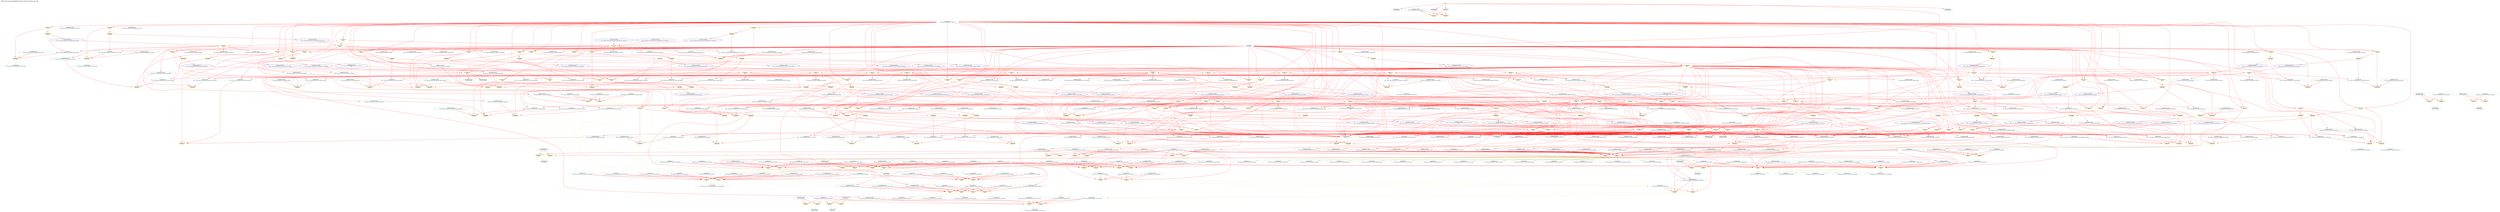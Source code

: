 digraph v3graph {
	graph	[label="MIPS_Harvard_obj_dir/MIPS_Harvard_TB_058_orderg_acyc.dot",
		 labelloc=t, labeljust=l,
		 //size="7.5,10",
		 rankdir=TB];
	n0	[fontsize=8 label="*INPUTS*", color=green];
	n0x558869f5d4e0_1	[fontsize=8 label="0x558869f58340\n TOP->clk", color=skyblue];
	n0x558869f5d4e0_2	[fontsize=8 label="0x558869f6b100\n TOP->reset", color=skyblue];
	n0x558869f5d4e0_3	[fontsize=8 label="0x558869f629b0\n TOP->clk_enable", color=skyblue];
	n0x558869f5d4e0_4	[fontsize=8 label="0x558869f558c0\n TOP->instr_readdata", color=skyblue];
	n0x558869f5d4e0_5	[fontsize=8 label="0x558869f60760\n TOP->data_readdata", color=skyblue];
	n0x558869f5d4e0_6	[fontsize=8 label="0x558869f7da50\n ASSIGNW", color=yellow];
	n0x558869f5d4e0_7	[fontsize=8 label="0x558869f7c170\n TOP->mips_cpu_harvard__DOT__ALU_output_memory", color=skyblue];
	n0x558869f5d4e0_8	[fontsize=8 label="0x558869f5ac00\n TOP->data_address", color=skyblue];
	n0x558869f5d4e0_9	[fontsize=8 label="0x558869f5ac00 POST\n TOP->data_address", color=CadetBlue];
	n0x558869f5d4e0_10	[fontsize=8 label="0x558869f7dd50\n ASSIGNW", color=yellow];
	n0x558869f5d4e0_11	[fontsize=8 label="0x558869f7c4f0\n TOP->mips_cpu_harvard__DOT__write_data_memory", color=skyblue];
	n0x558869f5d4e0_12	[fontsize=8 label="0x558869f60290\n TOP->data_writedata", color=skyblue];
	n0x558869f5d4e0_13	[fontsize=8 label="0x558869f60290 POST\n TOP->data_writedata", color=CadetBlue];
	n0x558869f5d4e0_14	[fontsize=8 label="0x558869f7e050\n ASSIGNW", color=yellow];
	n0x558869f5d4e0_15	[fontsize=8 label="0x558869f7bc30\n TOP->mips_cpu_harvard__DOT__memory_write_memory", color=skyblue];
	n0x558869f5d4e0_16	[fontsize=8 label="0x558869f5c870\n TOP->data_write", color=skyblue];
	n0x558869f5d4e0_17	[fontsize=8 label="0x558869f5c870 POST\n TOP->data_write", color=CadetBlue];
	n0x558869f5d4e0_18	[fontsize=8 label="0x558869f7e350\n ASSIGNW", color=yellow];
	n0x558869f5d4e0_19	[fontsize=8 label="0x558869f7bb50\n TOP->mips_cpu_harvard__DOT__memory_to_register_memory", color=skyblue];
	n0x558869f5d4e0_20	[fontsize=8 label="0x558869f5f3e0\n TOP->data_read", color=skyblue];
	n0x558869f5d4e0_21	[fontsize=8 label="0x558869f5f3e0 POST\n TOP->data_read", color=CadetBlue];
	n0x558869f5d4e0_22	[fontsize=8 label="0x558869f7e650\n ASSIGNW", color=yellow];
	n0x558869f5d4e0_23	[fontsize=8 label="0x558869f746d0\n TOP->mips_cpu_harvard__DOT__program_counter_fetch", color=skyblue];
	n0x558869f5d4e0_24	[fontsize=8 label="0x558869f54220\n TOP->instr_address", color=skyblue];
	n0x558869f5d4e0_25	[fontsize=8 label="0x558869f54220 POST\n TOP->instr_address", color=CadetBlue];
	n0x558869f5d4e0_26	[fontsize=8 label="0x558869f7ec50\n ASSIGNW", color=yellow];
	n0x558869f5d4e0_27	[fontsize=8 label="0x558869f75930\n TOP->mips_cpu_harvard__DOT__instruction_decode", color=skyblue];
	n0x558869f5d4e0_28	[fontsize=8 label="0x558869f7ba70\n TOP->mips_cpu_harvard__DOT__write_register_memory", color=skyblue];
	n0x558869f5d4e0_29	[fontsize=8 label="0x558869f7b990\n TOP->mips_cpu_harvard__DOT__register_write_memory", color=skyblue];
	n0x558869f5d4e0_30	[fontsize=8 label="0x558869f79a10\n TOP->mips_cpu_harvard__DOT__register_file_output_A_decode", color=skyblue];
	n0x558869f5d4e0_31	[fontsize=8 label="0x558869f79e70\n TOP->mips_cpu_harvard__DOT__comparator_1", color=skyblue];
	n0x558869f5d4e0_32	[fontsize=8 label="0x558869f79e70 POST\n TOP->mips_cpu_harvard__DOT__comparator_1", color=CadetBlue];
	n0x558869f5d4e0_33	[fontsize=8 label="0x558869f7f250\n ASSIGNW", color=yellow];
	n0x558869f5d4e0_34	[fontsize=8 label="0x558869f79af0\n TOP->mips_cpu_harvard__DOT__register_file_output_B_decode", color=skyblue];
	n0x558869f5d4e0_35	[fontsize=8 label="0x558869f79f50\n TOP->mips_cpu_harvard__DOT__comparator_2", color=skyblue];
	n0x558869f5d4e0_36	[fontsize=8 label="0x558869f79f50 POST\n TOP->mips_cpu_harvard__DOT__comparator_2", color=CadetBlue];
	n0x558869f5d4e0_37	[fontsize=8 label="0x558869f80450\n ASSIGNW", color=yellow];
	n0x558869f5d4e0_38	[fontsize=8 label="0x558869f75070\n TOP->mips_cpu_harvard__DOT__branch_decode", color=skyblue];
	n0x558869f5d4e0_39	[fontsize=8 label="0x558869f75150\n TOP->mips_cpu_harvard__DOT__equal_decode", color=skyblue];
	n0x558869f5d4e0_40	[fontsize=8 label="0x558869f74b30\n TOP->mips_cpu_harvard__DOT__program_counter_src_decode", color=skyblue];
	n0x558869f5d4e0_41	[fontsize=8 label="0x558869f74b30 POST\n TOP->mips_cpu_harvard__DOT__program_counter_src_decode", color=CadetBlue];
	n0x558869f5d4e0_42	[fontsize=8 label="0x558869f80930\n ASSIGNW", color=yellow];
	n0x558869f5d4e0_43	[fontsize=8 label="0x558869f79d90\n TOP->mips_cpu_harvard__DOT__sign_imm_decode", color=skyblue];
	n0x558869f5d4e0_44	[fontsize=8 label="0x558869f79d90 POST\n TOP->mips_cpu_harvard__DOT__sign_imm_decode", color=CadetBlue];
	n0x558869f5d4e0_45	[fontsize=8 label="0x558869f823e0\n ASSIGNW", color=yellow];
	n0x558869f5d4e0_46	[fontsize=8 label="0x558869f74510\n TOP->mips_cpu_harvard__DOT__internal_clk", color=skyblue];
	n0x558869f5d4e0_47	[fontsize=8 label="0x558869f74510 POST\n TOP->mips_cpu_harvard__DOT__internal_clk", color=CadetBlue];
	n0x558869f5d4e0_48	[fontsize=8 label="0x558869f828c0\n ASSIGNW", color=yellow];
	n0x558869f5d4e0_49	[fontsize=8 label="0x558869f64570\n TOP->active", color=skyblue];
	n0x558869f5d4e0_50	[fontsize=8 label="0x558869f64570 POST\n TOP->active", color=CadetBlue];
	n0x558869f5d4e0_51	[fontsize=8 label="0x558869f86a20\n ASSIGNW", color=yellow];
	n0x558869f5d4e0_52	[fontsize=8 label="0x558869f86780\n TOP->mips_cpu_harvard__DOT__register_file__DOT__registers", color=skyblue];
	n0x558869f5d4e0_53	[fontsize=8 label="0x558869f79a10 POST\n TOP->mips_cpu_harvard__DOT__register_file_output_A_decode", color=CadetBlue];
	n0x558869f5d4e0_54	[fontsize=8 label="0x558869f86f00\n ASSIGNW", color=yellow];
	n0x558869f5d4e0_55	[fontsize=8 label="0x558869f79af0 POST\n TOP->mips_cpu_harvard__DOT__register_file_output_B_decode", color=CadetBlue];
	n0x558869f5d4e0_56	[fontsize=8 label="0x558869f879e0\n ASSIGNW", color=yellow];
	n0x558869f5d4e0_57	[fontsize=8 label="0x558869f634b0\n TOP->register_v0", color=skyblue];
	n0x558869f5d4e0_58	[fontsize=8 label="0x558869f634b0 POST\n TOP->register_v0", color=CadetBlue];
	n0x558869f5d4e0_59	[fontsize=8 label="0x558869f8e5f0\n ASSIGNW", color=yellow];
	n0x558869f5d4e0_60	[fontsize=8 label="0x558869f75a10\n TOP->mips_cpu_harvard__DOT__program_counter_plus_four_decode", color=skyblue];
	n0x558869f5d4e0_61	[fontsize=8 label="0x558869f74970\n TOP->mips_cpu_harvard__DOT__program_counter_mux_1_out", color=skyblue];
	n0x558869f5d4e0_62	[fontsize=8 label="0x558869f74970 POST\n TOP->mips_cpu_harvard__DOT__program_counter_mux_1_out", color=CadetBlue];
	n0x558869f5d4e0_63	[fontsize=8 label="0x558869f97560\n ALWAYS", color=yellow];
	n0x558869f5d4e0_64	[fontsize=8 label="0x558869f972c0\n TOP->mips_cpu_harvard__DOT__control_unit__DOT__op", color=skyblue];
	n0x558869f5d4e0_65	[fontsize=8 label="0x558869f972c0 POST\n TOP->mips_cpu_harvard__DOT__control_unit__DOT__op", color=CadetBlue];
	n0x558869f5d4e0_66	[fontsize=8 label="0x558869f973a0\n TOP->mips_cpu_harvard__DOT__control_unit__DOT__rt", color=skyblue];
	n0x558869f5d4e0_67	[fontsize=8 label="0x558869f973a0 POST\n TOP->mips_cpu_harvard__DOT__control_unit__DOT__rt", color=CadetBlue];
	n0x558869f5d4e0_68	[fontsize=8 label="0x558869f97480\n TOP->mips_cpu_harvard__DOT__control_unit__DOT__funct", color=skyblue];
	n0x558869f5d4e0_69	[fontsize=8 label="0x558869f97480 POST\n TOP->mips_cpu_harvard__DOT__control_unit__DOT__funct", color=CadetBlue];
	n0x558869f5d4e0_70	[fontsize=8 label="0x558869f74c10\n TOP->mips_cpu_harvard__DOT__register_write_decode", color=skyblue];
	n0x558869f5d4e0_71	[fontsize=8 label="0x558869f74c10 POST\n TOP->mips_cpu_harvard__DOT__register_write_decode", color=CadetBlue];
	n0x558869f5d4e0_72	[fontsize=8 label="0x558869f74cf0\n TOP->mips_cpu_harvard__DOT__memory_to_register_decode", color=skyblue];
	n0x558869f5d4e0_73	[fontsize=8 label="0x558869f74cf0 POST\n TOP->mips_cpu_harvard__DOT__memory_to_register_decode", color=CadetBlue];
	n0x558869f5d4e0_74	[fontsize=8 label="0x558869f74dd0\n TOP->mips_cpu_harvard__DOT__memory_write_decode", color=skyblue];
	n0x558869f5d4e0_75	[fontsize=8 label="0x558869f74dd0 POST\n TOP->mips_cpu_harvard__DOT__memory_write_decode", color=CadetBlue];
	n0x558869f5d4e0_76	[fontsize=8 label="0x558869f74eb0\n TOP->mips_cpu_harvard__DOT__ALU_src_B_decode", color=skyblue];
	n0x558869f5d4e0_77	[fontsize=8 label="0x558869f74eb0 POST\n TOP->mips_cpu_harvard__DOT__ALU_src_B_decode", color=CadetBlue];
	n0x558869f5d4e0_78	[fontsize=8 label="0x558869f74f90\n TOP->mips_cpu_harvard__DOT__register_destination_decode", color=skyblue];
	n0x558869f5d4e0_79	[fontsize=8 label="0x558869f74f90 POST\n TOP->mips_cpu_harvard__DOT__register_destination_decode", color=CadetBlue];
	n0x558869f5d4e0_80	[fontsize=8 label="0x558869f75070 POST\n TOP->mips_cpu_harvard__DOT__branch_decode", color=CadetBlue];
	n0x558869f5d4e0_81	[fontsize=8 label="0x558869f75690\n TOP->mips_cpu_harvard__DOT__HI_register_write_decode", color=skyblue];
	n0x558869f5d4e0_82	[fontsize=8 label="0x558869f75690 POST\n TOP->mips_cpu_harvard__DOT__HI_register_write_decode", color=CadetBlue];
	n0x558869f5d4e0_83	[fontsize=8 label="0x558869f75770\n TOP->mips_cpu_harvard__DOT__LO_register_write_decode", color=skyblue];
	n0x558869f5d4e0_84	[fontsize=8 label="0x558869f75770 POST\n TOP->mips_cpu_harvard__DOT__LO_register_write_decode", color=CadetBlue];
	n0x558869f5d4e0_85	[fontsize=8 label="0x558869f75230\n TOP->mips_cpu_harvard__DOT__ALU_function_decode", color=skyblue];
	n0x558869f5d4e0_86	[fontsize=8 label="0x558869f75230 POST\n TOP->mips_cpu_harvard__DOT__ALU_function_decode", color=CadetBlue];
	n0x558869f5d4e0_87	[fontsize=8 label="0x558869f75310\n TOP->mips_cpu_harvard__DOT__program_counter_multiplexer_jump_decode", color=skyblue];
	n0x558869f5d4e0_88	[fontsize=8 label="0x558869f75310 POST\n TOP->mips_cpu_harvard__DOT__program_counter_multiplexer_jump_decode", color=CadetBlue];
	n0x558869f5d4e0_89	[fontsize=8 label="0x558869f755b0\n TOP->mips_cpu_harvard__DOT__j_instruction_decode", color=skyblue];
	n0x558869f5d4e0_90	[fontsize=8 label="0x558869f755b0 POST\n TOP->mips_cpu_harvard__DOT__j_instruction_decode", color=CadetBlue];
	n0x558869f5d4e0_91	[fontsize=8 label="0x558869f754d0\n TOP->mips_cpu_harvard__DOT__using_HI_LO_decode", color=skyblue];
	n0x558869f5d4e0_92	[fontsize=8 label="0x558869f754d0 POST\n TOP->mips_cpu_harvard__DOT__using_HI_LO_decode", color=CadetBlue];
	n0x558869f5d4e0_93	[fontsize=8 label="0x55886a104b70\n ALWAYS", color=yellow];
	n0x558869f5d4e0_94	[fontsize=8 label="0x558869f75150 POST\n TOP->mips_cpu_harvard__DOT__equal_decode", color=CadetBlue];
	n0x558869f5d4e0_95	[fontsize=8 label="0x558869fda6d0\n ALWAYS", color=yellow];
	n0x558869f5d4e0_96	[fontsize=8 label="0x558869f7a110\n TOP->mips_cpu_harvard__DOT__register_destination_execute", color=skyblue];
	n0x558869f5d4e0_97	[fontsize=8 label="0x558869f7b530\n TOP->mips_cpu_harvard__DOT__Rd_execute", color=skyblue];
	n0x558869f5d4e0_98	[fontsize=8 label="0x558869f7b450\n TOP->mips_cpu_harvard__DOT__Rt_execute", color=skyblue];
	n0x558869f5d4e0_99	[fontsize=8 label="0x558869f7a3b0\n TOP->mips_cpu_harvard__DOT__write_register_execute", color=skyblue];
	n0x558869f5d4e0_100	[fontsize=8 label="0x558869f7a3b0 POST\n TOP->mips_cpu_harvard__DOT__write_register_execute", color=CadetBlue];
	n0x558869f5d4e0_101	[fontsize=8 label="0x55886a0f8550\n ALWAYS", color=yellow];
	n0x558869f5d4e0_102	[fontsize=8 label="0x558869f7d4b0\n TOP->mips_cpu_harvard__DOT__forward_A_execute", color=skyblue];
	n0x558869f5d4e0_103	[fontsize=8 label="0x558869f7cdb0\n TOP->mips_cpu_harvard__DOT__ALU_LO_output_writeback", color=skyblue];
	n0x558869f5d4e0_104	[fontsize=8 label="0x558869f7c330\n TOP->mips_cpu_harvard__DOT__ALU_LO_output_memory", color=skyblue];
	n0x558869f5d4e0_105	[fontsize=8 label="0x558869f7cbf0\n TOP->mips_cpu_harvard__DOT__result_writeback", color=skyblue];
	n0x558869f5d4e0_106	[fontsize=8 label="0x558869f7ac70\n TOP->mips_cpu_harvard__DOT__src_A_execute", color=skyblue];
	n0x558869f5d4e0_107	[fontsize=8 label="0x558869f7ae30\n TOP->mips_cpu_harvard__DOT__src_A_ALU_execute", color=skyblue];
	n0x558869f5d4e0_108	[fontsize=8 label="0x558869f7ae30 POST\n TOP->mips_cpu_harvard__DOT__src_A_ALU_execute", color=CadetBlue];
	n0x558869f5d4e0_109	[fontsize=8 label="0x55886a103b00\n ALWAYS", color=yellow];
	n0x558869f5d4e0_110	[fontsize=8 label="0x558869f7d590\n TOP->mips_cpu_harvard__DOT__forward_B_execute", color=skyblue];
	n0x558869f5d4e0_111	[fontsize=8 label="0x558869f7ccd0\n TOP->mips_cpu_harvard__DOT__ALU_HI_output_writeback", color=skyblue];
	n0x558869f5d4e0_112	[fontsize=8 label="0x558869f7c250\n TOP->mips_cpu_harvard__DOT__ALU_HI_output_memory", color=skyblue];
	n0x558869f5d4e0_113	[fontsize=8 label="0x558869f7ad50\n TOP->mips_cpu_harvard__DOT__src_B_execute", color=skyblue];
	n0x558869f5d4e0_114	[fontsize=8 label="0x558869fe0e30\n TOP->mips_cpu_harvard__DOT__alu_input_mux__DOT__src_mux_input_0", color=skyblue];
	n0x558869f5d4e0_115	[fontsize=8 label="0x558869fe0e30 POST\n TOP->mips_cpu_harvard__DOT__alu_input_mux__DOT__src_mux_input_0", color=CadetBlue];
	n0x558869f5d4e0_116	[fontsize=8 label="0x558869f7a490\n TOP->mips_cpu_harvard__DOT__ALU_src_B_execute", color=skyblue];
	n0x558869f5d4e0_117	[fontsize=8 label="0x558869f7b610\n TOP->mips_cpu_harvard__DOT__sign_imm_execute", color=skyblue];
	n0x558869f5d4e0_118	[fontsize=8 label="0x558869f7b7d0\n TOP->mips_cpu_harvard__DOT__program_counter_plus_four_execute", color=skyblue];
	n0x558869f5d4e0_119	[fontsize=8 label="0x558869f7af10\n TOP->mips_cpu_harvard__DOT__src_B_ALU_execute", color=skyblue];
	n0x558869f5d4e0_120	[fontsize=8 label="0x558869f7af10 POST\n TOP->mips_cpu_harvard__DOT__src_B_ALU_execute", color=CadetBlue];
	n0x558869f5d4e0_121	[fontsize=8 label="0x55886a0f6a50\n ALWAYS", color=yellow];
	n0x558869f5d4e0_122	[fontsize=8 label="0x558869f7b0d0\n TOP->mips_cpu_harvard__DOT__ALU_output_execute", color=skyblue];
	n0x558869f5d4e0_123	[fontsize=8 label="0x558869f7b0d0 POST\n TOP->mips_cpu_harvard__DOT__ALU_output_execute", color=CadetBlue];
	n0x558869f5d4e0_124	[fontsize=8 label="0x558869f7a570\n TOP->mips_cpu_harvard__DOT__ALU_function_execute", color=skyblue];
	n0x558869f5d4e0_125	[fontsize=8 label="0x55886a0f6750\n ALWAYS", color=yellow];
	n0x558869f5d4e0_126	[fontsize=8 label="0x558869fe98d0\n TOP->mips_cpu_harvard__DOT__alu__DOT__ALU_HI_LO_output", color=skyblue];
	n0x558869f5d4e0_127	[fontsize=8 label="0x558869fe98d0 POST\n TOP->mips_cpu_harvard__DOT__alu__DOT__ALU_HI_LO_output", color=CadetBlue];
	n0x558869f5d4e0_128	[fontsize=8 label="0x558869f7b1b0\n TOP->mips_cpu_harvard__DOT__ALU_HI_output_execute", color=skyblue];
	n0x558869f5d4e0_129	[fontsize=8 label="0x558869f7b1b0 POST\n TOP->mips_cpu_harvard__DOT__ALU_HI_output_execute", color=CadetBlue];
	n0x558869f5d4e0_130	[fontsize=8 label="0x558869f7b290\n TOP->mips_cpu_harvard__DOT__ALU_LO_output_execute", color=skyblue];
	n0x558869f5d4e0_131	[fontsize=8 label="0x558869f7b290 POST\n TOP->mips_cpu_harvard__DOT__ALU_LO_output_execute", color=CadetBlue];
	n0x558869f5d4e0_132	[fontsize=8 label="0x55886a01c870\n ASSIGNW", color=yellow];
	n0x558869f5d4e0_133	[fontsize=8 label="0x558869f7ca30\n TOP->mips_cpu_harvard__DOT__memory_to_register_writeback", color=skyblue];
	n0x558869f5d4e0_134	[fontsize=8 label="0x558869f7cf70\n TOP->mips_cpu_harvard__DOT__read_data_writeback", color=skyblue];
	n0x558869f5d4e0_135	[fontsize=8 label="0x558869f7ce90\n TOP->mips_cpu_harvard__DOT__ALU_output_writeback", color=skyblue];
	n0x558869f5d4e0_136	[fontsize=8 label="0x558869f7cbf0 POST\n TOP->mips_cpu_harvard__DOT__result_writeback", color=CadetBlue];
	n0x558869f5d4e0_137	[fontsize=8 label="0x55886a11f2a0\n ALWAYS", color=yellow];
	n0x558869f5d4e0_138	[fontsize=8 label="0x558869f7ab90\n TOP->mips_cpu_harvard__DOT__using_HI_LO_execute", color=skyblue];
	n0x558869f5d4e0_139	[fontsize=8 label="0x558869f7bd10\n TOP->mips_cpu_harvard__DOT__HI_register_write_memory", color=skyblue];
	n0x558869f5d4e0_140	[fontsize=8 label="0x558869f7cb10\n TOP->mips_cpu_harvard__DOT__write_register_writeback", color=skyblue];
	n0x558869f5d4e0_141	[fontsize=8 label="0x558869f7c790\n TOP->mips_cpu_harvard__DOT__register_write_writeback", color=skyblue];
	n0x558869f5d4e0_142	[fontsize=8 label="0x558869f7c870\n TOP->mips_cpu_harvard__DOT__HI_register_write_writeback", color=skyblue];
	n0x558869f5d4e0_143	[fontsize=8 label="0x558869f7d590 POST\n TOP->mips_cpu_harvard__DOT__forward_B_execute", color=CadetBlue];
	n0x558869f5d4e0_144	[fontsize=8 label="0x55886a11f120\n ALWAYS", color=yellow];
	n0x558869f5d4e0_145	[fontsize=8 label="0x558869f7b370\n TOP->mips_cpu_harvard__DOT__Rs_execute", color=skyblue];
	n0x558869f5d4e0_146	[fontsize=8 label="0x558869f7bdf0\n TOP->mips_cpu_harvard__DOT__LO_register_write_memory", color=skyblue];
	n0x558869f5d4e0_147	[fontsize=8 label="0x558869f7c950\n TOP->mips_cpu_harvard__DOT__LO_register_write_writeback", color=skyblue];
	n0x558869f5d4e0_148	[fontsize=8 label="0x558869f7d4b0 POST\n TOP->mips_cpu_harvard__DOT__forward_A_execute", color=CadetBlue];
	n0x558869f5d4e0_149	[fontsize=8 label="0x55886a11efa0\n ALWAYS", color=yellow];
	n0x558869f5d4e0_150	[fontsize=8 label="0x558869f7a1f0\n TOP->mips_cpu_harvard__DOT__memory_to_register_execute", color=skyblue];
	n0x558869f5d4e0_151	[fontsize=8 label="0x55886a0254b0\n TOP->mips_cpu_harvard__DOT__hazard_unit__DOT__lwstall", color=skyblue];
	n0x558869f5d4e0_152	[fontsize=8 label="0x55886a0254b0 POST\n TOP->mips_cpu_harvard__DOT__hazard_unit__DOT__lwstall", color=CadetBlue];
	n0x558869f5d4e0_153	[fontsize=8 label="0x558869f7a810\n TOP->mips_cpu_harvard__DOT__register_write_execute", color=skyblue];
	n0x558869f5d4e0_154	[fontsize=8 label="0x55886a025610\n TOP->mips_cpu_harvard__DOT__hazard_unit__DOT__branchstall", color=skyblue];
	n0x558869f5d4e0_155	[fontsize=8 label="0x55886a025610 POST\n TOP->mips_cpu_harvard__DOT__hazard_unit__DOT__branchstall", color=CadetBlue];
	n0x558869f5d4e0_156	[fontsize=8 label="0x558869f7a8f0\n TOP->mips_cpu_harvard__DOT__program_counter_multiplexer_jump_execute", color=skyblue];
	n0x558869f5d4e0_157	[fontsize=8 label="0x558869f7d050\n TOP->mips_cpu_harvard__DOT__stall_fetch", color=skyblue];
	n0x558869f5d4e0_158	[fontsize=8 label="0x558869f7d050 POST\n TOP->mips_cpu_harvard__DOT__stall_fetch", color=CadetBlue];
	n0x558869f5d4e0_159	[fontsize=8 label="0x558869f7d130\n TOP->mips_cpu_harvard__DOT__stall_decode", color=skyblue];
	n0x558869f5d4e0_160	[fontsize=8 label="0x558869f7d130 POST\n TOP->mips_cpu_harvard__DOT__stall_decode", color=CadetBlue];
	n0x558869f5d4e0_161	[fontsize=8 label="0x558869f7d3d0\n TOP->mips_cpu_harvard__DOT__flush_execute_register", color=skyblue];
	n0x558869f5d4e0_162	[fontsize=8 label="0x558869f7d3d0 POST\n TOP->mips_cpu_harvard__DOT__flush_execute_register", color=CadetBlue];
	n0x558869f5d4e0_163	[fontsize=8 label="0x55886a202470\n ASSIGNW", color=yellow];
	n0x558869f5d4e0_164	[fontsize=8 label="0x55886a202770\n ASSIGNW", color=yellow];
	n0x558869f5d4e0_165	[fontsize=8 label="0x55886a202a70\n ASSIGNW", color=yellow];
	n0x558869f5d4e0_166	[fontsize=8 label="0x55886a202d70\n ASSIGNW", color=yellow];
	n0x558869f5d4e0_167	[fontsize=8 label="0x55886a203070\n ASSIGNW", color=yellow];
	n0x558869f5d4e0_168	[fontsize=8 label="0x55886a203370\n ASSIGNW", color=yellow];
	n0x558869f5d4e0_169	[fontsize=8 label="0x55886a1ee800\n ASSIGNW", color=yellow];
	n0x558869f5d4e0_170	[fontsize=8 label="0x55886a1efc10\n ASSIGNW", color=yellow];
	n0x558869f5d4e0_171	[fontsize=8 label="0x55886a1f0130\n ASSIGNW", color=yellow];
	n0x558869f5d4e0_172	[fontsize=8 label="0x55886a281290\n ASSIGNW", color=yellow];
	n0x558869f5d4e0_173	[fontsize=8 label="0x55886a2817a0\n ASSIGNW", color=yellow];
	n0x558869f5d4e0_174	[fontsize=8 label="0x55886a281d10\n ASSIGNW", color=yellow];
	n0x558869f5d4e0_175	[fontsize=8 label="0x55886a282660\n ASSIGNW", color=yellow];
	n0x558869f5d4e0_176	[fontsize=8 label="0x55886a282fb0\n ASSIGNW", color=yellow];
	n0x558869f5d4e0_177	[fontsize=8 label="0x55886a283520\n ASSIGNW", color=yellow];
	n0x558869f5d4e0_178	[fontsize=8 label="0x55886a1fddb0\n ALWAYS", color=yellow];
	n0x558869f5d4e0_179	[fontsize=8 label="0x55886a2afb30\n ALWAYS", color=yellow];
	n0x558869f5d4e0_180	[fontsize=8 label="0x55886a2b76f0\n ALWAYS", color=yellow];
	n0x558869f5d4e0_181	[fontsize=8 label="0x55886a2b8f60\n ALWAYS", color=yellow];
	n0x558869f5d4e0_182	[fontsize=8 label="0x55886a2bc120\n ALWAYS", color=yellow];
	n0x558869f5d4e0_183	[fontsize=8 label="0x55886a2c0c30\n ALWAYS", color=yellow];
	n0x558869f5d4e0_184	[fontsize=8 label="0x55886a2d4fb0\n ALWAYS", color=yellow];
	n0x558869f5d4e0_185	[fontsize=8 label="0x55886a2dcef0\n ASSIGNW", color=yellow];
	n0x558869f5d4e0_186	[fontsize=8 label="0x55886a2dd5e0\n ALWAYS", color=yellow];
	n0x558869f5d4e0_187	[fontsize=8 label="0x55886a2dff50\n ALWAYS", color=yellow];
	n0x558869f5d4e0_188	[fontsize=8 label="0x55886a2e28c0\n ALWAYS", color=yellow];
	n0x558869f5d4e0_189	[fontsize=8 label="0x55886a0d1c90\n ACTIVE", color=yellow];
	n0x558869f5d4e0_190	[fontsize=8 label="0x55886a129660\n ALWAYS", color=yellow];
	n0x558869f5d4e0_191	[fontsize=8 label="0x558869f7c790 PRE\n TOP->mips_cpu_harvard__DOT__register_write_writeback", color=lightblue];
	n0x558869f5d4e0_192	[fontsize=8 label="0x558869f7c790 POST\n TOP->mips_cpu_harvard__DOT__register_write_writeback", color=CadetBlue];
	n0x558869f5d4e0_193	[fontsize=8 label="0x558869f7cbf0 PRE\n TOP->mips_cpu_harvard__DOT__result_writeback", color=lightblue];
	n0x558869f5d4e0_194	[fontsize=8 label="0x55886a1cf230 PORD\n TOP->__Vdlyvval__mips_cpu_harvard__DOT__register_file__DOT__registers__v0", color=NavyBlue];
	n0x558869f5d4e0_195	[fontsize=8 label="0x55886a1cf230\n TOP->__Vdlyvval__mips_cpu_harvard__DOT__register_file__DOT__registers__v0", color=skyblue];
	n0x558869f5d4e0_196	[fontsize=8 label="0x55886a1ceed0 PORD\n TOP->__Vdlyvset__mips_cpu_harvard__DOT__register_file__DOT__registers__v0", color=NavyBlue];
	n0x558869f5d4e0_197	[fontsize=8 label="0x55886a1ceed0\n TOP->__Vdlyvset__mips_cpu_harvard__DOT__register_file__DOT__registers__v0", color=skyblue];
	n0x558869f5d4e0_198	[fontsize=8 label="0x558869f7cb10 PRE\n TOP->mips_cpu_harvard__DOT__write_register_writeback", color=lightblue];
	n0x558869f5d4e0_199	[fontsize=8 label="0x558869f7cb10 POST\n TOP->mips_cpu_harvard__DOT__write_register_writeback", color=CadetBlue];
	n0x558869f5d4e0_200	[fontsize=8 label="0x55886a1f9750 PORD\n TOP->__Vdlyvdim0__mips_cpu_harvard__DOT__register_file__DOT__registers__v0", color=NavyBlue];
	n0x558869f5d4e0_201	[fontsize=8 label="0x55886a1f9750\n TOP->__Vdlyvdim0__mips_cpu_harvard__DOT__register_file__DOT__registers__v0", color=skyblue];
	n0x558869f5d4e0_202	[fontsize=8 label="0x55886a1294e0\n ALWAYS", color=yellow];
	n0x558869f5d4e0_203	[fontsize=8 label="0x558869f7c870 PRE\n TOP->mips_cpu_harvard__DOT__HI_register_write_writeback", color=lightblue];
	n0x558869f5d4e0_204	[fontsize=8 label="0x558869f7c870 POST\n TOP->mips_cpu_harvard__DOT__HI_register_write_writeback", color=CadetBlue];
	n0x558869f5d4e0_205	[fontsize=8 label="0x558869f7ccd0 PRE\n TOP->mips_cpu_harvard__DOT__ALU_HI_output_writeback", color=lightblue];
	n0x558869f5d4e0_206	[fontsize=8 label="0x558869f7ccd0 POST\n TOP->mips_cpu_harvard__DOT__ALU_HI_output_writeback", color=CadetBlue];
	n0x558869f5d4e0_207	[fontsize=8 label="0x55886a1d00e0 PORD\n TOP->__Vdly__mips_cpu_harvard__DOT__register_file__DOT__HI_reg", color=NavyBlue];
	n0x558869f5d4e0_208	[fontsize=8 label="0x55886a1d00e0\n TOP->__Vdly__mips_cpu_harvard__DOT__register_file__DOT__HI_reg", color=skyblue];
	n0x558869f5d4e0_209	[fontsize=8 label="0x55886a129030\n ALWAYS", color=yellow];
	n0x558869f5d4e0_210	[fontsize=8 label="0x558869f7c950 PRE\n TOP->mips_cpu_harvard__DOT__LO_register_write_writeback", color=lightblue];
	n0x558869f5d4e0_211	[fontsize=8 label="0x558869f7c950 POST\n TOP->mips_cpu_harvard__DOT__LO_register_write_writeback", color=CadetBlue];
	n0x558869f5d4e0_212	[fontsize=8 label="0x558869f7cdb0 PRE\n TOP->mips_cpu_harvard__DOT__ALU_LO_output_writeback", color=lightblue];
	n0x558869f5d4e0_213	[fontsize=8 label="0x558869f7cdb0 POST\n TOP->mips_cpu_harvard__DOT__ALU_LO_output_writeback", color=CadetBlue];
	n0x558869f5d4e0_214	[fontsize=8 label="0x55886a1f8dc0 PORD\n TOP->__Vdly__mips_cpu_harvard__DOT__register_file__DOT__LO_reg", color=NavyBlue];
	n0x558869f5d4e0_215	[fontsize=8 label="0x55886a1f8dc0\n TOP->__Vdly__mips_cpu_harvard__DOT__register_file__DOT__LO_reg", color=skyblue];
	n0x558869f5d4e0_216	[fontsize=8 label="0x55886a1f9e50\n ACTIVE", color=yellow];
	n0x558869f5d4e0_217	[fontsize=8 label="0x55886a1fa550\n ASSIGNPRE", color=yellow];
	n0x558869f5d4e0_218	[fontsize=8 label="0x558869f86940 PRE\n TOP->mips_cpu_harvard__DOT__register_file__DOT__LO_reg", color=lightblue];
	n0x558869f5d4e0_219	[fontsize=8 label="0x55886a1f9c90\n ASSIGNPOST", color=yellow];
	n0x558869f5d4e0_220	[fontsize=8 label="0x558869f86940\n TOP->mips_cpu_harvard__DOT__register_file__DOT__LO_reg", color=skyblue];
	n0x558869f5d4e0_221	[fontsize=8 label="0x558869f86940 POST\n TOP->mips_cpu_harvard__DOT__register_file__DOT__LO_reg", color=CadetBlue];
	n0x558869f5d4e0_222	[fontsize=8 label="0x55886a1cab80\n ACTIVE", color=yellow];
	n0x558869f5d4e0_223	[fontsize=8 label="0x55886a1ce270\n ASSIGNPRE", color=yellow];
	n0x558869f5d4e0_224	[fontsize=8 label="0x558869f86860 PRE\n TOP->mips_cpu_harvard__DOT__register_file__DOT__HI_reg", color=lightblue];
	n0x558869f5d4e0_225	[fontsize=8 label="0x55886a1cad30\n ASSIGNPOST", color=yellow];
	n0x558869f5d4e0_226	[fontsize=8 label="0x558869f86860\n TOP->mips_cpu_harvard__DOT__register_file__DOT__HI_reg", color=skyblue];
	n0x558869f5d4e0_227	[fontsize=8 label="0x558869f86860 POST\n TOP->mips_cpu_harvard__DOT__register_file__DOT__HI_reg", color=CadetBlue];
	n0x558869f5d4e0_228	[fontsize=8 label="0x55886a1d2980\n ACTIVE", color=yellow];
	n0x558869f5d4e0_229	[fontsize=8 label="0x558869aba230\n ALWAYSPOST", color=yellow];
	n0x558869f5d4e0_230	[fontsize=8 label="0x558869f86780 POST\n TOP->mips_cpu_harvard__DOT__register_file__DOT__registers", color=CadetBlue];
	n0x558869f5d4e0_231	[fontsize=8 label="0x558869ab9f10\n ASSIGNPRE", color=yellow];
	n0x558869f5d4e0_232	[fontsize=8 label="0x55886a0d09d0\n ACTIVE", color=yellow];
	n0x558869f5d4e0_233	[fontsize=8 label="0x55886a12bf80\n ALWAYS\n c243", color=yellow];
	n0x558869f5d4e0_234	[fontsize=8 label="0x558869f6b100 PRE\n TOP->reset", color=lightblue];
	n0x558869f5d4e0_235	[fontsize=8 label="0x558869f6b100 POST\n TOP->reset", color=CadetBlue];
	n0x558869f5d4e0_236	[fontsize=8 label="0x55886a1f9910 PORD\n TOP->__Vdly__mips_cpu_harvard__DOT__program_counter_fetch\n c243", color=NavyBlue];
	n0x558869f5d4e0_237	[fontsize=8 label="0x55886a1f9910\n TOP->__Vdly__mips_cpu_harvard__DOT__program_counter_fetch", color=skyblue];
	n0x558869f5d4e0_238	[fontsize=8 label="0x558869f7d050 PRE\n TOP->mips_cpu_harvard__DOT__stall_fetch", color=lightblue];
	n0x558869f5d4e0_239	[fontsize=8 label="0x558869f7bed0 PRE\n TOP->mips_cpu_harvard__DOT__program_counter_multiplexer_jump_memory", color=lightblue];
	n0x558869f5d4e0_240	[fontsize=8 label="0x558869f7bed0 POST\n TOP->mips_cpu_harvard__DOT__program_counter_multiplexer_jump_memory", color=CadetBlue];
	n0x558869f5d4e0_241	[fontsize=8 label="0x558869f7a9d0 PRE\n TOP->mips_cpu_harvard__DOT__register_file_memory_mux_control_execute", color=lightblue];
	n0x558869f5d4e0_242	[fontsize=8 label="0x558869f7a9d0 POST\n TOP->mips_cpu_harvard__DOT__register_file_memory_mux_control_execute", color=CadetBlue];
	n0x558869f5d4e0_243	[fontsize=8 label="0x558869f7b8b0 PRE\n TOP->mips_cpu_harvard__DOT__j_program_counter_execute\n c243", color=lightblue];
	n0x558869f5d4e0_244	[fontsize=8 label="0x558869f7b8b0 POST\n TOP->mips_cpu_harvard__DOT__j_program_counter_execute", color=CadetBlue];
	n0x558869f5d4e0_245	[fontsize=8 label="0x558869f7c170 PRE\n TOP->mips_cpu_harvard__DOT__ALU_output_memory", color=lightblue];
	n0x558869f5d4e0_246	[fontsize=8 label="0x558869f7c170 POST\n TOP->mips_cpu_harvard__DOT__ALU_output_memory", color=CadetBlue];
	n0x558869f5d4e0_247	[fontsize=8 label="0x558869f74970 PRE\n TOP->mips_cpu_harvard__DOT__program_counter_mux_1_out", color=lightblue];
	n0x558869f5d4e0_248	[fontsize=8 label="0x55886a12e460\n ALWAYS", color=yellow];
	n0x558869f5d4e0_249	[fontsize=8 label="0x55886a1f89a0 PORD\n TOP->__Vdly__mips_cpu_harvard__DOT__instruction_decode", color=NavyBlue];
	n0x558869f5d4e0_250	[fontsize=8 label="0x55886a1f89a0\n TOP->__Vdly__mips_cpu_harvard__DOT__instruction_decode", color=skyblue];
	n0x558869f5d4e0_251	[fontsize=8 label="0x558869f7d130 PRE\n TOP->mips_cpu_harvard__DOT__stall_decode", color=lightblue];
	n0x558869f5d4e0_252	[fontsize=8 label="0x558869f74b30 PRE\n TOP->mips_cpu_harvard__DOT__program_counter_src_decode", color=lightblue];
	n0x558869f5d4e0_253	[fontsize=8 label="0x558869f558c0 PRE\n TOP->instr_readdata", color=lightblue];
	n0x558869f5d4e0_254	[fontsize=8 label="0x558869f558c0 POST\n TOP->instr_readdata", color=CadetBlue];
	n0x558869f5d4e0_255	[fontsize=8 label="0x55886a12e100\n ALWAYS\n c243", color=yellow];
	n0x558869f5d4e0_256	[fontsize=8 label="0x55886a1f7710 PORD\n TOP->__Vdly__mips_cpu_harvard__DOT__program_counter_plus_four_decode\n c243", color=NavyBlue];
	n0x558869f5d4e0_257	[fontsize=8 label="0x55886a1f7710\n TOP->__Vdly__mips_cpu_harvard__DOT__program_counter_plus_four_decode", color=skyblue];
	n0x558869f5d4e0_258	[fontsize=8 label="0x558869f746d0 PRE\n TOP->mips_cpu_harvard__DOT__program_counter_fetch\n c243", color=lightblue];
	n0x558869f5d4e0_259	[fontsize=8 label="0x558869f746d0 POST\n TOP->mips_cpu_harvard__DOT__program_counter_fetch", color=CadetBlue];
	n0x558869f5d4e0_260	[fontsize=8 label="0x55886a137640\n ALWAYS", color=yellow];
	n0x558869f5d4e0_261	[fontsize=8 label="0x558869f7d3d0 PRE\n TOP->mips_cpu_harvard__DOT__flush_execute_register", color=lightblue];
	n0x558869f5d4e0_262	[fontsize=8 label="0x558869f75930 PRE\n TOP->mips_cpu_harvard__DOT__instruction_decode", color=lightblue];
	n0x558869f5d4e0_263	[fontsize=8 label="0x558869f75930 POST\n TOP->mips_cpu_harvard__DOT__instruction_decode", color=CadetBlue];
	n0x558869f5d4e0_264	[fontsize=8 label="0x55886a1eb760 PORD\n TOP->__Vdly__mips_cpu_harvard__DOT__Rd_execute", color=NavyBlue];
	n0x558869f5d4e0_265	[fontsize=8 label="0x55886a1eb760\n TOP->__Vdly__mips_cpu_harvard__DOT__Rd_execute", color=skyblue];
	n0x558869f5d4e0_266	[fontsize=8 label="0x55886a1374a0\n ALWAYS", color=yellow];
	n0x558869f5d4e0_267	[fontsize=8 label="0x55886a1e47b0 PORD\n TOP->__Vdly__mips_cpu_harvard__DOT__Rt_execute", color=NavyBlue];
	n0x558869f5d4e0_268	[fontsize=8 label="0x55886a1e47b0\n TOP->__Vdly__mips_cpu_harvard__DOT__Rt_execute", color=skyblue];
	n0x558869f5d4e0_269	[fontsize=8 label="0x55886a137300\n ALWAYS", color=yellow];
	n0x558869f5d4e0_270	[fontsize=8 label="0x558869f75230 PRE\n TOP->mips_cpu_harvard__DOT__ALU_function_decode", color=lightblue];
	n0x558869f5d4e0_271	[fontsize=8 label="0x55886a1e1580 PORD\n TOP->__Vdly__mips_cpu_harvard__DOT__ALU_function_execute", color=NavyBlue];
	n0x558869f5d4e0_272	[fontsize=8 label="0x55886a1e1580\n TOP->__Vdly__mips_cpu_harvard__DOT__ALU_function_execute", color=skyblue];
	n0x558869f5d4e0_273	[fontsize=8 label="0x55886a137160\n ALWAYS", color=yellow];
	n0x558869f5d4e0_274	[fontsize=8 label="0x558869f75770 PRE\n TOP->mips_cpu_harvard__DOT__LO_register_write_decode", color=lightblue];
	n0x558869f5d4e0_275	[fontsize=8 label="0x55886a1dfa80 PORD\n TOP->__Vdly__mips_cpu_harvard__DOT__LO_register_write_execute", color=NavyBlue];
	n0x558869f5d4e0_276	[fontsize=8 label="0x55886a1dfa80\n TOP->__Vdly__mips_cpu_harvard__DOT__LO_register_write_execute", color=skyblue];
	n0x558869f5d4e0_277	[fontsize=8 label="0x55886a136fc0\n ALWAYS", color=yellow];
	n0x558869f5d4e0_278	[fontsize=8 label="0x558869f75690 PRE\n TOP->mips_cpu_harvard__DOT__HI_register_write_decode", color=lightblue];
	n0x558869f5d4e0_279	[fontsize=8 label="0x55886a1d4900 PORD\n TOP->__Vdly__mips_cpu_harvard__DOT__HI_register_write_execute", color=NavyBlue];
	n0x558869f5d4e0_280	[fontsize=8 label="0x55886a1d4900\n TOP->__Vdly__mips_cpu_harvard__DOT__HI_register_write_execute", color=skyblue];
	n0x558869f5d4e0_281	[fontsize=8 label="0x55886a136e20\n ALWAYS", color=yellow];
	n0x558869f5d4e0_282	[fontsize=8 label="0x558869f74f90 PRE\n TOP->mips_cpu_harvard__DOT__register_destination_decode", color=lightblue];
	n0x558869f5d4e0_283	[fontsize=8 label="0x55886a1d2740 PORD\n TOP->__Vdly__mips_cpu_harvard__DOT__register_destination_execute", color=NavyBlue];
	n0x558869f5d4e0_284	[fontsize=8 label="0x55886a1d2740\n TOP->__Vdly__mips_cpu_harvard__DOT__register_destination_execute", color=skyblue];
	n0x558869f5d4e0_285	[fontsize=8 label="0x55886a136c80\n ALWAYS", color=yellow];
	n0x558869f5d4e0_286	[fontsize=8 label="0x558869f74c10 PRE\n TOP->mips_cpu_harvard__DOT__register_write_decode", color=lightblue];
	n0x558869f5d4e0_287	[fontsize=8 label="0x55886a1ce810 PORD\n TOP->__Vdly__mips_cpu_harvard__DOT__register_write_execute", color=NavyBlue];
	n0x558869f5d4e0_288	[fontsize=8 label="0x55886a1ce810\n TOP->__Vdly__mips_cpu_harvard__DOT__register_write_execute", color=skyblue];
	n0x558869f5d4e0_289	[fontsize=8 label="0x55886a136880\n ALWAYS", color=yellow];
	n0x558869f5d4e0_290	[fontsize=8 label="0x558869f74cf0 PRE\n TOP->mips_cpu_harvard__DOT__memory_to_register_decode", color=lightblue];
	n0x558869f5d4e0_291	[fontsize=8 label="0x55886a1c6430 PORD\n TOP->__Vdly__mips_cpu_harvard__DOT__memory_to_register_execute", color=NavyBlue];
	n0x558869f5d4e0_292	[fontsize=8 label="0x55886a1c6430\n TOP->__Vdly__mips_cpu_harvard__DOT__memory_to_register_execute", color=skyblue];
	n0x558869f5d4e0_293	[fontsize=8 label="0x55886a1366e0\n ALWAYS", color=yellow];
	n0x558869f5d4e0_294	[fontsize=8 label="0x558869f74dd0 PRE\n TOP->mips_cpu_harvard__DOT__memory_write_decode", color=lightblue];
	n0x558869f5d4e0_295	[fontsize=8 label="0x55886a1f4040 PORD\n TOP->__Vdly__mips_cpu_harvard__DOT__memory_write_execute", color=NavyBlue];
	n0x558869f5d4e0_296	[fontsize=8 label="0x55886a1f4040\n TOP->__Vdly__mips_cpu_harvard__DOT__memory_write_execute", color=skyblue];
	n0x558869f5d4e0_297	[fontsize=8 label="0x55886a136540\n ALWAYS", color=yellow];
	n0x558869f5d4e0_298	[fontsize=8 label="0x558869f74eb0 PRE\n TOP->mips_cpu_harvard__DOT__ALU_src_B_decode", color=lightblue];
	n0x558869f5d4e0_299	[fontsize=8 label="0x55886a1ce120 PORD\n TOP->__Vdly__mips_cpu_harvard__DOT__ALU_src_B_execute", color=NavyBlue];
	n0x558869f5d4e0_300	[fontsize=8 label="0x55886a1ce120\n TOP->__Vdly__mips_cpu_harvard__DOT__ALU_src_B_execute", color=skyblue];
	n0x558869f5d4e0_301	[fontsize=8 label="0x55886a136310\n ALWAYS", color=yellow];
	n0x558869f5d4e0_302	[fontsize=8 label="0x55886a1cd290 PORD\n TOP->__Vdly__mips_cpu_harvard__DOT__Rs_execute", color=NavyBlue];
	n0x558869f5d4e0_303	[fontsize=8 label="0x55886a1cd290\n TOP->__Vdly__mips_cpu_harvard__DOT__Rs_execute", color=skyblue];
	n0x558869f5d4e0_304	[fontsize=8 label="0x55886a136170\n ALWAYS", color=yellow];
	n0x558869f5d4e0_305	[fontsize=8 label="0x558869f79d90 PRE\n TOP->mips_cpu_harvard__DOT__sign_imm_decode", color=lightblue];
	n0x558869f5d4e0_306	[fontsize=8 label="0x55886a1f75e0 PORD\n TOP->__Vdly__mips_cpu_harvard__DOT__sign_imm_execute", color=NavyBlue];
	n0x558869f5d4e0_307	[fontsize=8 label="0x55886a1f75e0\n TOP->__Vdly__mips_cpu_harvard__DOT__sign_imm_execute", color=skyblue];
	n0x558869f5d4e0_308	[fontsize=8 label="0x55886a135fd0\n ALWAYS", color=yellow];
	n0x558869f5d4e0_309	[fontsize=8 label="0x558869f75310 PRE\n TOP->mips_cpu_harvard__DOT__program_counter_multiplexer_jump_decode", color=lightblue];
	n0x558869f5d4e0_310	[fontsize=8 label="0x55886a1df0a0 PORD\n TOP->__Vdly__mips_cpu_harvard__DOT__program_counter_multiplexer_jump_execute", color=NavyBlue];
	n0x558869f5d4e0_311	[fontsize=8 label="0x55886a1df0a0\n TOP->__Vdly__mips_cpu_harvard__DOT__program_counter_multiplexer_jump_execute", color=skyblue];
	n0x558869f5d4e0_312	[fontsize=8 label="0x55886a135e30\n ALWAYS", color=yellow];
	n0x558869f5d4e0_313	[fontsize=8 label="0x558869f755b0 PRE\n TOP->mips_cpu_harvard__DOT__j_instruction_decode", color=lightblue];
	n0x558869f5d4e0_314	[fontsize=8 label="0x55886a1d53e0 PORD\n TOP->__Vdly__mips_cpu_harvard__DOT__j_instruction_execute", color=NavyBlue];
	n0x558869f5d4e0_315	[fontsize=8 label="0x55886a1d53e0\n TOP->__Vdly__mips_cpu_harvard__DOT__j_instruction_execute", color=skyblue];
	n0x558869f5d4e0_316	[fontsize=8 label="0x55886a135c60\n ALWAYS", color=yellow];
	n0x558869f5d4e0_317	[fontsize=8 label="0x558869f754d0 PRE\n TOP->mips_cpu_harvard__DOT__using_HI_LO_decode", color=lightblue];
	n0x558869f5d4e0_318	[fontsize=8 label="0x55886a1e2780 PORD\n TOP->__Vdly__mips_cpu_harvard__DOT__using_HI_LO_execute", color=NavyBlue];
	n0x558869f5d4e0_319	[fontsize=8 label="0x55886a1e2780\n TOP->__Vdly__mips_cpu_harvard__DOT__using_HI_LO_execute", color=skyblue];
	n0x558869f5d4e0_320	[fontsize=8 label="0x55886a135ae0\n ALWAYS", color=yellow];
	n0x558869f5d4e0_321	[fontsize=8 label="0x558869f75a10 PRE\n TOP->mips_cpu_harvard__DOT__program_counter_plus_four_decode\n c243", color=lightblue];
	n0x558869f5d4e0_322	[fontsize=8 label="0x558869f75a10 POST\n TOP->mips_cpu_harvard__DOT__program_counter_plus_four_decode", color=CadetBlue];
	n0x558869f5d4e0_323	[fontsize=8 label="0x55886a1cf740 PORD\n TOP->__Vdly__mips_cpu_harvard__DOT__program_counter_plus_four_execute", color=NavyBlue];
	n0x558869f5d4e0_324	[fontsize=8 label="0x55886a1cf740\n TOP->__Vdly__mips_cpu_harvard__DOT__program_counter_plus_four_execute", color=skyblue];
	n0x558869f5d4e0_325	[fontsize=8 label="0x55886a135960\n ALWAYS\n c243", color=yellow];
	n0x558869f5d4e0_326	[fontsize=8 label="0x55886a1d1e20 PORD\n TOP->__Vdly__mips_cpu_harvard__DOT__j_program_counter_execute\n c243", color=NavyBlue];
	n0x558869f5d4e0_327	[fontsize=8 label="0x55886a1d1e20\n TOP->__Vdly__mips_cpu_harvard__DOT__j_program_counter_execute", color=skyblue];
	n0x558869f5d4e0_328	[fontsize=8 label="0x55886a1357a0\n ALWAYS", color=yellow];
	n0x558869f5d4e0_329	[fontsize=8 label="0x558869f79a10 PRE\n TOP->mips_cpu_harvard__DOT__register_file_output_A_decode", color=lightblue];
	n0x558869f5d4e0_330	[fontsize=8 label="0x55886a1e3110 PORD\n TOP->__Vdly__mips_cpu_harvard__DOT__src_A_execute", color=NavyBlue];
	n0x558869f5d4e0_331	[fontsize=8 label="0x55886a1e3110\n TOP->__Vdly__mips_cpu_harvard__DOT__src_A_execute", color=skyblue];
	n0x558869f5d4e0_332	[fontsize=8 label="0x55886a1355c0\n ALWAYS", color=yellow];
	n0x558869f5d4e0_333	[fontsize=8 label="0x558869f79af0 PRE\n TOP->mips_cpu_harvard__DOT__register_file_output_B_decode", color=lightblue];
	n0x558869f5d4e0_334	[fontsize=8 label="0x55886a207280 PORD\n TOP->__Vdly__mips_cpu_harvard__DOT__src_B_execute", color=NavyBlue];
	n0x558869f5d4e0_335	[fontsize=8 label="0x55886a207280\n TOP->__Vdly__mips_cpu_harvard__DOT__src_B_execute", color=skyblue];
	n0x558869f5d4e0_336	[fontsize=8 label="0x55886a148030\n ALWAYS", color=yellow];
	n0x558869f5d4e0_337	[fontsize=8 label="0x558869f7aff0 PRE\n TOP->mips_cpu_harvard__DOT__write_data_execute", color=lightblue];
	n0x558869f5d4e0_338	[fontsize=8 label="0x558869f7aff0 POST\n TOP->mips_cpu_harvard__DOT__write_data_execute", color=CadetBlue];
	n0x558869f5d4e0_339	[fontsize=8 label="0x55886a1cbd90 PORD\n TOP->__Vdly__mips_cpu_harvard__DOT__write_data_memory", color=NavyBlue];
	n0x558869f5d4e0_340	[fontsize=8 label="0x55886a1cbd90\n TOP->__Vdly__mips_cpu_harvard__DOT__write_data_memory", color=skyblue];
	n0x558869f5d4e0_341	[fontsize=8 label="0x55886a147eb0\n ALWAYS", color=yellow];
	n0x558869f5d4e0_342	[fontsize=8 label="0x558869f7b290 PRE\n TOP->mips_cpu_harvard__DOT__ALU_LO_output_execute", color=lightblue];
	n0x558869f5d4e0_343	[fontsize=8 label="0x55886a1f5140 PORD\n TOP->__Vdly__mips_cpu_harvard__DOT__ALU_LO_output_memory", color=NavyBlue];
	n0x558869f5d4e0_344	[fontsize=8 label="0x55886a1f5140\n TOP->__Vdly__mips_cpu_harvard__DOT__ALU_LO_output_memory", color=skyblue];
	n0x558869f5d4e0_345	[fontsize=8 label="0x55886a147c70\n ALWAYS", color=yellow];
	n0x558869f5d4e0_346	[fontsize=8 label="0x558869f7b1b0 PRE\n TOP->mips_cpu_harvard__DOT__ALU_HI_output_execute", color=lightblue];
	n0x558869f5d4e0_347	[fontsize=8 label="0x55886a20b360 PORD\n TOP->__Vdly__mips_cpu_harvard__DOT__ALU_HI_output_memory", color=NavyBlue];
	n0x558869f5d4e0_348	[fontsize=8 label="0x55886a20b360\n TOP->__Vdly__mips_cpu_harvard__DOT__ALU_HI_output_memory", color=skyblue];
	n0x558869f5d4e0_349	[fontsize=8 label="0x55886a147970\n ALWAYS", color=yellow];
	n0x558869f5d4e0_350	[fontsize=8 label="0x558869f7b0d0 PRE\n TOP->mips_cpu_harvard__DOT__ALU_output_execute", color=lightblue];
	n0x558869f5d4e0_351	[fontsize=8 label="0x55886a1f1160 PORD\n TOP->__Vdly__mips_cpu_harvard__DOT__ALU_output_memory", color=NavyBlue];
	n0x558869f5d4e0_352	[fontsize=8 label="0x55886a1f1160\n TOP->__Vdly__mips_cpu_harvard__DOT__ALU_output_memory", color=skyblue];
	n0x558869f5d4e0_353	[fontsize=8 label="0x55886a1477f0\n ALWAYS", color=yellow];
	n0x558869f5d4e0_354	[fontsize=8 label="0x558869f7a8f0 PRE\n TOP->mips_cpu_harvard__DOT__program_counter_multiplexer_jump_execute", color=lightblue];
	n0x558869f5d4e0_355	[fontsize=8 label="0x558869f7a8f0 POST\n TOP->mips_cpu_harvard__DOT__program_counter_multiplexer_jump_execute", color=CadetBlue];
	n0x558869f5d4e0_356	[fontsize=8 label="0x55886a20e720 PORD\n TOP->__Vdly__mips_cpu_harvard__DOT__program_counter_multiplexer_jump_memory", color=NavyBlue];
	n0x558869f5d4e0_357	[fontsize=8 label="0x55886a20e720\n TOP->__Vdly__mips_cpu_harvard__DOT__program_counter_multiplexer_jump_memory", color=skyblue];
	n0x558869f5d4e0_358	[fontsize=8 label="0x55886a147670\n ALWAYS", color=yellow];
	n0x558869f5d4e0_359	[fontsize=8 label="0x558869f7a730 PRE\n TOP->mips_cpu_harvard__DOT__LO_register_write_execute", color=lightblue];
	n0x558869f5d4e0_360	[fontsize=8 label="0x558869f7a730 POST\n TOP->mips_cpu_harvard__DOT__LO_register_write_execute", color=CadetBlue];
	n0x558869f5d4e0_361	[fontsize=8 label="0x55886a207da0 PORD\n TOP->__Vdly__mips_cpu_harvard__DOT__LO_register_write_memory", color=NavyBlue];
	n0x558869f5d4e0_362	[fontsize=8 label="0x55886a207da0\n TOP->__Vdly__mips_cpu_harvard__DOT__LO_register_write_memory", color=skyblue];
	n0x558869f5d4e0_363	[fontsize=8 label="0x55886a1474f0\n ALWAYS", color=yellow];
	n0x558869f5d4e0_364	[fontsize=8 label="0x558869f7a810 PRE\n TOP->mips_cpu_harvard__DOT__register_write_execute", color=lightblue];
	n0x558869f5d4e0_365	[fontsize=8 label="0x558869f7a810 POST\n TOP->mips_cpu_harvard__DOT__register_write_execute", color=CadetBlue];
	n0x558869f5d4e0_366	[fontsize=8 label="0x55886a205010 PORD\n TOP->__Vdly__mips_cpu_harvard__DOT__register_write_memory", color=NavyBlue];
	n0x558869f5d4e0_367	[fontsize=8 label="0x55886a205010\n TOP->__Vdly__mips_cpu_harvard__DOT__register_write_memory", color=skyblue];
	n0x558869f5d4e0_368	[fontsize=8 label="0x55886a147370\n ALWAYS", color=yellow];
	n0x558869f5d4e0_369	[fontsize=8 label="0x558869f7a1f0 PRE\n TOP->mips_cpu_harvard__DOT__memory_to_register_execute", color=lightblue];
	n0x558869f5d4e0_370	[fontsize=8 label="0x558869f7a1f0 POST\n TOP->mips_cpu_harvard__DOT__memory_to_register_execute", color=CadetBlue];
	n0x558869f5d4e0_371	[fontsize=8 label="0x55886a1cc4a0 PORD\n TOP->__Vdly__mips_cpu_harvard__DOT__memory_to_register_memory", color=NavyBlue];
	n0x558869f5d4e0_372	[fontsize=8 label="0x55886a1cc4a0\n TOP->__Vdly__mips_cpu_harvard__DOT__memory_to_register_memory", color=skyblue];
	n0x558869f5d4e0_373	[fontsize=8 label="0x55886a1471a0\n ALWAYS", color=yellow];
	n0x558869f5d4e0_374	[fontsize=8 label="0x558869f7a2d0 PRE\n TOP->mips_cpu_harvard__DOT__memory_write_execute", color=lightblue];
	n0x558869f5d4e0_375	[fontsize=8 label="0x558869f7a2d0 POST\n TOP->mips_cpu_harvard__DOT__memory_write_execute", color=CadetBlue];
	n0x558869f5d4e0_376	[fontsize=8 label="0x55886a208630 PORD\n TOP->__Vdly__mips_cpu_harvard__DOT__memory_write_memory", color=NavyBlue];
	n0x558869f5d4e0_377	[fontsize=8 label="0x55886a208630\n TOP->__Vdly__mips_cpu_harvard__DOT__memory_write_memory", color=skyblue];
	n0x558869f5d4e0_378	[fontsize=8 label="0x55886a147020\n ALWAYS", color=yellow];
	n0x558869f5d4e0_379	[fontsize=8 label="0x558869f7a650 PRE\n TOP->mips_cpu_harvard__DOT__HI_register_write_execute", color=lightblue];
	n0x558869f5d4e0_380	[fontsize=8 label="0x558869f7a650 POST\n TOP->mips_cpu_harvard__DOT__HI_register_write_execute", color=CadetBlue];
	n0x558869f5d4e0_381	[fontsize=8 label="0x55886a209300 PORD\n TOP->__Vdly__mips_cpu_harvard__DOT__HI_register_write_memory", color=NavyBlue];
	n0x558869f5d4e0_382	[fontsize=8 label="0x55886a209300\n TOP->__Vdly__mips_cpu_harvard__DOT__HI_register_write_memory", color=skyblue];
	n0x558869f5d4e0_383	[fontsize=8 label="0x55886a146ea0\n ALWAYS", color=yellow];
	n0x558869f5d4e0_384	[fontsize=8 label="0x558869f7a3b0 PRE\n TOP->mips_cpu_harvard__DOT__write_register_execute", color=lightblue];
	n0x558869f5d4e0_385	[fontsize=8 label="0x55886a20a0d0 PORD\n TOP->__Vdly__mips_cpu_harvard__DOT__write_register_memory", color=NavyBlue];
	n0x558869f5d4e0_386	[fontsize=8 label="0x55886a20a0d0\n TOP->__Vdly__mips_cpu_harvard__DOT__write_register_memory", color=skyblue];
	n0x558869f5d4e0_387	[fontsize=8 label="0x55886a146d20\n ALWAYS", color=yellow];
	n0x558869f5d4e0_388	[fontsize=8 label="0x558869f7aab0 PRE\n TOP->mips_cpu_harvard__DOT__j_instruction_execute", color=lightblue];
	n0x558869f5d4e0_389	[fontsize=8 label="0x558869f7aab0 POST\n TOP->mips_cpu_harvard__DOT__j_instruction_execute", color=CadetBlue];
	n0x558869f5d4e0_390	[fontsize=8 label="0x55886a205a40 PORD\n TOP->__Vdly__mips_cpu_harvard__DOT__j_instruction_memory", color=NavyBlue];
	n0x558869f5d4e0_391	[fontsize=8 label="0x55886a205a40\n TOP->__Vdly__mips_cpu_harvard__DOT__j_instruction_memory", color=skyblue];
	n0x558869f5d4e0_392	[fontsize=8 label="0x55886a136a20\n ALWAYS", color=yellow];
	n0x558869f5d4e0_393	[fontsize=8 label="0x55886a206710 PORD\n TOP->__Vdly__mips_cpu_harvard__DOT__j_program_counter_memory", color=NavyBlue];
	n0x558869f5d4e0_394	[fontsize=8 label="0x55886a206710\n TOP->__Vdly__mips_cpu_harvard__DOT__j_program_counter_memory", color=skyblue];
	n0x558869f5d4e0_395	[fontsize=8 label="0x55886a151a30\n ALWAYS", color=yellow];
	n0x558869f5d4e0_396	[fontsize=8 label="0x558869f7bdf0 PRE\n TOP->mips_cpu_harvard__DOT__LO_register_write_memory", color=lightblue];
	n0x558869f5d4e0_397	[fontsize=8 label="0x558869f7bdf0 POST\n TOP->mips_cpu_harvard__DOT__LO_register_write_memory", color=CadetBlue];
	n0x558869f5d4e0_398	[fontsize=8 label="0x55886a1eca30 PORD\n TOP->__Vdly__mips_cpu_harvard__DOT__LO_register_write_writeback", color=NavyBlue];
	n0x558869f5d4e0_399	[fontsize=8 label="0x55886a1eca30\n TOP->__Vdly__mips_cpu_harvard__DOT__LO_register_write_writeback", color=skyblue];
	n0x558869f5d4e0_400	[fontsize=8 label="0x55886a1516a0\n ALWAYS", color=yellow];
	n0x558869f5d4e0_401	[fontsize=8 label="0x558869f7bd10 PRE\n TOP->mips_cpu_harvard__DOT__HI_register_write_memory", color=lightblue];
	n0x558869f5d4e0_402	[fontsize=8 label="0x558869f7bd10 POST\n TOP->mips_cpu_harvard__DOT__HI_register_write_memory", color=CadetBlue];
	n0x558869f5d4e0_403	[fontsize=8 label="0x55886a1ed760 PORD\n TOP->__Vdly__mips_cpu_harvard__DOT__HI_register_write_writeback", color=NavyBlue];
	n0x558869f5d4e0_404	[fontsize=8 label="0x55886a1ed760\n TOP->__Vdly__mips_cpu_harvard__DOT__HI_register_write_writeback", color=skyblue];
	n0x558869f5d4e0_405	[fontsize=8 label="0x55886a151520\n ALWAYS", color=yellow];
	n0x558869f5d4e0_406	[fontsize=8 label="0x558869f7bb50 PRE\n TOP->mips_cpu_harvard__DOT__memory_to_register_memory", color=lightblue];
	n0x558869f5d4e0_407	[fontsize=8 label="0x558869f7bb50 POST\n TOP->mips_cpu_harvard__DOT__memory_to_register_memory", color=CadetBlue];
	n0x558869f5d4e0_408	[fontsize=8 label="0x55886a1f25c0 PORD\n TOP->__Vdly__mips_cpu_harvard__DOT__memory_to_register_writeback", color=NavyBlue];
	n0x558869f5d4e0_409	[fontsize=8 label="0x55886a1f25c0\n TOP->__Vdly__mips_cpu_harvard__DOT__memory_to_register_writeback", color=skyblue];
	n0x558869f5d4e0_410	[fontsize=8 label="0x55886a1513a0\n ALWAYS", color=yellow];
	n0x558869f5d4e0_411	[fontsize=8 label="0x558869f7b990 PRE\n TOP->mips_cpu_harvard__DOT__register_write_memory", color=lightblue];
	n0x558869f5d4e0_412	[fontsize=8 label="0x558869f7b990 POST\n TOP->mips_cpu_harvard__DOT__register_write_memory", color=CadetBlue];
	n0x558869f5d4e0_413	[fontsize=8 label="0x55886a1f32c0 PORD\n TOP->__Vdly__mips_cpu_harvard__DOT__register_write_writeback", color=NavyBlue];
	n0x558869f5d4e0_414	[fontsize=8 label="0x55886a1f32c0\n TOP->__Vdly__mips_cpu_harvard__DOT__register_write_writeback", color=skyblue];
	n0x558869f5d4e0_415	[fontsize=8 label="0x55886a1511d0\n ALWAYS", color=yellow];
	n0x558869f5d4e0_416	[fontsize=8 label="0x55886a1fbe10 PORD\n TOP->__Vdly__mips_cpu_harvard__DOT__ALU_output_writeback", color=NavyBlue];
	n0x558869f5d4e0_417	[fontsize=8 label="0x55886a1fbe10\n TOP->__Vdly__mips_cpu_harvard__DOT__ALU_output_writeback", color=skyblue];
	n0x558869f5d4e0_418	[fontsize=8 label="0x55886a151050\n ALWAYS", color=yellow];
	n0x558869f5d4e0_419	[fontsize=8 label="0x558869f7ba70 PRE\n TOP->mips_cpu_harvard__DOT__write_register_memory", color=lightblue];
	n0x558869f5d4e0_420	[fontsize=8 label="0x558869f7ba70 POST\n TOP->mips_cpu_harvard__DOT__write_register_memory", color=CadetBlue];
	n0x558869f5d4e0_421	[fontsize=8 label="0x55886a1fcae0 PORD\n TOP->__Vdly__mips_cpu_harvard__DOT__write_register_writeback", color=NavyBlue];
	n0x558869f5d4e0_422	[fontsize=8 label="0x55886a1fcae0\n TOP->__Vdly__mips_cpu_harvard__DOT__write_register_writeback", color=skyblue];
	n0x558869f5d4e0_423	[fontsize=8 label="0x55886a150ed0\n ALWAYS", color=yellow];
	n0x558869f5d4e0_424	[fontsize=8 label="0x558869f7c250 PRE\n TOP->mips_cpu_harvard__DOT__ALU_HI_output_memory", color=lightblue];
	n0x558869f5d4e0_425	[fontsize=8 label="0x558869f7c250 POST\n TOP->mips_cpu_harvard__DOT__ALU_HI_output_memory", color=CadetBlue];
	n0x558869f5d4e0_426	[fontsize=8 label="0x55886a20c4e0 PORD\n TOP->__Vdly__mips_cpu_harvard__DOT__ALU_HI_output_writeback", color=NavyBlue];
	n0x558869f5d4e0_427	[fontsize=8 label="0x55886a20c4e0\n TOP->__Vdly__mips_cpu_harvard__DOT__ALU_HI_output_writeback", color=skyblue];
	n0x558869f5d4e0_428	[fontsize=8 label="0x55886a147df0\n ALWAYS", color=yellow];
	n0x558869f5d4e0_429	[fontsize=8 label="0x558869f7c330 PRE\n TOP->mips_cpu_harvard__DOT__ALU_LO_output_memory", color=lightblue];
	n0x558869f5d4e0_430	[fontsize=8 label="0x558869f7c330 POST\n TOP->mips_cpu_harvard__DOT__ALU_LO_output_memory", color=CadetBlue];
	n0x558869f5d4e0_431	[fontsize=8 label="0x55886a20d1b0 PORD\n TOP->__Vdly__mips_cpu_harvard__DOT__ALU_LO_output_writeback", color=NavyBlue];
	n0x558869f5d4e0_432	[fontsize=8 label="0x55886a20d1b0\n TOP->__Vdly__mips_cpu_harvard__DOT__ALU_LO_output_writeback", color=skyblue];
	n0x558869f5d4e0_433	[fontsize=8 label="0x55886a135330\n ALWAYS", color=yellow];
	n0x558869f5d4e0_434	[fontsize=8 label="0x558869f60760 PRE\n TOP->data_readdata", color=lightblue];
	n0x558869f5d4e0_435	[fontsize=8 label="0x558869f60760 POST\n TOP->data_readdata", color=CadetBlue];
	n0x558869f5d4e0_436	[fontsize=8 label="0x55886a20de80 PORD\n TOP->__Vdly__mips_cpu_harvard__DOT__read_data_writeback", color=NavyBlue];
	n0x558869f5d4e0_437	[fontsize=8 label="0x55886a20de80\n TOP->__Vdly__mips_cpu_harvard__DOT__read_data_writeback", color=skyblue];
	n0x558869f5d4e0_438	[fontsize=8 label="0x55886a202090\n ACTIVE", color=yellow];
	n0x558869f5d4e0_439	[fontsize=8 label="0x55886a20df60\n ASSIGNPRE", color=yellow];
	n0x558869f5d4e0_440	[fontsize=8 label="0x558869f7cf70 PRE\n TOP->mips_cpu_harvard__DOT__read_data_writeback", color=lightblue];
	n0x558869f5d4e0_441	[fontsize=8 label="0x55886a201fd0\n ASSIGNPOST", color=yellow];
	n0x558869f5d4e0_442	[fontsize=8 label="0x558869f7cf70 POST\n TOP->mips_cpu_harvard__DOT__read_data_writeback", color=CadetBlue];
	n0x558869f5d4e0_443	[fontsize=8 label="0x55886a20d9d0\n ACTIVE", color=yellow];
	n0x558869f5d4e0_444	[fontsize=8 label="0x55886a20d590\n ASSIGNPRE", color=yellow];
	n0x558869f5d4e0_445	[fontsize=8 label="0x55886a20d910\n ASSIGNPOST", color=yellow];
	n0x558869f5d4e0_446	[fontsize=8 label="0x55886a20cd00\n ACTIVE", color=yellow];
	n0x558869f5d4e0_447	[fontsize=8 label="0x55886a20c8c0\n ASSIGNPRE", color=yellow];
	n0x558869f5d4e0_448	[fontsize=8 label="0x55886a20cc40\n ASSIGNPOST", color=yellow];
	n0x558869f5d4e0_449	[fontsize=8 label="0x55886a20c030\n ACTIVE", color=yellow];
	n0x558869f5d4e0_450	[fontsize=8 label="0x55886a1fcec0\n ASSIGNPRE", color=yellow];
	n0x558869f5d4e0_451	[fontsize=8 label="0x55886a1fd240\n ASSIGNPOST", color=yellow];
	n0x558869f5d4e0_452	[fontsize=8 label="0x55886a1fc630\n ACTIVE", color=yellow];
	n0x558869f5d4e0_453	[fontsize=8 label="0x55886a1fc1f0\n ASSIGNPRE", color=yellow];
	n0x558869f5d4e0_454	[fontsize=8 label="0x558869f7ce90 PRE\n TOP->mips_cpu_harvard__DOT__ALU_output_writeback", color=lightblue];
	n0x558869f5d4e0_455	[fontsize=8 label="0x55886a1fc570\n ASSIGNPOST", color=yellow];
	n0x558869f5d4e0_456	[fontsize=8 label="0x558869f7ce90 POST\n TOP->mips_cpu_harvard__DOT__ALU_output_writeback", color=CadetBlue];
	n0x558869f5d4e0_457	[fontsize=8 label="0x55886a1fb960\n ACTIVE", color=yellow];
	n0x558869f5d4e0_458	[fontsize=8 label="0x55886a1c60d0\n ASSIGNPRE", color=yellow];
	n0x558869f5d4e0_459	[fontsize=8 label="0x55886a1fb8a0\n ASSIGNPOST", color=yellow];
	n0x558869f5d4e0_460	[fontsize=8 label="0x55886a1f2e10\n ACTIVE", color=yellow];
	n0x558869f5d4e0_461	[fontsize=8 label="0x55886a1f29c0\n ASSIGNPRE", color=yellow];
	n0x558869f5d4e0_462	[fontsize=8 label="0x558869f7ca30 PRE\n TOP->mips_cpu_harvard__DOT__memory_to_register_writeback", color=lightblue];
	n0x558869f5d4e0_463	[fontsize=8 label="0x55886a1f2d50\n ASSIGNPOST", color=yellow];
	n0x558869f5d4e0_464	[fontsize=8 label="0x558869f7ca30 POST\n TOP->mips_cpu_harvard__DOT__memory_to_register_writeback", color=CadetBlue];
	n0x558869f5d4e0_465	[fontsize=8 label="0x55886a1f20e0\n ACTIVE", color=yellow];
	n0x558869f5d4e0_466	[fontsize=8 label="0x55886a1ca700\n ASSIGNPRE", color=yellow];
	n0x558869f5d4e0_467	[fontsize=8 label="0x55886a1f2020\n ASSIGNPOST", color=yellow];
	n0x558869f5d4e0_468	[fontsize=8 label="0x55886a1ed280\n ACTIVE", color=yellow];
	n0x558869f5d4e0_469	[fontsize=8 label="0x55886a1ece30\n ASSIGNPRE", color=yellow];
	n0x558869f5d4e0_470	[fontsize=8 label="0x55886a1ed1c0\n ASSIGNPOST", color=yellow];
	n0x558869f5d4e0_471	[fontsize=8 label="0x55886a1ec550\n ACTIVE", color=yellow];
	n0x558869f5d4e0_472	[fontsize=8 label="0x55886a206af0\n ASSIGNPRE", color=yellow];
	n0x558869f5d4e0_473	[fontsize=8 label="0x558869f7c6b0 PRE\n TOP->mips_cpu_harvard__DOT__j_program_counter_memory", color=lightblue];
	n0x558869f5d4e0_474	[fontsize=8 label="0x55886a1ec490\n ASSIGNPOST", color=yellow];
	n0x558869f5d4e0_475	[fontsize=8 label="0x558869f7c6b0\n TOP->mips_cpu_harvard__DOT__j_program_counter_memory", color=skyblue];
	n0x558869f5d4e0_476	[fontsize=8 label="0x558869f7c6b0 POST\n TOP->mips_cpu_harvard__DOT__j_program_counter_memory", color=CadetBlue];
	n0x558869f5d4e0_477	[fontsize=8 label="0x55886a206260\n ACTIVE", color=yellow];
	n0x558869f5d4e0_478	[fontsize=8 label="0x55886a205e20\n ASSIGNPRE", color=yellow];
	n0x558869f5d4e0_479	[fontsize=8 label="0x558869f7c090 PRE\n TOP->mips_cpu_harvard__DOT__j_instruction_memory", color=lightblue];
	n0x558869f5d4e0_480	[fontsize=8 label="0x55886a2061a0\n ASSIGNPOST", color=yellow];
	n0x558869f5d4e0_481	[fontsize=8 label="0x558869f7c090\n TOP->mips_cpu_harvard__DOT__j_instruction_memory", color=skyblue];
	n0x558869f5d4e0_482	[fontsize=8 label="0x558869f7c090 POST\n TOP->mips_cpu_harvard__DOT__j_instruction_memory", color=CadetBlue];
	n0x558869f5d4e0_483	[fontsize=8 label="0x55886a20a8f0\n ACTIVE", color=yellow];
	n0x558869f5d4e0_484	[fontsize=8 label="0x55886a20a4b0\n ASSIGNPRE", color=yellow];
	n0x558869f5d4e0_485	[fontsize=8 label="0x55886a20a830\n ASSIGNPOST", color=yellow];
	n0x558869f5d4e0_486	[fontsize=8 label="0x55886a209c20\n ACTIVE", color=yellow];
	n0x558869f5d4e0_487	[fontsize=8 label="0x55886a2096e0\n ASSIGNPRE", color=yellow];
	n0x558869f5d4e0_488	[fontsize=8 label="0x55886a209b60\n ASSIGNPOST", color=yellow];
	n0x558869f5d4e0_489	[fontsize=8 label="0x55886a208e50\n ACTIVE", color=yellow];
	n0x558869f5d4e0_490	[fontsize=8 label="0x55886a208a10\n ASSIGNPRE", color=yellow];
	n0x558869f5d4e0_491	[fontsize=8 label="0x558869f7bc30 PRE\n TOP->mips_cpu_harvard__DOT__memory_write_memory", color=lightblue];
	n0x558869f5d4e0_492	[fontsize=8 label="0x55886a208d90\n ASSIGNPOST", color=yellow];
	n0x558869f5d4e0_493	[fontsize=8 label="0x558869f7bc30 POST\n TOP->mips_cpu_harvard__DOT__memory_write_memory", color=CadetBlue];
	n0x558869f5d4e0_494	[fontsize=8 label="0x55886a1cccf0\n ACTIVE", color=yellow];
	n0x558869f5d4e0_495	[fontsize=8 label="0x55886a1cc8a0\n ASSIGNPRE", color=yellow];
	n0x558869f5d4e0_496	[fontsize=8 label="0x55886a1ccc30\n ASSIGNPOST", color=yellow];
	n0x558869f5d4e0_497	[fontsize=8 label="0x55886a1cbfc0\n ACTIVE", color=yellow];
	n0x558869f5d4e0_498	[fontsize=8 label="0x55886a2053f0\n ASSIGNPRE", color=yellow];
	n0x558869f5d4e0_499	[fontsize=8 label="0x55886a1cdcd0\n ASSIGNPOST", color=yellow];
	n0x558869f5d4e0_500	[fontsize=8 label="0x55886a204b60\n ACTIVE", color=yellow];
	n0x558869f5d4e0_501	[fontsize=8 label="0x55886a208180\n ASSIGNPRE", color=yellow];
	n0x558869f5d4e0_502	[fontsize=8 label="0x55886a204aa0\n ASSIGNPOST", color=yellow];
	n0x558869f5d4e0_503	[fontsize=8 label="0x55886a2078f0\n ACTIVE", color=yellow];
	n0x558869f5d4e0_504	[fontsize=8 label="0x55886a20eb30\n ASSIGNPRE", color=yellow];
	n0x558869f5d4e0_505	[fontsize=8 label="0x55886a207830\n ASSIGNPOST", color=yellow];
	n0x558869f5d4e0_506	[fontsize=8 label="0x558869f7bed0\n TOP->mips_cpu_harvard__DOT__program_counter_multiplexer_jump_memory", color=skyblue];
	n0x558869f5d4e0_507	[fontsize=8 label="0x55886a20e290\n ACTIVE", color=yellow];
	n0x558869f5d4e0_508	[fontsize=8 label="0x55886a1f1540\n ASSIGNPRE", color=yellow];
	n0x558869f5d4e0_509	[fontsize=8 label="0x55886a20e1d0\n ASSIGNPOST", color=yellow];
	n0x558869f5d4e0_510	[fontsize=8 label="0x55886a1f0c70\n ACTIVE", color=yellow];
	n0x558869f5d4e0_511	[fontsize=8 label="0x55886a20b740\n ASSIGNPRE", color=yellow];
	n0x558869f5d4e0_512	[fontsize=8 label="0x55886a20bac0\n ASSIGNPOST", color=yellow];
	n0x558869f5d4e0_513	[fontsize=8 label="0x55886a1cbe70\n ACTIVE", color=yellow];
	n0x558869f5d4e0_514	[fontsize=8 label="0x55886a1f5520\n ASSIGNPRE", color=yellow];
	n0x558869f5d4e0_515	[fontsize=8 label="0x55886a1f58a0\n ASSIGNPOST", color=yellow];
	n0x558869f5d4e0_516	[fontsize=8 label="0x55886a204260\n ACTIVE", color=yellow];
	n0x558869f5d4e0_517	[fontsize=8 label="0x55886a203e20\n ASSIGNPRE", color=yellow];
	n0x558869f5d4e0_518	[fontsize=8 label="0x558869f7c4f0 PRE\n TOP->mips_cpu_harvard__DOT__write_data_memory", color=lightblue];
	n0x558869f5d4e0_519	[fontsize=8 label="0x55886a2041a0\n ASSIGNPOST", color=yellow];
	n0x558869f5d4e0_520	[fontsize=8 label="0x558869f7c4f0 POST\n TOP->mips_cpu_harvard__DOT__write_data_memory", color=CadetBlue];
	n0x558869f5d4e0_521	[fontsize=8 label="0x55886a1cb8e0\n ACTIVE", color=yellow];
	n0x558869f5d4e0_522	[fontsize=8 label="0x55886a1cdf10\n ASSIGNPRE", color=yellow];
	n0x558869f5d4e0_523	[fontsize=8 label="0x558869f7ad50 PRE\n TOP->mips_cpu_harvard__DOT__src_B_execute", color=lightblue];
	n0x558869f5d4e0_524	[fontsize=8 label="0x55886a1cb820\n ASSIGNPOST", color=yellow];
	n0x558869f5d4e0_525	[fontsize=8 label="0x558869f7ad50 POST\n TOP->mips_cpu_harvard__DOT__src_B_execute", color=CadetBlue];
	n0x558869f5d4e0_526	[fontsize=8 label="0x55886a206dd0\n ACTIVE", color=yellow];
	n0x558869f5d4e0_527	[fontsize=8 label="0x55886a1e34b0\n ASSIGNPRE", color=yellow];
	n0x558869f5d4e0_528	[fontsize=8 label="0x558869f7ac70 PRE\n TOP->mips_cpu_harvard__DOT__src_A_execute", color=lightblue];
	n0x558869f5d4e0_529	[fontsize=8 label="0x55886a1ce6f0\n ASSIGNPOST", color=yellow];
	n0x558869f5d4e0_530	[fontsize=8 label="0x558869f7ac70 POST\n TOP->mips_cpu_harvard__DOT__src_A_execute", color=CadetBlue];
	n0x558869f5d4e0_531	[fontsize=8 label="0x55886a1f07d0\n ACTIVE", color=yellow];
	n0x558869f5d4e0_532	[fontsize=8 label="0x55886a20ae70\n ASSIGNPRE\n c243", color=yellow];
	n0x558869f5d4e0_533	[fontsize=8 label="0x55886a1f0710\n ASSIGNPOST", color=yellow];
	n0x558869f5d4e0_534	[fontsize=8 label="0x558869f7b8b0\n TOP->mips_cpu_harvard__DOT__j_program_counter_execute", color=skyblue];
	n0x558869f5d4e0_535	[fontsize=8 label="0x55886a1cd9f0\n ACTIVE", color=yellow];
	n0x558869f5d4e0_536	[fontsize=8 label="0x55886a1cfb50\n ASSIGNPRE", color=yellow];
	n0x558869f5d4e0_537	[fontsize=8 label="0x558869f7b7d0 PRE\n TOP->mips_cpu_harvard__DOT__program_counter_plus_four_execute", color=lightblue];
	n0x558869f5d4e0_538	[fontsize=8 label="0x55886a1cd930\n ASSIGNPOST", color=yellow];
	n0x558869f5d4e0_539	[fontsize=8 label="0x558869f7b7d0 POST\n TOP->mips_cpu_harvard__DOT__program_counter_plus_four_execute", color=CadetBlue];
	n0x558869f5d4e0_540	[fontsize=8 label="0x55886a1f1840\n ACTIVE", color=yellow];
	n0x558869f5d4e0_541	[fontsize=8 label="0x55886a1cedb0\n ASSIGNPRE", color=yellow];
	n0x558869f5d4e0_542	[fontsize=8 label="0x558869f7ab90 PRE\n TOP->mips_cpu_harvard__DOT__using_HI_LO_execute", color=lightblue];
	n0x558869f5d4e0_543	[fontsize=8 label="0x55886a1f65a0\n ASSIGNPOST", color=yellow];
	n0x558869f5d4e0_544	[fontsize=8 label="0x558869f7ab90 POST\n TOP->mips_cpu_harvard__DOT__using_HI_LO_execute", color=CadetBlue];
	n0x558869f5d4e0_545	[fontsize=8 label="0x55886a1d4480\n ACTIVE", color=yellow];
	n0x558869f5d4e0_546	[fontsize=8 label="0x55886a1d1010\n ASSIGNPRE", color=yellow];
	n0x558869f5d4e0_547	[fontsize=8 label="0x55886a1e0880\n ASSIGNPOST", color=yellow];
	n0x558869f5d4e0_548	[fontsize=8 label="0x558869f7aab0\n TOP->mips_cpu_harvard__DOT__j_instruction_execute", color=skyblue];
	n0x558869f5d4e0_549	[fontsize=8 label="0x55886a0db7a0\n ACTIVE", color=yellow];
	n0x558869f5d4e0_550	[fontsize=8 label="0x55886a1d16d0\n ASSIGNPRE", color=yellow];
	n0x558869f5d4e0_551	[fontsize=8 label="0x55886a1ebe70\n ASSIGNPOST", color=yellow];
	n0x558869f5d4e0_552	[fontsize=8 label="0x55886a0db590\n ACTIVE", color=yellow];
	n0x558869f5d4e0_553	[fontsize=8 label="0x55886a1d3f70\n ASSIGNPRE", color=yellow];
	n0x558869f5d4e0_554	[fontsize=8 label="0x558869f7b610 PRE\n TOP->mips_cpu_harvard__DOT__sign_imm_execute", color=lightblue];
	n0x558869f5d4e0_555	[fontsize=8 label="0x55886a1d3d30\n ASSIGNPOST", color=yellow];
	n0x558869f5d4e0_556	[fontsize=8 label="0x558869f7b610 POST\n TOP->mips_cpu_harvard__DOT__sign_imm_execute", color=CadetBlue];
	n0x558869f5d4e0_557	[fontsize=8 label="0x55886a1dda20\n ACTIVE", color=yellow];
	n0x558869f5d4e0_558	[fontsize=8 label="0x55886a204760\n ASSIGNPRE", color=yellow];
	n0x558869f5d4e0_559	[fontsize=8 label="0x558869f7b370 PRE\n TOP->mips_cpu_harvard__DOT__Rs_execute", color=lightblue];
	n0x558869f5d4e0_560	[fontsize=8 label="0x55886a1df4e0\n ASSIGNPOST", color=yellow];
	n0x558869f5d4e0_561	[fontsize=8 label="0x558869f7b370 POST\n TOP->mips_cpu_harvard__DOT__Rs_execute", color=CadetBlue];
	n0x558869f5d4e0_562	[fontsize=8 label="0x55886a1f42b0\n ACTIVE", color=yellow];
	n0x558869f5d4e0_563	[fontsize=8 label="0x55886a1df720\n ASSIGNPRE", color=yellow];
	n0x558869f5d4e0_564	[fontsize=8 label="0x558869f7a490 PRE\n TOP->mips_cpu_harvard__DOT__ALU_src_B_execute", color=lightblue];
	n0x558869f5d4e0_565	[fontsize=8 label="0x55886a1e3b30\n ASSIGNPOST", color=yellow];
	n0x558869f5d4e0_566	[fontsize=8 label="0x558869f7a490 POST\n TOP->mips_cpu_harvard__DOT__ALU_src_B_execute", color=CadetBlue];
	n0x558869f5d4e0_567	[fontsize=8 label="0x55886a1e6020\n ACTIVE", color=yellow];
	n0x558869f5d4e0_568	[fontsize=8 label="0x55886a1e4c90\n ASSIGNPRE", color=yellow];
	n0x558869f5d4e0_569	[fontsize=8 label="0x55886a1fa830\n ASSIGNPOST", color=yellow];
	n0x558869f5d4e0_570	[fontsize=8 label="0x558869f7a2d0\n TOP->mips_cpu_harvard__DOT__memory_write_execute", color=skyblue];
	n0x558869f5d4e0_571	[fontsize=8 label="0x55886a1c6510\n ACTIVE", color=yellow];
	n0x558869f5d4e0_572	[fontsize=8 label="0x55886a1e0260\n ASSIGNPRE", color=yellow];
	n0x558869f5d4e0_573	[fontsize=8 label="0x55886a1e0020\n ASSIGNPOST", color=yellow];
	n0x558869f5d4e0_574	[fontsize=8 label="0x55886a1ce8f0\n ACTIVE", color=yellow];
	n0x558869f5d4e0_575	[fontsize=8 label="0x55886a1e0b60\n ASSIGNPRE", color=yellow];
	n0x558869f5d4e0_576	[fontsize=8 label="0x55886a1e04a0\n ASSIGNPOST", color=yellow];
	n0x558869f5d4e0_577	[fontsize=8 label="0x55886a1d2820\n ACTIVE", color=yellow];
	n0x558869f5d4e0_578	[fontsize=8 label="0x55886a1e1b20\n ASSIGNPRE", color=yellow];
	n0x558869f5d4e0_579	[fontsize=8 label="0x558869f7a110 PRE\n TOP->mips_cpu_harvard__DOT__register_destination_execute", color=lightblue];
	n0x558869f5d4e0_580	[fontsize=8 label="0x55886a1e1460\n ASSIGNPOST", color=yellow];
	n0x558869f5d4e0_581	[fontsize=8 label="0x558869f7a110 POST\n TOP->mips_cpu_harvard__DOT__register_destination_execute", color=CadetBlue];
	n0x558869f5d4e0_582	[fontsize=8 label="0x55886a1d49e0\n ACTIVE", color=yellow];
	n0x558869f5d4e0_583	[fontsize=8 label="0x55886a1e2660\n ASSIGNPRE", color=yellow];
	n0x558869f5d4e0_584	[fontsize=8 label="0x55886a1e2420\n ASSIGNPOST", color=yellow];
	n0x558869f5d4e0_585	[fontsize=8 label="0x558869f7a650\n TOP->mips_cpu_harvard__DOT__HI_register_write_execute", color=skyblue];
	n0x558869f5d4e0_586	[fontsize=8 label="0x55886a1dfb60\n ACTIVE", color=yellow];
	n0x558869f5d4e0_587	[fontsize=8 label="0x55886a1e3fd0\n ASSIGNPRE", color=yellow];
	n0x558869f5d4e0_588	[fontsize=8 label="0x55886a1e3d90\n ASSIGNPOST", color=yellow];
	n0x558869f5d4e0_589	[fontsize=8 label="0x558869f7a730\n TOP->mips_cpu_harvard__DOT__LO_register_write_execute", color=skyblue];
	n0x558869f5d4e0_590	[fontsize=8 label="0x55886a1e1660\n ACTIVE", color=yellow];
	n0x558869f5d4e0_591	[fontsize=8 label="0x55886a1e68e0\n ASSIGNPRE", color=yellow];
	n0x558869f5d4e0_592	[fontsize=8 label="0x558869f7a570 PRE\n TOP->mips_cpu_harvard__DOT__ALU_function_execute", color=lightblue];
	n0x558869f5d4e0_593	[fontsize=8 label="0x55886a1e5bb0\n ASSIGNPOST", color=yellow];
	n0x558869f5d4e0_594	[fontsize=8 label="0x558869f7a570 POST\n TOP->mips_cpu_harvard__DOT__ALU_function_execute", color=CadetBlue];
	n0x558869f5d4e0_595	[fontsize=8 label="0x55886a1e4890\n ACTIVE", color=yellow];
	n0x558869f5d4e0_596	[fontsize=8 label="0x55886a1e6d60\n ASSIGNPRE", color=yellow];
	n0x558869f5d4e0_597	[fontsize=8 label="0x558869f7b450 PRE\n TOP->mips_cpu_harvard__DOT__Rt_execute", color=lightblue];
	n0x558869f5d4e0_598	[fontsize=8 label="0x55886a1e6b20\n ASSIGNPOST", color=yellow];
	n0x558869f5d4e0_599	[fontsize=8 label="0x558869f7b450 POST\n TOP->mips_cpu_harvard__DOT__Rt_execute", color=CadetBlue];
	n0x558869f5d4e0_600	[fontsize=8 label="0x55886a1eb840\n ACTIVE", color=yellow];
	n0x558869f5d4e0_601	[fontsize=8 label="0x55886a1f6a80\n ASSIGNPRE", color=yellow];
	n0x558869f5d4e0_602	[fontsize=8 label="0x558869f7b530 PRE\n TOP->mips_cpu_harvard__DOT__Rd_execute", color=lightblue];
	n0x558869f5d4e0_603	[fontsize=8 label="0x55886a1eb2e0\n ASSIGNPOST", color=yellow];
	n0x558869f5d4e0_604	[fontsize=8 label="0x558869f7b530 POST\n TOP->mips_cpu_harvard__DOT__Rd_execute", color=CadetBlue];
	n0x558869f5d4e0_605	[fontsize=8 label="0x55886a1f6990\n ACTIVE", color=yellow];
	n0x558869f5d4e0_606	[fontsize=8 label="0x55886a1f8040\n ASSIGNPRE\n c243", color=yellow];
	n0x558869f5d4e0_607	[fontsize=8 label="0x55886a1f77f0\n ASSIGNPOST", color=yellow];
	n0x558869f5d4e0_608	[fontsize=8 label="0x55886a1f7f50\n ACTIVE", color=yellow];
	n0x558869f5d4e0_609	[fontsize=8 label="0x55886a1e6350\n ASSIGNPRE", color=yellow];
	n0x558869f5d4e0_610	[fontsize=8 label="0x55886a1f8a80\n ASSIGNPOST", color=yellow];
	n0x558869f5d4e0_611	[fontsize=8 label="0x55886a1e6260\n ACTIVE", color=yellow];
	n0x558869f5d4e0_612	[fontsize=8 label="0x55886a1e78b0\n ASSIGNPRE\n c243", color=yellow];
	n0x558869f5d4e0_613	[fontsize=8 label="0x55886a1e7970\n ASSIGNPOST", color=yellow];
	n0 -> n0x558869f5d4e0_1 [fontsize=8 label="" weight=1 color=red];
	n0 -> n0x558869f5d4e0_2 [fontsize=8 label="" weight=1 color=red];
	n0 -> n0x558869f5d4e0_3 [fontsize=8 label="" weight=1 color=red];
	n0 -> n0x558869f5d4e0_4 [fontsize=8 label="" weight=1 color=red];
	n0 -> n0x558869f5d4e0_5 [fontsize=8 label="" weight=1 color=red];
	n0x558869f5d4e0_1 -> n0x558869f5d4e0_45 [fontsize=8 label="" weight=8 color=red];
	n0x558869f5d4e0_1 -> n0x558869f5d4e0_172 [fontsize=8 label="" weight=8 color=red];
	n0x558869f5d4e0_2 -> n0x558869f5d4e0_232 [fontsize=8 label="" weight=8 color=red];
	n0x558869f5d4e0_2 -> n0x558869f5d4e0_438 [fontsize=8 label="" weight=8 color=red];
	n0x558869f5d4e0_2 -> n0x558869f5d4e0_443 [fontsize=8 label="" weight=8 color=red];
	n0x558869f5d4e0_2 -> n0x558869f5d4e0_446 [fontsize=8 label="" weight=8 color=red];
	n0x558869f5d4e0_2 -> n0x558869f5d4e0_449 [fontsize=8 label="" weight=8 color=red];
	n0x558869f5d4e0_2 -> n0x558869f5d4e0_452 [fontsize=8 label="" weight=8 color=red];
	n0x558869f5d4e0_2 -> n0x558869f5d4e0_457 [fontsize=8 label="" weight=8 color=red];
	n0x558869f5d4e0_2 -> n0x558869f5d4e0_460 [fontsize=8 label="" weight=8 color=red];
	n0x558869f5d4e0_2 -> n0x558869f5d4e0_465 [fontsize=8 label="" weight=8 color=red];
	n0x558869f5d4e0_2 -> n0x558869f5d4e0_468 [fontsize=8 label="" weight=8 color=red];
	n0x558869f5d4e0_2 -> n0x558869f5d4e0_471 [fontsize=8 label="" weight=8 color=red];
	n0x558869f5d4e0_2 -> n0x558869f5d4e0_477 [fontsize=8 label="" weight=8 color=red];
	n0x558869f5d4e0_2 -> n0x558869f5d4e0_483 [fontsize=8 label="" weight=8 color=red];
	n0x558869f5d4e0_2 -> n0x558869f5d4e0_486 [fontsize=8 label="" weight=8 color=red];
	n0x558869f5d4e0_2 -> n0x558869f5d4e0_489 [fontsize=8 label="" weight=8 color=red];
	n0x558869f5d4e0_2 -> n0x558869f5d4e0_494 [fontsize=8 label="" weight=8 color=red];
	n0x558869f5d4e0_2 -> n0x558869f5d4e0_497 [fontsize=8 label="" weight=8 color=red];
	n0x558869f5d4e0_2 -> n0x558869f5d4e0_500 [fontsize=8 label="" weight=8 color=red];
	n0x558869f5d4e0_2 -> n0x558869f5d4e0_503 [fontsize=8 label="" weight=8 color=red];
	n0x558869f5d4e0_2 -> n0x558869f5d4e0_507 [fontsize=8 label="" weight=8 color=red];
	n0x558869f5d4e0_2 -> n0x558869f5d4e0_510 [fontsize=8 label="" weight=8 color=red];
	n0x558869f5d4e0_2 -> n0x558869f5d4e0_513 [fontsize=8 label="" weight=8 color=red];
	n0x558869f5d4e0_2 -> n0x558869f5d4e0_516 [fontsize=8 label="" weight=8 color=red];
	n0x558869f5d4e0_2 -> n0x558869f5d4e0_521 [fontsize=8 label="" weight=8 color=red];
	n0x558869f5d4e0_2 -> n0x558869f5d4e0_526 [fontsize=8 label="" weight=8 color=red];
	n0x558869f5d4e0_2 -> n0x558869f5d4e0_531 [fontsize=8 label="" weight=8 color=red];
	n0x558869f5d4e0_2 -> n0x558869f5d4e0_535 [fontsize=8 label="" weight=8 color=red];
	n0x558869f5d4e0_2 -> n0x558869f5d4e0_540 [fontsize=8 label="" weight=8 color=red];
	n0x558869f5d4e0_2 -> n0x558869f5d4e0_545 [fontsize=8 label="" weight=8 color=red];
	n0x558869f5d4e0_2 -> n0x558869f5d4e0_549 [fontsize=8 label="" weight=8 color=red];
	n0x558869f5d4e0_2 -> n0x558869f5d4e0_552 [fontsize=8 label="" weight=8 color=red];
	n0x558869f5d4e0_2 -> n0x558869f5d4e0_557 [fontsize=8 label="" weight=8 color=red];
	n0x558869f5d4e0_2 -> n0x558869f5d4e0_562 [fontsize=8 label="" weight=8 color=red];
	n0x558869f5d4e0_2 -> n0x558869f5d4e0_567 [fontsize=8 label="" weight=8 color=red];
	n0x558869f5d4e0_2 -> n0x558869f5d4e0_571 [fontsize=8 label="" weight=8 color=red];
	n0x558869f5d4e0_2 -> n0x558869f5d4e0_574 [fontsize=8 label="" weight=8 color=red];
	n0x558869f5d4e0_2 -> n0x558869f5d4e0_577 [fontsize=8 label="" weight=8 color=red];
	n0x558869f5d4e0_2 -> n0x558869f5d4e0_582 [fontsize=8 label="" weight=8 color=red];
	n0x558869f5d4e0_2 -> n0x558869f5d4e0_586 [fontsize=8 label="" weight=8 color=red];
	n0x558869f5d4e0_2 -> n0x558869f5d4e0_590 [fontsize=8 label="" weight=8 color=red];
	n0x558869f5d4e0_2 -> n0x558869f5d4e0_595 [fontsize=8 label="" weight=8 color=red];
	n0x558869f5d4e0_2 -> n0x558869f5d4e0_600 [fontsize=8 label="" weight=8 color=red];
	n0x558869f5d4e0_2 -> n0x558869f5d4e0_605 [fontsize=8 label="" weight=8 color=red];
	n0x558869f5d4e0_2 -> n0x558869f5d4e0_608 [fontsize=8 label="" weight=8 color=red];
	n0x558869f5d4e0_2 -> n0x558869f5d4e0_611 [fontsize=8 label="" weight=8 color=red];
	n0x558869f5d4e0_3 -> n0x558869f5d4e0_45 [fontsize=8 label="" weight=8 color=red];
	n0x558869f5d4e0_3 -> n0x558869f5d4e0_172 [fontsize=8 label="" weight=8 color=red];
	n0x558869f5d4e0_6 -> n0x558869f5d4e0_8 [fontsize=8 label="" weight=1 color=yellowGreen style=dashed];
	n0x558869f5d4e0_7 -> n0x558869f5d4e0_6 [fontsize=8 label="" weight=8 color=red];
	n0x558869f5d4e0_7 -> n0x558869f5d4e0_26 [fontsize=8 label="" weight=8 color=red];
	n0x558869f5d4e0_7 -> n0x558869f5d4e0_33 [fontsize=8 label="" weight=8 color=red];
	n0x558869f5d4e0_7 -> n0x558869f5d4e0_101 [fontsize=8 label="" weight=8 color=red];
	n0x558869f5d4e0_7 -> n0x558869f5d4e0_109 [fontsize=8 label="" weight=8 color=red];
	n0x558869f5d4e0_7 -> n0x558869f5d4e0_163 [fontsize=8 label="" weight=8 color=red];
	n0x558869f5d4e0_7 -> n0x558869f5d4e0_168 [fontsize=8 label="" weight=8 color=red];
	n0x558869f5d4e0_7 -> n0x558869f5d4e0_169 [fontsize=8 label="" weight=8 color=red];
	n0x558869f5d4e0_7 -> n0x558869f5d4e0_181 [fontsize=8 label="" weight=8 color=red];
	n0x558869f5d4e0_7 -> n0x558869f5d4e0_182 [fontsize=8 label="" weight=8 color=red];
	n0x558869f5d4e0_9 -> n0x558869f5d4e0_6 [fontsize=8 label="" weight=2 color=red];
	n0x558869f5d4e0_9 -> n0x558869f5d4e0_163 [fontsize=8 label="" weight=2 color=red];
	n0x558869f5d4e0_10 -> n0x558869f5d4e0_12 [fontsize=8 label="" weight=1 color=yellowGreen style=dashed];
	n0x558869f5d4e0_11 -> n0x558869f5d4e0_10 [fontsize=8 label="" weight=8 color=red];
	n0x558869f5d4e0_11 -> n0x558869f5d4e0_164 [fontsize=8 label="" weight=8 color=red];
	n0x558869f5d4e0_13 -> n0x558869f5d4e0_10 [fontsize=8 label="" weight=2 color=red];
	n0x558869f5d4e0_13 -> n0x558869f5d4e0_164 [fontsize=8 label="" weight=2 color=red];
	n0x558869f5d4e0_14 -> n0x558869f5d4e0_16 [fontsize=8 label="" weight=1 color=yellowGreen style=dashed];
	n0x558869f5d4e0_15 -> n0x558869f5d4e0_14 [fontsize=8 label="" weight=8 color=red];
	n0x558869f5d4e0_15 -> n0x558869f5d4e0_165 [fontsize=8 label="" weight=8 color=red];
	n0x558869f5d4e0_17 -> n0x558869f5d4e0_14 [fontsize=8 label="" weight=2 color=red];
	n0x558869f5d4e0_17 -> n0x558869f5d4e0_165 [fontsize=8 label="" weight=2 color=red];
	n0x558869f5d4e0_18 -> n0x558869f5d4e0_20 [fontsize=8 label="" weight=1 color=yellowGreen style=dashed];
	n0x558869f5d4e0_19 -> n0x558869f5d4e0_18 [fontsize=8 label="" weight=8 color=red];
	n0x558869f5d4e0_19 -> n0x558869f5d4e0_149 [fontsize=8 label="" weight=8 color=red];
	n0x558869f5d4e0_19 -> n0x558869f5d4e0_166 [fontsize=8 label="" weight=8 color=red];
	n0x558869f5d4e0_19 -> n0x558869f5d4e0_188 [fontsize=8 label="" weight=8 color=red];
	n0x558869f5d4e0_21 -> n0x558869f5d4e0_18 [fontsize=8 label="" weight=2 color=red];
	n0x558869f5d4e0_21 -> n0x558869f5d4e0_166 [fontsize=8 label="" weight=2 color=red];
	n0x558869f5d4e0_22 -> n0x558869f5d4e0_24 [fontsize=8 label="" weight=1 color=yellowGreen style=dashed];
	n0x558869f5d4e0_23 -> n0x558869f5d4e0_22 [fontsize=8 label="" weight=8 color=red];
	n0x558869f5d4e0_23 -> n0x558869f5d4e0_48 [fontsize=8 label="" weight=8 color=red];
	n0x558869f5d4e0_23 -> n0x558869f5d4e0_59 [fontsize=8 label="" weight=8 color=red];
	n0x558869f5d4e0_23 -> n0x558869f5d4e0_167 [fontsize=8 label="" weight=8 color=red];
	n0x558869f5d4e0_23 -> n0x558869f5d4e0_173 [fontsize=8 label="" weight=8 color=red];
	n0x558869f5d4e0_23 -> n0x558869f5d4e0_177 [fontsize=8 label="" weight=8 color=red];
	n0x558869f5d4e0_25 -> n0x558869f5d4e0_22 [fontsize=8 label="" weight=2 color=red];
	n0x558869f5d4e0_25 -> n0x558869f5d4e0_167 [fontsize=8 label="" weight=2 color=red];
	n0x558869f5d4e0_26 -> n0x558869f5d4e0_31 [fontsize=8 label="" weight=1 color=yellowGreen style=dashed];
	n0x558869f5d4e0_27 -> n0x558869f5d4e0_26 [fontsize=8 label="" weight=8 color=red];
	n0x558869f5d4e0_27 -> n0x558869f5d4e0_33 [fontsize=8 label="" weight=8 color=red];
	n0x558869f5d4e0_27 -> n0x558869f5d4e0_42 [fontsize=8 label="" weight=8 color=red];
	n0x558869f5d4e0_27 -> n0x558869f5d4e0_51 [fontsize=8 label="" weight=8 color=red];
	n0x558869f5d4e0_27 -> n0x558869f5d4e0_54 [fontsize=8 label="" weight=8 color=red];
	n0x558869f5d4e0_27 -> n0x558869f5d4e0_63 [fontsize=8 label="" weight=8 color=red];
	n0x558869f5d4e0_27 -> n0x558869f5d4e0_93 [fontsize=8 label="" weight=8 color=red];
	n0x558869f5d4e0_27 -> n0x558869f5d4e0_149 [fontsize=8 label="" weight=8 color=red];
	n0x558869f5d4e0_27 -> n0x558869f5d4e0_168 [fontsize=8 label="" weight=8 color=red];
	n0x558869f5d4e0_27 -> n0x558869f5d4e0_169 [fontsize=8 label="" weight=8 color=red];
	n0x558869f5d4e0_27 -> n0x558869f5d4e0_171 [fontsize=8 label="" weight=8 color=red];
	n0x558869f5d4e0_27 -> n0x558869f5d4e0_174 [fontsize=8 label="" weight=8 color=red];
	n0x558869f5d4e0_27 -> n0x558869f5d4e0_175 [fontsize=8 label="" weight=8 color=red];
	n0x558869f5d4e0_27 -> n0x558869f5d4e0_178 [fontsize=8 label="" weight=8 color=red];
	n0x558869f5d4e0_27 -> n0x558869f5d4e0_179 [fontsize=8 label="" weight=8 color=red];
	n0x558869f5d4e0_27 -> n0x558869f5d4e0_188 [fontsize=8 label="" weight=8 color=red];
	n0x558869f5d4e0_28 -> n0x558869f5d4e0_26 [fontsize=8 label="" weight=8 color=red];
	n0x558869f5d4e0_28 -> n0x558869f5d4e0_33 [fontsize=8 label="" weight=8 color=red];
	n0x558869f5d4e0_28 -> n0x558869f5d4e0_137 [fontsize=8 label="" weight=8 color=red];
	n0x558869f5d4e0_28 -> n0x558869f5d4e0_144 [fontsize=8 label="" weight=8 color=red];
	n0x558869f5d4e0_28 -> n0x558869f5d4e0_149 [fontsize=8 label="" weight=8 color=red];
	n0x558869f5d4e0_28 -> n0x558869f5d4e0_168 [fontsize=8 label="" weight=8 color=red];
	n0x558869f5d4e0_28 -> n0x558869f5d4e0_169 [fontsize=8 label="" weight=8 color=red];
	n0x558869f5d4e0_28 -> n0x558869f5d4e0_186 [fontsize=8 label="" weight=8 color=red];
	n0x558869f5d4e0_28 -> n0x558869f5d4e0_187 [fontsize=8 label="" weight=8 color=red];
	n0x558869f5d4e0_28 -> n0x558869f5d4e0_188 [fontsize=8 label="" weight=8 color=red];
	n0x558869f5d4e0_29 -> n0x558869f5d4e0_26 [fontsize=8 label="" weight=8 color=red];
	n0x558869f5d4e0_29 -> n0x558869f5d4e0_33 [fontsize=8 label="" weight=8 color=red];
	n0x558869f5d4e0_29 -> n0x558869f5d4e0_137 [fontsize=8 label="" weight=8 color=red];
	n0x558869f5d4e0_29 -> n0x558869f5d4e0_144 [fontsize=8 label="" weight=8 color=red];
	n0x558869f5d4e0_29 -> n0x558869f5d4e0_168 [fontsize=8 label="" weight=8 color=red];
	n0x558869f5d4e0_29 -> n0x558869f5d4e0_169 [fontsize=8 label="" weight=8 color=red];
	n0x558869f5d4e0_29 -> n0x558869f5d4e0_186 [fontsize=8 label="" weight=8 color=red];
	n0x558869f5d4e0_29 -> n0x558869f5d4e0_187 [fontsize=8 label="" weight=8 color=red];
	n0x558869f5d4e0_30 -> n0x558869f5d4e0_26 [fontsize=8 label="" weight=8 color=red];
	n0x558869f5d4e0_30 -> n0x558869f5d4e0_168 [fontsize=8 label="" weight=8 color=red];
	n0x558869f5d4e0_31 -> n0x558869f5d4e0_93 [fontsize=8 label="" weight=8 color=red];
	n0x558869f5d4e0_31 -> n0x558869f5d4e0_179 [fontsize=8 label="" weight=8 color=red];
	n0x558869f5d4e0_32 -> n0x558869f5d4e0_26 [fontsize=8 label="" weight=2 color=red];
	n0x558869f5d4e0_32 -> n0x558869f5d4e0_168 [fontsize=8 label="" weight=2 color=red];
	n0x558869f5d4e0_33 -> n0x558869f5d4e0_35 [fontsize=8 label="" weight=1 color=yellowGreen style=dashed];
	n0x558869f5d4e0_34 -> n0x558869f5d4e0_33 [fontsize=8 label="" weight=8 color=red];
	n0x558869f5d4e0_34 -> n0x558869f5d4e0_169 [fontsize=8 label="" weight=8 color=red];
	n0x558869f5d4e0_35 -> n0x558869f5d4e0_93 [fontsize=8 label="" weight=8 color=red];
	n0x558869f5d4e0_35 -> n0x558869f5d4e0_179 [fontsize=8 label="" weight=8 color=red];
	n0x558869f5d4e0_36 -> n0x558869f5d4e0_33 [fontsize=8 label="" weight=2 color=red];
	n0x558869f5d4e0_36 -> n0x558869f5d4e0_169 [fontsize=8 label="" weight=2 color=red];
	n0x558869f5d4e0_37 -> n0x558869f5d4e0_40 [fontsize=8 label="" weight=1 color=yellowGreen style=dashed];
	n0x558869f5d4e0_38 -> n0x558869f5d4e0_37 [fontsize=8 label="" weight=8 color=red];
	n0x558869f5d4e0_38 -> n0x558869f5d4e0_149 [fontsize=8 label="" weight=8 color=red];
	n0x558869f5d4e0_38 -> n0x558869f5d4e0_170 [fontsize=8 label="" weight=8 color=red];
	n0x558869f5d4e0_38 -> n0x558869f5d4e0_188 [fontsize=8 label="" weight=8 color=red];
	n0x558869f5d4e0_39 -> n0x558869f5d4e0_37 [fontsize=8 label="" weight=8 color=red];
	n0x558869f5d4e0_39 -> n0x558869f5d4e0_170 [fontsize=8 label="" weight=8 color=red];
	n0x558869f5d4e0_40 -> n0x558869f5d4e0_59 [fontsize=8 label="" weight=8 color=red];
	n0x558869f5d4e0_40 -> n0x558869f5d4e0_177 [fontsize=8 label="" weight=8 color=red];
	n0x558869f5d4e0_41 -> n0x558869f5d4e0_37 [fontsize=8 label="" weight=2 color=red];
	n0x558869f5d4e0_41 -> n0x558869f5d4e0_170 [fontsize=8 label="" weight=2 color=red];
	n0x558869f5d4e0_42 -> n0x558869f5d4e0_43 [fontsize=8 label="" weight=1 color=yellowGreen style=dashed];
	n0x558869f5d4e0_43 -> n0x558869f5d4e0_59 [fontsize=8 label="" weight=8 color=red];
	n0x558869f5d4e0_43 -> n0x558869f5d4e0_177 [fontsize=8 label="" weight=8 color=red];
	n0x558869f5d4e0_44 -> n0x558869f5d4e0_42 [fontsize=8 label="" weight=2 color=red];
	n0x558869f5d4e0_44 -> n0x558869f5d4e0_171 [fontsize=8 label="" weight=2 color=red];
	n0x558869f5d4e0_45 -> n0x558869f5d4e0_46 [fontsize=8 label="" weight=1 color=yellowGreen style=dashed];
	n0x558869f5d4e0_46 -> n0x558869f5d4e0_189 [fontsize=8 label="" weight=8 color=red];
	n0x558869f5d4e0_46 -> n0x558869f5d4e0_216 [fontsize=8 label="" weight=8 color=red];
	n0x558869f5d4e0_46 -> n0x558869f5d4e0_222 [fontsize=8 label="" weight=8 color=red];
	n0x558869f5d4e0_46 -> n0x558869f5d4e0_228 [fontsize=8 label="" weight=8 color=red];
	n0x558869f5d4e0_46 -> n0x558869f5d4e0_232 [fontsize=8 label="" weight=8 color=red];
	n0x558869f5d4e0_46 -> n0x558869f5d4e0_438 [fontsize=8 label="" weight=8 color=red];
	n0x558869f5d4e0_46 -> n0x558869f5d4e0_443 [fontsize=8 label="" weight=8 color=red];
	n0x558869f5d4e0_46 -> n0x558869f5d4e0_446 [fontsize=8 label="" weight=8 color=red];
	n0x558869f5d4e0_46 -> n0x558869f5d4e0_449 [fontsize=8 label="" weight=8 color=red];
	n0x558869f5d4e0_46 -> n0x558869f5d4e0_452 [fontsize=8 label="" weight=8 color=red];
	n0x558869f5d4e0_46 -> n0x558869f5d4e0_457 [fontsize=8 label="" weight=8 color=red];
	n0x558869f5d4e0_46 -> n0x558869f5d4e0_460 [fontsize=8 label="" weight=8 color=red];
	n0x558869f5d4e0_46 -> n0x558869f5d4e0_465 [fontsize=8 label="" weight=8 color=red];
	n0x558869f5d4e0_46 -> n0x558869f5d4e0_468 [fontsize=8 label="" weight=8 color=red];
	n0x558869f5d4e0_46 -> n0x558869f5d4e0_471 [fontsize=8 label="" weight=8 color=red];
	n0x558869f5d4e0_46 -> n0x558869f5d4e0_477 [fontsize=8 label="" weight=8 color=red];
	n0x558869f5d4e0_46 -> n0x558869f5d4e0_483 [fontsize=8 label="" weight=8 color=red];
	n0x558869f5d4e0_46 -> n0x558869f5d4e0_486 [fontsize=8 label="" weight=8 color=red];
	n0x558869f5d4e0_46 -> n0x558869f5d4e0_489 [fontsize=8 label="" weight=8 color=red];
	n0x558869f5d4e0_46 -> n0x558869f5d4e0_494 [fontsize=8 label="" weight=8 color=red];
	n0x558869f5d4e0_46 -> n0x558869f5d4e0_497 [fontsize=8 label="" weight=8 color=red];
	n0x558869f5d4e0_46 -> n0x558869f5d4e0_500 [fontsize=8 label="" weight=8 color=red];
	n0x558869f5d4e0_46 -> n0x558869f5d4e0_503 [fontsize=8 label="" weight=8 color=red];
	n0x558869f5d4e0_46 -> n0x558869f5d4e0_507 [fontsize=8 label="" weight=8 color=red];
	n0x558869f5d4e0_46 -> n0x558869f5d4e0_510 [fontsize=8 label="" weight=8 color=red];
	n0x558869f5d4e0_46 -> n0x558869f5d4e0_513 [fontsize=8 label="" weight=8 color=red];
	n0x558869f5d4e0_46 -> n0x558869f5d4e0_516 [fontsize=8 label="" weight=8 color=red];
	n0x558869f5d4e0_46 -> n0x558869f5d4e0_521 [fontsize=8 label="" weight=8 color=red];
	n0x558869f5d4e0_46 -> n0x558869f5d4e0_526 [fontsize=8 label="" weight=8 color=red];
	n0x558869f5d4e0_46 -> n0x558869f5d4e0_531 [fontsize=8 label="" weight=8 color=red];
	n0x558869f5d4e0_46 -> n0x558869f5d4e0_535 [fontsize=8 label="" weight=8 color=red];
	n0x558869f5d4e0_46 -> n0x558869f5d4e0_540 [fontsize=8 label="" weight=8 color=red];
	n0x558869f5d4e0_46 -> n0x558869f5d4e0_545 [fontsize=8 label="" weight=8 color=red];
	n0x558869f5d4e0_46 -> n0x558869f5d4e0_549 [fontsize=8 label="" weight=8 color=red];
	n0x558869f5d4e0_46 -> n0x558869f5d4e0_552 [fontsize=8 label="" weight=8 color=red];
	n0x558869f5d4e0_46 -> n0x558869f5d4e0_557 [fontsize=8 label="" weight=8 color=red];
	n0x558869f5d4e0_46 -> n0x558869f5d4e0_562 [fontsize=8 label="" weight=8 color=red];
	n0x558869f5d4e0_46 -> n0x558869f5d4e0_567 [fontsize=8 label="" weight=8 color=red];
	n0x558869f5d4e0_46 -> n0x558869f5d4e0_571 [fontsize=8 label="" weight=8 color=red];
	n0x558869f5d4e0_46 -> n0x558869f5d4e0_574 [fontsize=8 label="" weight=8 color=red];
	n0x558869f5d4e0_46 -> n0x558869f5d4e0_577 [fontsize=8 label="" weight=8 color=red];
	n0x558869f5d4e0_46 -> n0x558869f5d4e0_582 [fontsize=8 label="" weight=8 color=red];
	n0x558869f5d4e0_46 -> n0x558869f5d4e0_586 [fontsize=8 label="" weight=8 color=red];
	n0x558869f5d4e0_46 -> n0x558869f5d4e0_590 [fontsize=8 label="" weight=8 color=red];
	n0x558869f5d4e0_46 -> n0x558869f5d4e0_595 [fontsize=8 label="" weight=8 color=red];
	n0x558869f5d4e0_46 -> n0x558869f5d4e0_600 [fontsize=8 label="" weight=8 color=red];
	n0x558869f5d4e0_46 -> n0x558869f5d4e0_605 [fontsize=8 label="" weight=8 color=red];
	n0x558869f5d4e0_46 -> n0x558869f5d4e0_608 [fontsize=8 label="" weight=8 color=red];
	n0x558869f5d4e0_46 -> n0x558869f5d4e0_611 [fontsize=8 label="" weight=8 color=red];
	n0x558869f5d4e0_47 -> n0x558869f5d4e0_45 [fontsize=8 label="" weight=2 color=red];
	n0x558869f5d4e0_47 -> n0x558869f5d4e0_172 [fontsize=8 label="" weight=2 color=red];
	n0x558869f5d4e0_48 -> n0x558869f5d4e0_49 [fontsize=8 label="" weight=1 color=yellowGreen style=dashed];
	n0x558869f5d4e0_50 -> n0x558869f5d4e0_48 [fontsize=8 label="" weight=2 color=red];
	n0x558869f5d4e0_50 -> n0x558869f5d4e0_173 [fontsize=8 label="" weight=2 color=red];
	n0x558869f5d4e0_51 -> n0x558869f5d4e0_30 [fontsize=8 label="" weight=1 color=yellowGreen style=dashed];
	n0x558869f5d4e0_52 -> n0x558869f5d4e0_51 [fontsize=8 label="" weight=8 color=red];
	n0x558869f5d4e0_52 -> n0x558869f5d4e0_54 [fontsize=8 label="" weight=8 color=red];
	n0x558869f5d4e0_52 -> n0x558869f5d4e0_56 [fontsize=8 label="" weight=8 color=red];
	n0x558869f5d4e0_52 -> n0x558869f5d4e0_174 [fontsize=8 label="" weight=8 color=red];
	n0x558869f5d4e0_52 -> n0x558869f5d4e0_175 [fontsize=8 label="" weight=8 color=red];
	n0x558869f5d4e0_52 -> n0x558869f5d4e0_176 [fontsize=8 label="" weight=8 color=red];
	n0x558869f5d4e0_53 -> n0x558869f5d4e0_51 [fontsize=8 label="" weight=2 color=red];
	n0x558869f5d4e0_53 -> n0x558869f5d4e0_174 [fontsize=8 label="" weight=2 color=red];
	n0x558869f5d4e0_54 -> n0x558869f5d4e0_34 [fontsize=8 label="" weight=1 color=yellowGreen style=dashed];
	n0x558869f5d4e0_55 -> n0x558869f5d4e0_54 [fontsize=8 label="" weight=2 color=red];
	n0x558869f5d4e0_55 -> n0x558869f5d4e0_175 [fontsize=8 label="" weight=2 color=red];
	n0x558869f5d4e0_56 -> n0x558869f5d4e0_57 [fontsize=8 label="" weight=1 color=yellowGreen style=dashed];
	n0x558869f5d4e0_58 -> n0x558869f5d4e0_56 [fontsize=8 label="" weight=2 color=red];
	n0x558869f5d4e0_58 -> n0x558869f5d4e0_176 [fontsize=8 label="" weight=2 color=red];
	n0x558869f5d4e0_59 -> n0x558869f5d4e0_61 [fontsize=8 label="" weight=1 color=yellowGreen style=dashed];
	n0x558869f5d4e0_60 -> n0x558869f5d4e0_59 [fontsize=8 label="" weight=8 color=red];
	n0x558869f5d4e0_60 -> n0x558869f5d4e0_177 [fontsize=8 label="" weight=8 color=red];
	n0x558869f5d4e0_62 -> n0x558869f5d4e0_59 [fontsize=8 label="" weight=2 color=red];
	n0x558869f5d4e0_62 -> n0x558869f5d4e0_177 [fontsize=8 label="" weight=2 color=red];
	n0x558869f5d4e0_63 -> n0x558869f5d4e0_64 [fontsize=8 label="" weight=1 color=yellowGreen style=dashed];
	n0x558869f5d4e0_63 -> n0x558869f5d4e0_66 [fontsize=8 label="" weight=1 color=yellowGreen style=dashed];
	n0x558869f5d4e0_63 -> n0x558869f5d4e0_68 [fontsize=8 label="" weight=1 color=yellowGreen style=dashed];
	n0x558869f5d4e0_63 -> n0x558869f5d4e0_70 [fontsize=8 label="" weight=1 color=yellowGreen style=dashed];
	n0x558869f5d4e0_63 -> n0x558869f5d4e0_72 [fontsize=8 label="" weight=1 color=yellowGreen style=dashed];
	n0x558869f5d4e0_63 -> n0x558869f5d4e0_74 [fontsize=8 label="" weight=1 color=yellowGreen style=dashed];
	n0x558869f5d4e0_63 -> n0x558869f5d4e0_76 [fontsize=8 label="" weight=1 color=yellowGreen style=dashed];
	n0x558869f5d4e0_63 -> n0x558869f5d4e0_78 [fontsize=8 label="" weight=1 color=yellowGreen style=dashed];
	n0x558869f5d4e0_63 -> n0x558869f5d4e0_38 [fontsize=8 label="" weight=1 color=yellowGreen style=dashed];
	n0x558869f5d4e0_63 -> n0x558869f5d4e0_81 [fontsize=8 label="" weight=1 color=yellowGreen style=dashed];
	n0x558869f5d4e0_63 -> n0x558869f5d4e0_83 [fontsize=8 label="" weight=1 color=yellowGreen style=dashed];
	n0x558869f5d4e0_63 -> n0x558869f5d4e0_85 [fontsize=8 label="" weight=1 color=yellowGreen style=dashed];
	n0x558869f5d4e0_63 -> n0x558869f5d4e0_87 [fontsize=8 label="" weight=1 color=yellowGreen style=dashed];
	n0x558869f5d4e0_63 -> n0x558869f5d4e0_89 [fontsize=8 label="" weight=1 color=yellowGreen style=dashed];
	n0x558869f5d4e0_63 -> n0x558869f5d4e0_91 [fontsize=8 label="" weight=1 color=yellowGreen style=dashed];
	n0x558869f5d4e0_65 -> n0x558869f5d4e0_63 [fontsize=8 label="" weight=2 color=red];
	n0x558869f5d4e0_65 -> n0x558869f5d4e0_178 [fontsize=8 label="" weight=2 color=red];
	n0x558869f5d4e0_67 -> n0x558869f5d4e0_63 [fontsize=8 label="" weight=2 color=red];
	n0x558869f5d4e0_67 -> n0x558869f5d4e0_178 [fontsize=8 label="" weight=2 color=red];
	n0x558869f5d4e0_69 -> n0x558869f5d4e0_63 [fontsize=8 label="" weight=2 color=red];
	n0x558869f5d4e0_69 -> n0x558869f5d4e0_178 [fontsize=8 label="" weight=2 color=red];
	n0x558869f5d4e0_71 -> n0x558869f5d4e0_63 [fontsize=8 label="" weight=2 color=red];
	n0x558869f5d4e0_71 -> n0x558869f5d4e0_178 [fontsize=8 label="" weight=2 color=red];
	n0x558869f5d4e0_73 -> n0x558869f5d4e0_63 [fontsize=8 label="" weight=2 color=red];
	n0x558869f5d4e0_73 -> n0x558869f5d4e0_178 [fontsize=8 label="" weight=2 color=red];
	n0x558869f5d4e0_75 -> n0x558869f5d4e0_63 [fontsize=8 label="" weight=2 color=red];
	n0x558869f5d4e0_75 -> n0x558869f5d4e0_178 [fontsize=8 label="" weight=2 color=red];
	n0x558869f5d4e0_77 -> n0x558869f5d4e0_63 [fontsize=8 label="" weight=2 color=red];
	n0x558869f5d4e0_77 -> n0x558869f5d4e0_178 [fontsize=8 label="" weight=2 color=red];
	n0x558869f5d4e0_79 -> n0x558869f5d4e0_63 [fontsize=8 label="" weight=2 color=red];
	n0x558869f5d4e0_79 -> n0x558869f5d4e0_178 [fontsize=8 label="" weight=2 color=red];
	n0x558869f5d4e0_80 -> n0x558869f5d4e0_63 [fontsize=8 label="" weight=2 color=red];
	n0x558869f5d4e0_80 -> n0x558869f5d4e0_178 [fontsize=8 label="" weight=2 color=red];
	n0x558869f5d4e0_82 -> n0x558869f5d4e0_63 [fontsize=8 label="" weight=2 color=red];
	n0x558869f5d4e0_82 -> n0x558869f5d4e0_178 [fontsize=8 label="" weight=2 color=red];
	n0x558869f5d4e0_84 -> n0x558869f5d4e0_63 [fontsize=8 label="" weight=2 color=red];
	n0x558869f5d4e0_84 -> n0x558869f5d4e0_178 [fontsize=8 label="" weight=2 color=red];
	n0x558869f5d4e0_86 -> n0x558869f5d4e0_63 [fontsize=8 label="" weight=2 color=red];
	n0x558869f5d4e0_86 -> n0x558869f5d4e0_178 [fontsize=8 label="" weight=2 color=red];
	n0x558869f5d4e0_88 -> n0x558869f5d4e0_63 [fontsize=8 label="" weight=2 color=red];
	n0x558869f5d4e0_88 -> n0x558869f5d4e0_178 [fontsize=8 label="" weight=2 color=red];
	n0x558869f5d4e0_90 -> n0x558869f5d4e0_63 [fontsize=8 label="" weight=2 color=red];
	n0x558869f5d4e0_90 -> n0x558869f5d4e0_178 [fontsize=8 label="" weight=2 color=red];
	n0x558869f5d4e0_92 -> n0x558869f5d4e0_63 [fontsize=8 label="" weight=2 color=red];
	n0x558869f5d4e0_92 -> n0x558869f5d4e0_178 [fontsize=8 label="" weight=2 color=red];
	n0x558869f5d4e0_93 -> n0x558869f5d4e0_39 [fontsize=8 label="" weight=1 color=yellowGreen style=dashed];
	n0x558869f5d4e0_94 -> n0x558869f5d4e0_93 [fontsize=8 label="" weight=2 color=red];
	n0x558869f5d4e0_94 -> n0x558869f5d4e0_179 [fontsize=8 label="" weight=2 color=red];
	n0x558869f5d4e0_95 -> n0x558869f5d4e0_99 [fontsize=8 label="" weight=1 color=yellowGreen style=dashed];
	n0x558869f5d4e0_96 -> n0x558869f5d4e0_95 [fontsize=8 label="" weight=8 color=red];
	n0x558869f5d4e0_96 -> n0x558869f5d4e0_180 [fontsize=8 label="" weight=8 color=red];
	n0x558869f5d4e0_97 -> n0x558869f5d4e0_95 [fontsize=8 label="" weight=8 color=red];
	n0x558869f5d4e0_97 -> n0x558869f5d4e0_180 [fontsize=8 label="" weight=8 color=red];
	n0x558869f5d4e0_98 -> n0x558869f5d4e0_95 [fontsize=8 label="" weight=8 color=red];
	n0x558869f5d4e0_98 -> n0x558869f5d4e0_137 [fontsize=8 label="" weight=8 color=red];
	n0x558869f5d4e0_98 -> n0x558869f5d4e0_149 [fontsize=8 label="" weight=8 color=red];
	n0x558869f5d4e0_98 -> n0x558869f5d4e0_180 [fontsize=8 label="" weight=8 color=red];
	n0x558869f5d4e0_98 -> n0x558869f5d4e0_186 [fontsize=8 label="" weight=8 color=red];
	n0x558869f5d4e0_98 -> n0x558869f5d4e0_188 [fontsize=8 label="" weight=8 color=red];
	n0x558869f5d4e0_99 -> n0x558869f5d4e0_149 [fontsize=8 label="" weight=8 color=red];
	n0x558869f5d4e0_99 -> n0x558869f5d4e0_188 [fontsize=8 label="" weight=8 color=red];
	n0x558869f5d4e0_100 -> n0x558869f5d4e0_95 [fontsize=8 label="" weight=2 color=red];
	n0x558869f5d4e0_100 -> n0x558869f5d4e0_180 [fontsize=8 label="" weight=2 color=red];
	n0x558869f5d4e0_101 -> n0x558869f5d4e0_107 [fontsize=8 label="" weight=1 color=yellowGreen style=dashed];
	n0x558869f5d4e0_102 -> n0x558869f5d4e0_101 [fontsize=8 label="" weight=8 color=red];
	n0x558869f5d4e0_102 -> n0x558869f5d4e0_181 [fontsize=8 label="" weight=8 color=red];
	n0x558869f5d4e0_103 -> n0x558869f5d4e0_101 [fontsize=8 label="" weight=8 color=red];
	n0x558869f5d4e0_103 -> n0x558869f5d4e0_181 [fontsize=8 label="" weight=8 color=red];
	n0x558869f5d4e0_104 -> n0x558869f5d4e0_101 [fontsize=8 label="" weight=8 color=red];
	n0x558869f5d4e0_104 -> n0x558869f5d4e0_181 [fontsize=8 label="" weight=8 color=red];
	n0x558869f5d4e0_105 -> n0x558869f5d4e0_101 [fontsize=8 label="" weight=8 color=red];
	n0x558869f5d4e0_105 -> n0x558869f5d4e0_109 [fontsize=8 label="" weight=8 color=red];
	n0x558869f5d4e0_105 -> n0x558869f5d4e0_181 [fontsize=8 label="" weight=8 color=red];
	n0x558869f5d4e0_105 -> n0x558869f5d4e0_182 [fontsize=8 label="" weight=8 color=red];
	n0x558869f5d4e0_106 -> n0x558869f5d4e0_101 [fontsize=8 label="" weight=8 color=red];
	n0x558869f5d4e0_106 -> n0x558869f5d4e0_181 [fontsize=8 label="" weight=8 color=red];
	n0x558869f5d4e0_107 -> n0x558869f5d4e0_121 [fontsize=8 label="" weight=8 color=red];
	n0x558869f5d4e0_107 -> n0x558869f5d4e0_125 [fontsize=8 label="" weight=8 color=red];
	n0x558869f5d4e0_107 -> n0x558869f5d4e0_183 [fontsize=8 label="" weight=8 color=red];
	n0x558869f5d4e0_107 -> n0x558869f5d4e0_184 [fontsize=8 label="" weight=8 color=red];
	n0x558869f5d4e0_108 -> n0x558869f5d4e0_101 [fontsize=8 label="" weight=2 color=red];
	n0x558869f5d4e0_108 -> n0x558869f5d4e0_181 [fontsize=8 label="" weight=2 color=red];
	n0x558869f5d4e0_109 -> n0x558869f5d4e0_114 [fontsize=8 label="" weight=1 color=yellowGreen style=dashed];
	n0x558869f5d4e0_109 -> n0x558869f5d4e0_119 [fontsize=8 label="" weight=1 color=yellowGreen style=dashed];
	n0x558869f5d4e0_110 -> n0x558869f5d4e0_109 [fontsize=8 label="" weight=8 color=red];
	n0x558869f5d4e0_110 -> n0x558869f5d4e0_182 [fontsize=8 label="" weight=8 color=red];
	n0x558869f5d4e0_111 -> n0x558869f5d4e0_109 [fontsize=8 label="" weight=8 color=red];
	n0x558869f5d4e0_111 -> n0x558869f5d4e0_182 [fontsize=8 label="" weight=8 color=red];
	n0x558869f5d4e0_112 -> n0x558869f5d4e0_109 [fontsize=8 label="" weight=8 color=red];
	n0x558869f5d4e0_112 -> n0x558869f5d4e0_182 [fontsize=8 label="" weight=8 color=red];
	n0x558869f5d4e0_113 -> n0x558869f5d4e0_109 [fontsize=8 label="" weight=8 color=red];
	n0x558869f5d4e0_113 -> n0x558869f5d4e0_182 [fontsize=8 label="" weight=8 color=red];
	n0x558869f5d4e0_115 -> n0x558869f5d4e0_109 [fontsize=8 label="" weight=2 color=red];
	n0x558869f5d4e0_115 -> n0x558869f5d4e0_182 [fontsize=8 label="" weight=2 color=red];
	n0x558869f5d4e0_116 -> n0x558869f5d4e0_109 [fontsize=8 label="" weight=8 color=red];
	n0x558869f5d4e0_116 -> n0x558869f5d4e0_182 [fontsize=8 label="" weight=8 color=red];
	n0x558869f5d4e0_117 -> n0x558869f5d4e0_109 [fontsize=8 label="" weight=8 color=red];
	n0x558869f5d4e0_117 -> n0x558869f5d4e0_182 [fontsize=8 label="" weight=8 color=red];
	n0x558869f5d4e0_118 -> n0x558869f5d4e0_109 [fontsize=8 label="" weight=8 color=red];
	n0x558869f5d4e0_118 -> n0x558869f5d4e0_182 [fontsize=8 label="" weight=8 color=red];
	n0x558869f5d4e0_119 -> n0x558869f5d4e0_121 [fontsize=8 label="" weight=8 color=red];
	n0x558869f5d4e0_119 -> n0x558869f5d4e0_125 [fontsize=8 label="" weight=8 color=red];
	n0x558869f5d4e0_119 -> n0x558869f5d4e0_183 [fontsize=8 label="" weight=8 color=red];
	n0x558869f5d4e0_119 -> n0x558869f5d4e0_184 [fontsize=8 label="" weight=8 color=red];
	n0x558869f5d4e0_120 -> n0x558869f5d4e0_109 [fontsize=8 label="" weight=2 color=red];
	n0x558869f5d4e0_120 -> n0x558869f5d4e0_182 [fontsize=8 label="" weight=2 color=red];
	n0x558869f5d4e0_121 -> n0x558869f5d4e0_122 [fontsize=8 label="" weight=1 color=yellowGreen style=dashed];
	n0x558869f5d4e0_123 -> n0x558869f5d4e0_121 [fontsize=8 label="" weight=2 color=red];
	n0x558869f5d4e0_123 -> n0x558869f5d4e0_183 [fontsize=8 label="" weight=2 color=red];
	n0x558869f5d4e0_124 -> n0x558869f5d4e0_121 [fontsize=8 label="" weight=8 color=red];
	n0x558869f5d4e0_124 -> n0x558869f5d4e0_125 [fontsize=8 label="" weight=8 color=red];
	n0x558869f5d4e0_124 -> n0x558869f5d4e0_183 [fontsize=8 label="" weight=8 color=red];
	n0x558869f5d4e0_124 -> n0x558869f5d4e0_184 [fontsize=8 label="" weight=8 color=red];
	n0x558869f5d4e0_125 -> n0x558869f5d4e0_126 [fontsize=8 label="" weight=1 color=yellowGreen style=dashed];
	n0x558869f5d4e0_125 -> n0x558869f5d4e0_128 [fontsize=8 label="" weight=1 color=yellowGreen style=dashed];
	n0x558869f5d4e0_125 -> n0x558869f5d4e0_130 [fontsize=8 label="" weight=1 color=yellowGreen style=dashed];
	n0x558869f5d4e0_127 -> n0x558869f5d4e0_125 [fontsize=8 label="" weight=2 color=red];
	n0x558869f5d4e0_127 -> n0x558869f5d4e0_184 [fontsize=8 label="" weight=2 color=red];
	n0x558869f5d4e0_129 -> n0x558869f5d4e0_125 [fontsize=8 label="" weight=2 color=red];
	n0x558869f5d4e0_129 -> n0x558869f5d4e0_184 [fontsize=8 label="" weight=2 color=red];
	n0x558869f5d4e0_131 -> n0x558869f5d4e0_125 [fontsize=8 label="" weight=2 color=red];
	n0x558869f5d4e0_131 -> n0x558869f5d4e0_184 [fontsize=8 label="" weight=2 color=red];
	n0x558869f5d4e0_132 -> n0x558869f5d4e0_105 [fontsize=8 label="" weight=1 color=yellowGreen style=dashed];
	n0x558869f5d4e0_133 -> n0x558869f5d4e0_132 [fontsize=8 label="" weight=8 color=red];
	n0x558869f5d4e0_133 -> n0x558869f5d4e0_185 [fontsize=8 label="" weight=8 color=red];
	n0x558869f5d4e0_134 -> n0x558869f5d4e0_132 [fontsize=8 label="" weight=8 color=red];
	n0x558869f5d4e0_134 -> n0x558869f5d4e0_185 [fontsize=8 label="" weight=8 color=red];
	n0x558869f5d4e0_135 -> n0x558869f5d4e0_132 [fontsize=8 label="" weight=8 color=red];
	n0x558869f5d4e0_135 -> n0x558869f5d4e0_185 [fontsize=8 label="" weight=8 color=red];
	n0x558869f5d4e0_136 -> n0x558869f5d4e0_132 [fontsize=8 label="" weight=2 color=red];
	n0x558869f5d4e0_136 -> n0x558869f5d4e0_185 [fontsize=8 label="" weight=2 color=red];
	n0x558869f5d4e0_137 -> n0x558869f5d4e0_110 [fontsize=8 label="" weight=1 color=yellowGreen style=dashed];
	n0x558869f5d4e0_138 -> n0x558869f5d4e0_137 [fontsize=8 label="" weight=8 color=red];
	n0x558869f5d4e0_138 -> n0x558869f5d4e0_144 [fontsize=8 label="" weight=8 color=red];
	n0x558869f5d4e0_138 -> n0x558869f5d4e0_186 [fontsize=8 label="" weight=8 color=red];
	n0x558869f5d4e0_138 -> n0x558869f5d4e0_187 [fontsize=8 label="" weight=8 color=red];
	n0x558869f5d4e0_139 -> n0x558869f5d4e0_137 [fontsize=8 label="" weight=8 color=red];
	n0x558869f5d4e0_139 -> n0x558869f5d4e0_186 [fontsize=8 label="" weight=8 color=red];
	n0x558869f5d4e0_140 -> n0x558869f5d4e0_137 [fontsize=8 label="" weight=8 color=red];
	n0x558869f5d4e0_140 -> n0x558869f5d4e0_144 [fontsize=8 label="" weight=8 color=red];
	n0x558869f5d4e0_140 -> n0x558869f5d4e0_186 [fontsize=8 label="" weight=8 color=red];
	n0x558869f5d4e0_140 -> n0x558869f5d4e0_187 [fontsize=8 label="" weight=8 color=red];
	n0x558869f5d4e0_141 -> n0x558869f5d4e0_137 [fontsize=8 label="" weight=8 color=red];
	n0x558869f5d4e0_141 -> n0x558869f5d4e0_144 [fontsize=8 label="" weight=8 color=red];
	n0x558869f5d4e0_141 -> n0x558869f5d4e0_186 [fontsize=8 label="" weight=8 color=red];
	n0x558869f5d4e0_141 -> n0x558869f5d4e0_187 [fontsize=8 label="" weight=8 color=red];
	n0x558869f5d4e0_142 -> n0x558869f5d4e0_137 [fontsize=8 label="" weight=8 color=red];
	n0x558869f5d4e0_142 -> n0x558869f5d4e0_186 [fontsize=8 label="" weight=8 color=red];
	n0x558869f5d4e0_143 -> n0x558869f5d4e0_137 [fontsize=8 label="" weight=2 color=red];
	n0x558869f5d4e0_143 -> n0x558869f5d4e0_186 [fontsize=8 label="" weight=2 color=red];
	n0x558869f5d4e0_144 -> n0x558869f5d4e0_102 [fontsize=8 label="" weight=1 color=yellowGreen style=dashed];
	n0x558869f5d4e0_145 -> n0x558869f5d4e0_144 [fontsize=8 label="" weight=8 color=red];
	n0x558869f5d4e0_145 -> n0x558869f5d4e0_187 [fontsize=8 label="" weight=8 color=red];
	n0x558869f5d4e0_146 -> n0x558869f5d4e0_144 [fontsize=8 label="" weight=8 color=red];
	n0x558869f5d4e0_146 -> n0x558869f5d4e0_187 [fontsize=8 label="" weight=8 color=red];
	n0x558869f5d4e0_147 -> n0x558869f5d4e0_144 [fontsize=8 label="" weight=8 color=red];
	n0x558869f5d4e0_147 -> n0x558869f5d4e0_187 [fontsize=8 label="" weight=8 color=red];
	n0x558869f5d4e0_148 -> n0x558869f5d4e0_144 [fontsize=8 label="" weight=2 color=red];
	n0x558869f5d4e0_148 -> n0x558869f5d4e0_187 [fontsize=8 label="" weight=2 color=red];
	n0x558869f5d4e0_149 -> n0x558869f5d4e0_151 [fontsize=8 label="" weight=1 color=yellowGreen style=dashed];
	n0x558869f5d4e0_149 -> n0x558869f5d4e0_154 [fontsize=8 label="" weight=1 color=yellowGreen style=dashed];
	n0x558869f5d4e0_149 -> n0x558869f5d4e0_157 [fontsize=8 label="" weight=1 color=yellowGreen style=dashed];
	n0x558869f5d4e0_149 -> n0x558869f5d4e0_159 [fontsize=8 label="" weight=1 color=yellowGreen style=dashed];
	n0x558869f5d4e0_149 -> n0x558869f5d4e0_161 [fontsize=8 label="" weight=1 color=yellowGreen style=dashed];
	n0x558869f5d4e0_150 -> n0x558869f5d4e0_149 [fontsize=8 label="" weight=8 color=red];
	n0x558869f5d4e0_150 -> n0x558869f5d4e0_188 [fontsize=8 label="" weight=8 color=red];
	n0x558869f5d4e0_152 -> n0x558869f5d4e0_149 [fontsize=8 label="" weight=2 color=red];
	n0x558869f5d4e0_152 -> n0x558869f5d4e0_188 [fontsize=8 label="" weight=2 color=red];
	n0x558869f5d4e0_153 -> n0x558869f5d4e0_149 [fontsize=8 label="" weight=8 color=red];
	n0x558869f5d4e0_153 -> n0x558869f5d4e0_188 [fontsize=8 label="" weight=8 color=red];
	n0x558869f5d4e0_155 -> n0x558869f5d4e0_149 [fontsize=8 label="" weight=2 color=red];
	n0x558869f5d4e0_155 -> n0x558869f5d4e0_188 [fontsize=8 label="" weight=2 color=red];
	n0x558869f5d4e0_156 -> n0x558869f5d4e0_149 [fontsize=8 label="" weight=8 color=red];
	n0x558869f5d4e0_156 -> n0x558869f5d4e0_188 [fontsize=8 label="" weight=8 color=red];
	n0x558869f5d4e0_158 -> n0x558869f5d4e0_149 [fontsize=8 label="" weight=2 color=red];
	n0x558869f5d4e0_158 -> n0x558869f5d4e0_188 [fontsize=8 label="" weight=2 color=red];
	n0x558869f5d4e0_160 -> n0x558869f5d4e0_149 [fontsize=8 label="" weight=2 color=red];
	n0x558869f5d4e0_160 -> n0x558869f5d4e0_188 [fontsize=8 label="" weight=2 color=red];
	n0x558869f5d4e0_162 -> n0x558869f5d4e0_149 [fontsize=8 label="" weight=2 color=red];
	n0x558869f5d4e0_162 -> n0x558869f5d4e0_188 [fontsize=8 label="" weight=2 color=red];
	n0x558869f5d4e0_163 -> n0x558869f5d4e0_8 [fontsize=8 label="" weight=1 color=yellowGreen style=dashed];
	n0x558869f5d4e0_164 -> n0x558869f5d4e0_12 [fontsize=8 label="" weight=1 color=yellowGreen style=dashed];
	n0x558869f5d4e0_165 -> n0x558869f5d4e0_16 [fontsize=8 label="" weight=1 color=yellowGreen style=dashed];
	n0x558869f5d4e0_166 -> n0x558869f5d4e0_20 [fontsize=8 label="" weight=1 color=yellowGreen style=dashed];
	n0x558869f5d4e0_167 -> n0x558869f5d4e0_24 [fontsize=8 label="" weight=1 color=yellowGreen style=dashed];
	n0x558869f5d4e0_168 -> n0x558869f5d4e0_31 [fontsize=8 label="" weight=1 color=yellowGreen style=dashed];
	n0x558869f5d4e0_169 -> n0x558869f5d4e0_35 [fontsize=8 label="" weight=1 color=yellowGreen style=dashed];
	n0x558869f5d4e0_170 -> n0x558869f5d4e0_40 [fontsize=8 label="" weight=1 color=yellowGreen style=dashed];
	n0x558869f5d4e0_171 -> n0x558869f5d4e0_43 [fontsize=8 label="" weight=1 color=yellowGreen style=dashed];
	n0x558869f5d4e0_172 -> n0x558869f5d4e0_46 [fontsize=8 label="" weight=1 color=yellowGreen style=dashed];
	n0x558869f5d4e0_173 -> n0x558869f5d4e0_49 [fontsize=8 label="" weight=1 color=yellowGreen style=dashed];
	n0x558869f5d4e0_174 -> n0x558869f5d4e0_30 [fontsize=8 label="" weight=1 color=yellowGreen style=dashed];
	n0x558869f5d4e0_175 -> n0x558869f5d4e0_34 [fontsize=8 label="" weight=1 color=yellowGreen style=dashed];
	n0x558869f5d4e0_176 -> n0x558869f5d4e0_57 [fontsize=8 label="" weight=1 color=yellowGreen style=dashed];
	n0x558869f5d4e0_177 -> n0x558869f5d4e0_61 [fontsize=8 label="" weight=1 color=yellowGreen style=dashed];
	n0x558869f5d4e0_178 -> n0x558869f5d4e0_64 [fontsize=8 label="" weight=1 color=yellowGreen style=dashed];
	n0x558869f5d4e0_178 -> n0x558869f5d4e0_66 [fontsize=8 label="" weight=1 color=yellowGreen style=dashed];
	n0x558869f5d4e0_178 -> n0x558869f5d4e0_68 [fontsize=8 label="" weight=1 color=yellowGreen style=dashed];
	n0x558869f5d4e0_178 -> n0x558869f5d4e0_70 [fontsize=8 label="" weight=1 color=yellowGreen style=dashed];
	n0x558869f5d4e0_178 -> n0x558869f5d4e0_72 [fontsize=8 label="" weight=1 color=yellowGreen style=dashed];
	n0x558869f5d4e0_178 -> n0x558869f5d4e0_74 [fontsize=8 label="" weight=1 color=yellowGreen style=dashed];
	n0x558869f5d4e0_178 -> n0x558869f5d4e0_76 [fontsize=8 label="" weight=1 color=yellowGreen style=dashed];
	n0x558869f5d4e0_178 -> n0x558869f5d4e0_78 [fontsize=8 label="" weight=1 color=yellowGreen style=dashed];
	n0x558869f5d4e0_178 -> n0x558869f5d4e0_38 [fontsize=8 label="" weight=1 color=yellowGreen style=dashed];
	n0x558869f5d4e0_178 -> n0x558869f5d4e0_81 [fontsize=8 label="" weight=1 color=yellowGreen style=dashed];
	n0x558869f5d4e0_178 -> n0x558869f5d4e0_83 [fontsize=8 label="" weight=1 color=yellowGreen style=dashed];
	n0x558869f5d4e0_178 -> n0x558869f5d4e0_85 [fontsize=8 label="" weight=1 color=yellowGreen style=dashed];
	n0x558869f5d4e0_178 -> n0x558869f5d4e0_87 [fontsize=8 label="" weight=1 color=yellowGreen style=dashed];
	n0x558869f5d4e0_178 -> n0x558869f5d4e0_89 [fontsize=8 label="" weight=1 color=yellowGreen style=dashed];
	n0x558869f5d4e0_178 -> n0x558869f5d4e0_91 [fontsize=8 label="" weight=1 color=yellowGreen style=dashed];
	n0x558869f5d4e0_179 -> n0x558869f5d4e0_39 [fontsize=8 label="" weight=1 color=yellowGreen style=dashed];
	n0x558869f5d4e0_180 -> n0x558869f5d4e0_99 [fontsize=8 label="" weight=1 color=yellowGreen style=dashed];
	n0x558869f5d4e0_181 -> n0x558869f5d4e0_107 [fontsize=8 label="" weight=1 color=yellowGreen style=dashed];
	n0x558869f5d4e0_182 -> n0x558869f5d4e0_114 [fontsize=8 label="" weight=1 color=yellowGreen style=dashed];
	n0x558869f5d4e0_182 -> n0x558869f5d4e0_119 [fontsize=8 label="" weight=1 color=yellowGreen style=dashed];
	n0x558869f5d4e0_183 -> n0x558869f5d4e0_122 [fontsize=8 label="" weight=1 color=yellowGreen style=dashed];
	n0x558869f5d4e0_184 -> n0x558869f5d4e0_126 [fontsize=8 label="" weight=1 color=yellowGreen style=dashed];
	n0x558869f5d4e0_184 -> n0x558869f5d4e0_128 [fontsize=8 label="" weight=1 color=yellowGreen style=dashed];
	n0x558869f5d4e0_184 -> n0x558869f5d4e0_130 [fontsize=8 label="" weight=1 color=yellowGreen style=dashed];
	n0x558869f5d4e0_185 -> n0x558869f5d4e0_105 [fontsize=8 label="" weight=1 color=yellowGreen style=dashed];
	n0x558869f5d4e0_186 -> n0x558869f5d4e0_110 [fontsize=8 label="" weight=1 color=yellowGreen style=dashed];
	n0x558869f5d4e0_187 -> n0x558869f5d4e0_102 [fontsize=8 label="" weight=1 color=yellowGreen style=dashed];
	n0x558869f5d4e0_188 -> n0x558869f5d4e0_151 [fontsize=8 label="" weight=1 color=yellowGreen style=dashed];
	n0x558869f5d4e0_188 -> n0x558869f5d4e0_154 [fontsize=8 label="" weight=1 color=yellowGreen style=dashed];
	n0x558869f5d4e0_188 -> n0x558869f5d4e0_157 [fontsize=8 label="" weight=1 color=yellowGreen style=dashed];
	n0x558869f5d4e0_188 -> n0x558869f5d4e0_159 [fontsize=8 label="" weight=1 color=yellowGreen style=dashed];
	n0x558869f5d4e0_188 -> n0x558869f5d4e0_161 [fontsize=8 label="" weight=1 color=yellowGreen style=dashed];
	n0x558869f5d4e0_189 -> n0x558869f5d4e0_190 [fontsize=8 label="" weight=32 color=red];
	n0x558869f5d4e0_189 -> n0x558869f5d4e0_202 [fontsize=8 label="" weight=32 color=red];
	n0x558869f5d4e0_189 -> n0x558869f5d4e0_209 [fontsize=8 label="" weight=32 color=red];
	n0x558869f5d4e0_190 -> n0x558869f5d4e0_191 [fontsize=8 label="" weight=32 color=red];
	n0x558869f5d4e0_190 -> n0x558869f5d4e0_192 [fontsize=8 label="" weight=2 color=red];
	n0x558869f5d4e0_190 -> n0x558869f5d4e0_193 [fontsize=8 label="" weight=32 color=red];
	n0x558869f5d4e0_190 -> n0x558869f5d4e0_136 [fontsize=8 label="" weight=2 color=red];
	n0x558869f5d4e0_190 -> n0x558869f5d4e0_195 [fontsize=8 label="" weight=32 color=red];
	n0x558869f5d4e0_190 -> n0x558869f5d4e0_197 [fontsize=8 label="" weight=32 color=red];
	n0x558869f5d4e0_190 -> n0x558869f5d4e0_198 [fontsize=8 label="" weight=32 color=red];
	n0x558869f5d4e0_190 -> n0x558869f5d4e0_199 [fontsize=8 label="" weight=2 color=red];
	n0x558869f5d4e0_190 -> n0x558869f5d4e0_201 [fontsize=8 label="" weight=32 color=red];
	n0x558869f5d4e0_191 -> n0x558869f5d4e0_458 [fontsize=8 label="" weight=3 color=khaki style=dashed];
	n0x558869f5d4e0_192 -> n0x558869f5d4e0_459 [fontsize=8 label="" weight=2 color=red];
	n0x558869f5d4e0_194 -> n0x558869f5d4e0_190 [fontsize=8 label="" weight=32 color=red];
	n0x558869f5d4e0_195 -> n0x558869f5d4e0_229 [fontsize=8 label="" weight=8 color=red];
	n0x558869f5d4e0_196 -> n0x558869f5d4e0_190 [fontsize=8 label="" weight=32 color=red];
	n0x558869f5d4e0_197 -> n0x558869f5d4e0_229 [fontsize=8 label="" weight=8 color=red];
	n0x558869f5d4e0_198 -> n0x558869f5d4e0_450 [fontsize=8 label="" weight=3 color=khaki style=dashed];
	n0x558869f5d4e0_199 -> n0x558869f5d4e0_451 [fontsize=8 label="" weight=2 color=red];
	n0x558869f5d4e0_200 -> n0x558869f5d4e0_190 [fontsize=8 label="" weight=32 color=red];
	n0x558869f5d4e0_201 -> n0x558869f5d4e0_229 [fontsize=8 label="" weight=8 color=red];
	n0x558869f5d4e0_202 -> n0x558869f5d4e0_203 [fontsize=8 label="" weight=32 color=red];
	n0x558869f5d4e0_202 -> n0x558869f5d4e0_204 [fontsize=8 label="" weight=2 color=red];
	n0x558869f5d4e0_202 -> n0x558869f5d4e0_205 [fontsize=8 label="" weight=32 color=red];
	n0x558869f5d4e0_202 -> n0x558869f5d4e0_206 [fontsize=8 label="" weight=2 color=red];
	n0x558869f5d4e0_202 -> n0x558869f5d4e0_208 [fontsize=8 label="" weight=32 color=red];
	n0x558869f5d4e0_203 -> n0x558869f5d4e0_466 [fontsize=8 label="" weight=3 color=khaki style=dashed];
	n0x558869f5d4e0_204 -> n0x558869f5d4e0_467 [fontsize=8 label="" weight=2 color=red];
	n0x558869f5d4e0_205 -> n0x558869f5d4e0_447 [fontsize=8 label="" weight=3 color=khaki style=dashed];
	n0x558869f5d4e0_206 -> n0x558869f5d4e0_448 [fontsize=8 label="" weight=2 color=red];
	n0x558869f5d4e0_207 -> n0x558869f5d4e0_202 [fontsize=8 label="" weight=32 color=red];
	n0x558869f5d4e0_208 -> n0x558869f5d4e0_225 [fontsize=8 label="" weight=8 color=red];
	n0x558869f5d4e0_209 -> n0x558869f5d4e0_210 [fontsize=8 label="" weight=32 color=red];
	n0x558869f5d4e0_209 -> n0x558869f5d4e0_211 [fontsize=8 label="" weight=2 color=red];
	n0x558869f5d4e0_209 -> n0x558869f5d4e0_212 [fontsize=8 label="" weight=32 color=red];
	n0x558869f5d4e0_209 -> n0x558869f5d4e0_213 [fontsize=8 label="" weight=2 color=red];
	n0x558869f5d4e0_209 -> n0x558869f5d4e0_215 [fontsize=8 label="" weight=32 color=red];
	n0x558869f5d4e0_210 -> n0x558869f5d4e0_469 [fontsize=8 label="" weight=3 color=khaki style=dashed];
	n0x558869f5d4e0_211 -> n0x558869f5d4e0_470 [fontsize=8 label="" weight=2 color=red];
	n0x558869f5d4e0_212 -> n0x558869f5d4e0_444 [fontsize=8 label="" weight=3 color=khaki style=dashed];
	n0x558869f5d4e0_213 -> n0x558869f5d4e0_445 [fontsize=8 label="" weight=2 color=red];
	n0x558869f5d4e0_214 -> n0x558869f5d4e0_209 [fontsize=8 label="" weight=32 color=red];
	n0x558869f5d4e0_215 -> n0x558869f5d4e0_219 [fontsize=8 label="" weight=8 color=red];
	n0x558869f5d4e0_216 -> n0x558869f5d4e0_217 [fontsize=8 label="" weight=32 color=red];
	n0x558869f5d4e0_216 -> n0x558869f5d4e0_219 [fontsize=8 label="" weight=32 color=red];
	n0x558869f5d4e0_217 -> n0x558869f5d4e0_214 [fontsize=8 label="" weight=32 color=red];
	n0x558869f5d4e0_217 -> n0x558869f5d4e0_215 [fontsize=8 label="" weight=32 color=red];
	n0x558869f5d4e0_218 -> n0x558869f5d4e0_217 [fontsize=8 label="" weight=3 color=khaki style=dashed];
	n0x558869f5d4e0_219 -> n0x558869f5d4e0_220 [fontsize=8 label="" weight=1 color=PaleGreen style=dashed];
	n0x558869f5d4e0_221 -> n0x558869f5d4e0_219 [fontsize=8 label="" weight=2 color=red];
	n0x558869f5d4e0_222 -> n0x558869f5d4e0_223 [fontsize=8 label="" weight=32 color=red];
	n0x558869f5d4e0_222 -> n0x558869f5d4e0_225 [fontsize=8 label="" weight=32 color=red];
	n0x558869f5d4e0_223 -> n0x558869f5d4e0_207 [fontsize=8 label="" weight=32 color=red];
	n0x558869f5d4e0_223 -> n0x558869f5d4e0_208 [fontsize=8 label="" weight=32 color=red];
	n0x558869f5d4e0_224 -> n0x558869f5d4e0_223 [fontsize=8 label="" weight=3 color=khaki style=dashed];
	n0x558869f5d4e0_225 -> n0x558869f5d4e0_226 [fontsize=8 label="" weight=1 color=PaleGreen style=dashed];
	n0x558869f5d4e0_227 -> n0x558869f5d4e0_225 [fontsize=8 label="" weight=2 color=red];
	n0x558869f5d4e0_228 -> n0x558869f5d4e0_229 [fontsize=8 label="" weight=32 color=red];
	n0x558869f5d4e0_228 -> n0x558869f5d4e0_231 [fontsize=8 label="" weight=32 color=red];
	n0x558869f5d4e0_229 -> n0x558869f5d4e0_52 [fontsize=8 label="" weight=1 color=PaleGreen style=dashed];
	n0x558869f5d4e0_230 -> n0x558869f5d4e0_229 [fontsize=8 label="" weight=2 color=red];
	n0x558869f5d4e0_231 -> n0x558869f5d4e0_196 [fontsize=8 label="" weight=32 color=red];
	n0x558869f5d4e0_231 -> n0x558869f5d4e0_197 [fontsize=8 label="" weight=32 color=red];
	n0x558869f5d4e0_232 -> n0x558869f5d4e0_233 [fontsize=8 label="" weight=32 color=red];
	n0x558869f5d4e0_232 -> n0x558869f5d4e0_248 [fontsize=8 label="" weight=32 color=red];
	n0x558869f5d4e0_232 -> n0x558869f5d4e0_255 [fontsize=8 label="" weight=32 color=red];
	n0x558869f5d4e0_232 -> n0x558869f5d4e0_260 [fontsize=8 label="" weight=32 color=red];
	n0x558869f5d4e0_232 -> n0x558869f5d4e0_266 [fontsize=8 label="" weight=32 color=red];
	n0x558869f5d4e0_232 -> n0x558869f5d4e0_269 [fontsize=8 label="" weight=32 color=red];
	n0x558869f5d4e0_232 -> n0x558869f5d4e0_273 [fontsize=8 label="" weight=32 color=red];
	n0x558869f5d4e0_232 -> n0x558869f5d4e0_277 [fontsize=8 label="" weight=32 color=red];
	n0x558869f5d4e0_232 -> n0x558869f5d4e0_281 [fontsize=8 label="" weight=32 color=red];
	n0x558869f5d4e0_232 -> n0x558869f5d4e0_285 [fontsize=8 label="" weight=32 color=red];
	n0x558869f5d4e0_232 -> n0x558869f5d4e0_289 [fontsize=8 label="" weight=32 color=red];
	n0x558869f5d4e0_232 -> n0x558869f5d4e0_293 [fontsize=8 label="" weight=32 color=red];
	n0x558869f5d4e0_232 -> n0x558869f5d4e0_297 [fontsize=8 label="" weight=32 color=red];
	n0x558869f5d4e0_232 -> n0x558869f5d4e0_301 [fontsize=8 label="" weight=32 color=red];
	n0x558869f5d4e0_232 -> n0x558869f5d4e0_304 [fontsize=8 label="" weight=32 color=red];
	n0x558869f5d4e0_232 -> n0x558869f5d4e0_308 [fontsize=8 label="" weight=32 color=red];
	n0x558869f5d4e0_232 -> n0x558869f5d4e0_312 [fontsize=8 label="" weight=32 color=red];
	n0x558869f5d4e0_232 -> n0x558869f5d4e0_316 [fontsize=8 label="" weight=32 color=red];
	n0x558869f5d4e0_232 -> n0x558869f5d4e0_320 [fontsize=8 label="" weight=32 color=red];
	n0x558869f5d4e0_232 -> n0x558869f5d4e0_325 [fontsize=8 label="" weight=32 color=red];
	n0x558869f5d4e0_232 -> n0x558869f5d4e0_328 [fontsize=8 label="" weight=32 color=red];
	n0x558869f5d4e0_232 -> n0x558869f5d4e0_332 [fontsize=8 label="" weight=32 color=red];
	n0x558869f5d4e0_232 -> n0x558869f5d4e0_336 [fontsize=8 label="" weight=32 color=red];
	n0x558869f5d4e0_232 -> n0x558869f5d4e0_341 [fontsize=8 label="" weight=32 color=red];
	n0x558869f5d4e0_232 -> n0x558869f5d4e0_345 [fontsize=8 label="" weight=32 color=red];
	n0x558869f5d4e0_232 -> n0x558869f5d4e0_349 [fontsize=8 label="" weight=32 color=red];
	n0x558869f5d4e0_232 -> n0x558869f5d4e0_353 [fontsize=8 label="" weight=32 color=red];
	n0x558869f5d4e0_232 -> n0x558869f5d4e0_358 [fontsize=8 label="" weight=32 color=red];
	n0x558869f5d4e0_232 -> n0x558869f5d4e0_363 [fontsize=8 label="" weight=32 color=red];
	n0x558869f5d4e0_232 -> n0x558869f5d4e0_368 [fontsize=8 label="" weight=32 color=red];
	n0x558869f5d4e0_232 -> n0x558869f5d4e0_373 [fontsize=8 label="" weight=32 color=red];
	n0x558869f5d4e0_232 -> n0x558869f5d4e0_378 [fontsize=8 label="" weight=32 color=red];
	n0x558869f5d4e0_232 -> n0x558869f5d4e0_383 [fontsize=8 label="" weight=32 color=red];
	n0x558869f5d4e0_232 -> n0x558869f5d4e0_387 [fontsize=8 label="" weight=32 color=red];
	n0x558869f5d4e0_232 -> n0x558869f5d4e0_392 [fontsize=8 label="" weight=32 color=red];
	n0x558869f5d4e0_232 -> n0x558869f5d4e0_395 [fontsize=8 label="" weight=32 color=red];
	n0x558869f5d4e0_232 -> n0x558869f5d4e0_400 [fontsize=8 label="" weight=32 color=red];
	n0x558869f5d4e0_232 -> n0x558869f5d4e0_405 [fontsize=8 label="" weight=32 color=red];
	n0x558869f5d4e0_232 -> n0x558869f5d4e0_410 [fontsize=8 label="" weight=32 color=red];
	n0x558869f5d4e0_232 -> n0x558869f5d4e0_415 [fontsize=8 label="" weight=32 color=red];
	n0x558869f5d4e0_232 -> n0x558869f5d4e0_418 [fontsize=8 label="" weight=32 color=red];
	n0x558869f5d4e0_232 -> n0x558869f5d4e0_423 [fontsize=8 label="" weight=32 color=red];
	n0x558869f5d4e0_232 -> n0x558869f5d4e0_428 [fontsize=8 label="" weight=32 color=red];
	n0x558869f5d4e0_232 -> n0x558869f5d4e0_433 [fontsize=8 label="" weight=32 color=red];
	n0x558869f5d4e0_233 -> n0x558869f5d4e0_234 [fontsize=8 label="" weight=32 color=red];
	n0x558869f5d4e0_233 -> n0x558869f5d4e0_235 [fontsize=8 label="" weight=2 color=red];
	n0x558869f5d4e0_233 -> n0x558869f5d4e0_237 [fontsize=8 label="" weight=32 color=red];
	n0x558869f5d4e0_233 -> n0x558869f5d4e0_238 [fontsize=8 label="" weight=32 color=red];
	n0x558869f5d4e0_233 -> n0x558869f5d4e0_158 [fontsize=8 label="" weight=2 color=red];
	n0x558869f5d4e0_233 -> n0x558869f5d4e0_239 [fontsize=8 label="" weight=32 color=red];
	n0x558869f5d4e0_233 -> n0x558869f5d4e0_240 [fontsize=8 label="" weight=2 color=red];
	n0x558869f5d4e0_233 -> n0x558869f5d4e0_241 [fontsize=8 label="" weight=32 color=red];
	n0x558869f5d4e0_233 -> n0x558869f5d4e0_242 [fontsize=8 label="" weight=2 color=red];
	n0x558869f5d4e0_233 -> n0x558869f5d4e0_243 [fontsize=8 label="" weight=32 color=red];
	n0x558869f5d4e0_233 -> n0x558869f5d4e0_244 [fontsize=8 label="" weight=2 color=red];
	n0x558869f5d4e0_233 -> n0x558869f5d4e0_245 [fontsize=8 label="" weight=32 color=red];
	n0x558869f5d4e0_233 -> n0x558869f5d4e0_246 [fontsize=8 label="" weight=2 color=red];
	n0x558869f5d4e0_233 -> n0x558869f5d4e0_247 [fontsize=8 label="" weight=32 color=red];
	n0x558869f5d4e0_233 -> n0x558869f5d4e0_62 [fontsize=8 label="" weight=2 color=red];
	n0x558869f5d4e0_236 -> n0x558869f5d4e0_233 [fontsize=8 label="" weight=32 color=red];
	n0x558869f5d4e0_237 -> n0x558869f5d4e0_613 [fontsize=8 label="" weight=8 color=red];
	n0x558869f5d4e0_239 -> n0x558869f5d4e0_504 [fontsize=8 label="" weight=3 color=khaki style=dashed];
	n0x558869f5d4e0_240 -> n0x558869f5d4e0_505 [fontsize=8 label="" weight=2 color=red];
	n0x558869f5d4e0_243 -> n0x558869f5d4e0_532 [fontsize=8 label="" weight=3 color=khaki style=dashed];
	n0x558869f5d4e0_244 -> n0x558869f5d4e0_533 [fontsize=8 label="" weight=2 color=red];
	n0x558869f5d4e0_245 -> n0x558869f5d4e0_508 [fontsize=8 label="" weight=3 color=khaki style=dashed];
	n0x558869f5d4e0_246 -> n0x558869f5d4e0_509 [fontsize=8 label="" weight=2 color=red];
	n0x558869f5d4e0_248 -> n0x558869f5d4e0_234 [fontsize=8 label="" weight=32 color=red];
	n0x558869f5d4e0_248 -> n0x558869f5d4e0_235 [fontsize=8 label="" weight=2 color=red];
	n0x558869f5d4e0_248 -> n0x558869f5d4e0_250 [fontsize=8 label="" weight=32 color=red];
	n0x558869f5d4e0_248 -> n0x558869f5d4e0_251 [fontsize=8 label="" weight=32 color=red];
	n0x558869f5d4e0_248 -> n0x558869f5d4e0_160 [fontsize=8 label="" weight=2 color=red];
	n0x558869f5d4e0_248 -> n0x558869f5d4e0_252 [fontsize=8 label="" weight=32 color=red];
	n0x558869f5d4e0_248 -> n0x558869f5d4e0_41 [fontsize=8 label="" weight=2 color=red];
	n0x558869f5d4e0_248 -> n0x558869f5d4e0_253 [fontsize=8 label="" weight=32 color=red];
	n0x558869f5d4e0_248 -> n0x558869f5d4e0_254 [fontsize=8 label="" weight=2 color=red];
	n0x558869f5d4e0_249 -> n0x558869f5d4e0_248 [fontsize=8 label="" weight=32 color=red];
	n0x558869f5d4e0_250 -> n0x558869f5d4e0_610 [fontsize=8 label="" weight=8 color=red];
	n0x558869f5d4e0_255 -> n0x558869f5d4e0_234 [fontsize=8 label="" weight=32 color=red];
	n0x558869f5d4e0_255 -> n0x558869f5d4e0_235 [fontsize=8 label="" weight=2 color=red];
	n0x558869f5d4e0_255 -> n0x558869f5d4e0_257 [fontsize=8 label="" weight=32 color=red];
	n0x558869f5d4e0_255 -> n0x558869f5d4e0_251 [fontsize=8 label="" weight=32 color=red];
	n0x558869f5d4e0_255 -> n0x558869f5d4e0_160 [fontsize=8 label="" weight=2 color=red];
	n0x558869f5d4e0_255 -> n0x558869f5d4e0_252 [fontsize=8 label="" weight=32 color=red];
	n0x558869f5d4e0_255 -> n0x558869f5d4e0_41 [fontsize=8 label="" weight=2 color=red];
	n0x558869f5d4e0_255 -> n0x558869f5d4e0_258 [fontsize=8 label="" weight=32 color=red];
	n0x558869f5d4e0_255 -> n0x558869f5d4e0_259 [fontsize=8 label="" weight=2 color=red];
	n0x558869f5d4e0_256 -> n0x558869f5d4e0_255 [fontsize=8 label="" weight=32 color=red];
	n0x558869f5d4e0_257 -> n0x558869f5d4e0_607 [fontsize=8 label="" weight=8 color=red];
	n0x558869f5d4e0_259 -> n0x558869f5d4e0_613 [fontsize=8 label="" weight=2 color=red];
	n0x558869f5d4e0_260 -> n0x558869f5d4e0_261 [fontsize=8 label="" weight=32 color=red];
	n0x558869f5d4e0_260 -> n0x558869f5d4e0_162 [fontsize=8 label="" weight=2 color=red];
	n0x558869f5d4e0_260 -> n0x558869f5d4e0_234 [fontsize=8 label="" weight=32 color=red];
	n0x558869f5d4e0_260 -> n0x558869f5d4e0_235 [fontsize=8 label="" weight=2 color=red];
	n0x558869f5d4e0_260 -> n0x558869f5d4e0_262 [fontsize=8 label="" weight=32 color=red];
	n0x558869f5d4e0_260 -> n0x558869f5d4e0_263 [fontsize=8 label="" weight=2 color=red];
	n0x558869f5d4e0_260 -> n0x558869f5d4e0_265 [fontsize=8 label="" weight=32 color=red];
	n0x558869f5d4e0_262 -> n0x558869f5d4e0_609 [fontsize=8 label="" weight=3 color=khaki style=dashed];
	n0x558869f5d4e0_263 -> n0x558869f5d4e0_610 [fontsize=8 label="" weight=2 color=red];
	n0x558869f5d4e0_264 -> n0x558869f5d4e0_260 [fontsize=8 label="" weight=32 color=red];
	n0x558869f5d4e0_265 -> n0x558869f5d4e0_603 [fontsize=8 label="" weight=8 color=red];
	n0x558869f5d4e0_266 -> n0x558869f5d4e0_261 [fontsize=8 label="" weight=32 color=red];
	n0x558869f5d4e0_266 -> n0x558869f5d4e0_162 [fontsize=8 label="" weight=2 color=red];
	n0x558869f5d4e0_266 -> n0x558869f5d4e0_234 [fontsize=8 label="" weight=32 color=red];
	n0x558869f5d4e0_266 -> n0x558869f5d4e0_235 [fontsize=8 label="" weight=2 color=red];
	n0x558869f5d4e0_266 -> n0x558869f5d4e0_262 [fontsize=8 label="" weight=32 color=red];
	n0x558869f5d4e0_266 -> n0x558869f5d4e0_263 [fontsize=8 label="" weight=2 color=red];
	n0x558869f5d4e0_266 -> n0x558869f5d4e0_268 [fontsize=8 label="" weight=32 color=red];
	n0x558869f5d4e0_267 -> n0x558869f5d4e0_266 [fontsize=8 label="" weight=32 color=red];
	n0x558869f5d4e0_268 -> n0x558869f5d4e0_598 [fontsize=8 label="" weight=8 color=red];
	n0x558869f5d4e0_269 -> n0x558869f5d4e0_261 [fontsize=8 label="" weight=32 color=red];
	n0x558869f5d4e0_269 -> n0x558869f5d4e0_162 [fontsize=8 label="" weight=2 color=red];
	n0x558869f5d4e0_269 -> n0x558869f5d4e0_234 [fontsize=8 label="" weight=32 color=red];
	n0x558869f5d4e0_269 -> n0x558869f5d4e0_235 [fontsize=8 label="" weight=2 color=red];
	n0x558869f5d4e0_269 -> n0x558869f5d4e0_270 [fontsize=8 label="" weight=32 color=red];
	n0x558869f5d4e0_269 -> n0x558869f5d4e0_86 [fontsize=8 label="" weight=2 color=red];
	n0x558869f5d4e0_269 -> n0x558869f5d4e0_272 [fontsize=8 label="" weight=32 color=red];
	n0x558869f5d4e0_271 -> n0x558869f5d4e0_269 [fontsize=8 label="" weight=32 color=red];
	n0x558869f5d4e0_272 -> n0x558869f5d4e0_593 [fontsize=8 label="" weight=8 color=red];
	n0x558869f5d4e0_273 -> n0x558869f5d4e0_261 [fontsize=8 label="" weight=32 color=red];
	n0x558869f5d4e0_273 -> n0x558869f5d4e0_162 [fontsize=8 label="" weight=2 color=red];
	n0x558869f5d4e0_273 -> n0x558869f5d4e0_234 [fontsize=8 label="" weight=32 color=red];
	n0x558869f5d4e0_273 -> n0x558869f5d4e0_235 [fontsize=8 label="" weight=2 color=red];
	n0x558869f5d4e0_273 -> n0x558869f5d4e0_274 [fontsize=8 label="" weight=32 color=red];
	n0x558869f5d4e0_273 -> n0x558869f5d4e0_84 [fontsize=8 label="" weight=2 color=red];
	n0x558869f5d4e0_273 -> n0x558869f5d4e0_276 [fontsize=8 label="" weight=32 color=red];
	n0x558869f5d4e0_275 -> n0x558869f5d4e0_273 [fontsize=8 label="" weight=32 color=red];
	n0x558869f5d4e0_276 -> n0x558869f5d4e0_588 [fontsize=8 label="" weight=8 color=red];
	n0x558869f5d4e0_277 -> n0x558869f5d4e0_261 [fontsize=8 label="" weight=32 color=red];
	n0x558869f5d4e0_277 -> n0x558869f5d4e0_162 [fontsize=8 label="" weight=2 color=red];
	n0x558869f5d4e0_277 -> n0x558869f5d4e0_234 [fontsize=8 label="" weight=32 color=red];
	n0x558869f5d4e0_277 -> n0x558869f5d4e0_235 [fontsize=8 label="" weight=2 color=red];
	n0x558869f5d4e0_277 -> n0x558869f5d4e0_278 [fontsize=8 label="" weight=32 color=red];
	n0x558869f5d4e0_277 -> n0x558869f5d4e0_82 [fontsize=8 label="" weight=2 color=red];
	n0x558869f5d4e0_277 -> n0x558869f5d4e0_280 [fontsize=8 label="" weight=32 color=red];
	n0x558869f5d4e0_279 -> n0x558869f5d4e0_277 [fontsize=8 label="" weight=32 color=red];
	n0x558869f5d4e0_280 -> n0x558869f5d4e0_584 [fontsize=8 label="" weight=8 color=red];
	n0x558869f5d4e0_281 -> n0x558869f5d4e0_261 [fontsize=8 label="" weight=32 color=red];
	n0x558869f5d4e0_281 -> n0x558869f5d4e0_162 [fontsize=8 label="" weight=2 color=red];
	n0x558869f5d4e0_281 -> n0x558869f5d4e0_234 [fontsize=8 label="" weight=32 color=red];
	n0x558869f5d4e0_281 -> n0x558869f5d4e0_235 [fontsize=8 label="" weight=2 color=red];
	n0x558869f5d4e0_281 -> n0x558869f5d4e0_282 [fontsize=8 label="" weight=32 color=red];
	n0x558869f5d4e0_281 -> n0x558869f5d4e0_79 [fontsize=8 label="" weight=2 color=red];
	n0x558869f5d4e0_281 -> n0x558869f5d4e0_284 [fontsize=8 label="" weight=32 color=red];
	n0x558869f5d4e0_283 -> n0x558869f5d4e0_281 [fontsize=8 label="" weight=32 color=red];
	n0x558869f5d4e0_284 -> n0x558869f5d4e0_580 [fontsize=8 label="" weight=8 color=red];
	n0x558869f5d4e0_285 -> n0x558869f5d4e0_261 [fontsize=8 label="" weight=32 color=red];
	n0x558869f5d4e0_285 -> n0x558869f5d4e0_162 [fontsize=8 label="" weight=2 color=red];
	n0x558869f5d4e0_285 -> n0x558869f5d4e0_234 [fontsize=8 label="" weight=32 color=red];
	n0x558869f5d4e0_285 -> n0x558869f5d4e0_235 [fontsize=8 label="" weight=2 color=red];
	n0x558869f5d4e0_285 -> n0x558869f5d4e0_286 [fontsize=8 label="" weight=32 color=red];
	n0x558869f5d4e0_285 -> n0x558869f5d4e0_71 [fontsize=8 label="" weight=2 color=red];
	n0x558869f5d4e0_285 -> n0x558869f5d4e0_288 [fontsize=8 label="" weight=32 color=red];
	n0x558869f5d4e0_287 -> n0x558869f5d4e0_285 [fontsize=8 label="" weight=32 color=red];
	n0x558869f5d4e0_288 -> n0x558869f5d4e0_576 [fontsize=8 label="" weight=8 color=red];
	n0x558869f5d4e0_289 -> n0x558869f5d4e0_261 [fontsize=8 label="" weight=32 color=red];
	n0x558869f5d4e0_289 -> n0x558869f5d4e0_162 [fontsize=8 label="" weight=2 color=red];
	n0x558869f5d4e0_289 -> n0x558869f5d4e0_234 [fontsize=8 label="" weight=32 color=red];
	n0x558869f5d4e0_289 -> n0x558869f5d4e0_235 [fontsize=8 label="" weight=2 color=red];
	n0x558869f5d4e0_289 -> n0x558869f5d4e0_290 [fontsize=8 label="" weight=32 color=red];
	n0x558869f5d4e0_289 -> n0x558869f5d4e0_73 [fontsize=8 label="" weight=2 color=red];
	n0x558869f5d4e0_289 -> n0x558869f5d4e0_292 [fontsize=8 label="" weight=32 color=red];
	n0x558869f5d4e0_291 -> n0x558869f5d4e0_289 [fontsize=8 label="" weight=32 color=red];
	n0x558869f5d4e0_292 -> n0x558869f5d4e0_573 [fontsize=8 label="" weight=8 color=red];
	n0x558869f5d4e0_293 -> n0x558869f5d4e0_261 [fontsize=8 label="" weight=32 color=red];
	n0x558869f5d4e0_293 -> n0x558869f5d4e0_162 [fontsize=8 label="" weight=2 color=red];
	n0x558869f5d4e0_293 -> n0x558869f5d4e0_234 [fontsize=8 label="" weight=32 color=red];
	n0x558869f5d4e0_293 -> n0x558869f5d4e0_235 [fontsize=8 label="" weight=2 color=red];
	n0x558869f5d4e0_293 -> n0x558869f5d4e0_294 [fontsize=8 label="" weight=32 color=red];
	n0x558869f5d4e0_293 -> n0x558869f5d4e0_75 [fontsize=8 label="" weight=2 color=red];
	n0x558869f5d4e0_293 -> n0x558869f5d4e0_296 [fontsize=8 label="" weight=32 color=red];
	n0x558869f5d4e0_295 -> n0x558869f5d4e0_293 [fontsize=8 label="" weight=32 color=red];
	n0x558869f5d4e0_296 -> n0x558869f5d4e0_569 [fontsize=8 label="" weight=8 color=red];
	n0x558869f5d4e0_297 -> n0x558869f5d4e0_261 [fontsize=8 label="" weight=32 color=red];
	n0x558869f5d4e0_297 -> n0x558869f5d4e0_162 [fontsize=8 label="" weight=2 color=red];
	n0x558869f5d4e0_297 -> n0x558869f5d4e0_234 [fontsize=8 label="" weight=32 color=red];
	n0x558869f5d4e0_297 -> n0x558869f5d4e0_235 [fontsize=8 label="" weight=2 color=red];
	n0x558869f5d4e0_297 -> n0x558869f5d4e0_298 [fontsize=8 label="" weight=32 color=red];
	n0x558869f5d4e0_297 -> n0x558869f5d4e0_77 [fontsize=8 label="" weight=2 color=red];
	n0x558869f5d4e0_297 -> n0x558869f5d4e0_300 [fontsize=8 label="" weight=32 color=red];
	n0x558869f5d4e0_299 -> n0x558869f5d4e0_297 [fontsize=8 label="" weight=32 color=red];
	n0x558869f5d4e0_300 -> n0x558869f5d4e0_565 [fontsize=8 label="" weight=8 color=red];
	n0x558869f5d4e0_301 -> n0x558869f5d4e0_261 [fontsize=8 label="" weight=32 color=red];
	n0x558869f5d4e0_301 -> n0x558869f5d4e0_162 [fontsize=8 label="" weight=2 color=red];
	n0x558869f5d4e0_301 -> n0x558869f5d4e0_234 [fontsize=8 label="" weight=32 color=red];
	n0x558869f5d4e0_301 -> n0x558869f5d4e0_235 [fontsize=8 label="" weight=2 color=red];
	n0x558869f5d4e0_301 -> n0x558869f5d4e0_262 [fontsize=8 label="" weight=32 color=red];
	n0x558869f5d4e0_301 -> n0x558869f5d4e0_263 [fontsize=8 label="" weight=2 color=red];
	n0x558869f5d4e0_301 -> n0x558869f5d4e0_303 [fontsize=8 label="" weight=32 color=red];
	n0x558869f5d4e0_302 -> n0x558869f5d4e0_301 [fontsize=8 label="" weight=32 color=red];
	n0x558869f5d4e0_303 -> n0x558869f5d4e0_560 [fontsize=8 label="" weight=8 color=red];
	n0x558869f5d4e0_304 -> n0x558869f5d4e0_261 [fontsize=8 label="" weight=32 color=red];
	n0x558869f5d4e0_304 -> n0x558869f5d4e0_162 [fontsize=8 label="" weight=2 color=red];
	n0x558869f5d4e0_304 -> n0x558869f5d4e0_234 [fontsize=8 label="" weight=32 color=red];
	n0x558869f5d4e0_304 -> n0x558869f5d4e0_235 [fontsize=8 label="" weight=2 color=red];
	n0x558869f5d4e0_304 -> n0x558869f5d4e0_305 [fontsize=8 label="" weight=32 color=red];
	n0x558869f5d4e0_304 -> n0x558869f5d4e0_44 [fontsize=8 label="" weight=2 color=red];
	n0x558869f5d4e0_304 -> n0x558869f5d4e0_307 [fontsize=8 label="" weight=32 color=red];
	n0x558869f5d4e0_306 -> n0x558869f5d4e0_304 [fontsize=8 label="" weight=32 color=red];
	n0x558869f5d4e0_307 -> n0x558869f5d4e0_555 [fontsize=8 label="" weight=8 color=red];
	n0x558869f5d4e0_308 -> n0x558869f5d4e0_261 [fontsize=8 label="" weight=32 color=red];
	n0x558869f5d4e0_308 -> n0x558869f5d4e0_162 [fontsize=8 label="" weight=2 color=red];
	n0x558869f5d4e0_308 -> n0x558869f5d4e0_234 [fontsize=8 label="" weight=32 color=red];
	n0x558869f5d4e0_308 -> n0x558869f5d4e0_235 [fontsize=8 label="" weight=2 color=red];
	n0x558869f5d4e0_308 -> n0x558869f5d4e0_309 [fontsize=8 label="" weight=32 color=red];
	n0x558869f5d4e0_308 -> n0x558869f5d4e0_88 [fontsize=8 label="" weight=2 color=red];
	n0x558869f5d4e0_308 -> n0x558869f5d4e0_311 [fontsize=8 label="" weight=32 color=red];
	n0x558869f5d4e0_310 -> n0x558869f5d4e0_308 [fontsize=8 label="" weight=32 color=red];
	n0x558869f5d4e0_311 -> n0x558869f5d4e0_551 [fontsize=8 label="" weight=8 color=red];
	n0x558869f5d4e0_312 -> n0x558869f5d4e0_261 [fontsize=8 label="" weight=32 color=red];
	n0x558869f5d4e0_312 -> n0x558869f5d4e0_162 [fontsize=8 label="" weight=2 color=red];
	n0x558869f5d4e0_312 -> n0x558869f5d4e0_234 [fontsize=8 label="" weight=32 color=red];
	n0x558869f5d4e0_312 -> n0x558869f5d4e0_235 [fontsize=8 label="" weight=2 color=red];
	n0x558869f5d4e0_312 -> n0x558869f5d4e0_313 [fontsize=8 label="" weight=32 color=red];
	n0x558869f5d4e0_312 -> n0x558869f5d4e0_90 [fontsize=8 label="" weight=2 color=red];
	n0x558869f5d4e0_312 -> n0x558869f5d4e0_315 [fontsize=8 label="" weight=32 color=red];
	n0x558869f5d4e0_314 -> n0x558869f5d4e0_312 [fontsize=8 label="" weight=32 color=red];
	n0x558869f5d4e0_315 -> n0x558869f5d4e0_547 [fontsize=8 label="" weight=8 color=red];
	n0x558869f5d4e0_316 -> n0x558869f5d4e0_261 [fontsize=8 label="" weight=32 color=red];
	n0x558869f5d4e0_316 -> n0x558869f5d4e0_162 [fontsize=8 label="" weight=2 color=red];
	n0x558869f5d4e0_316 -> n0x558869f5d4e0_234 [fontsize=8 label="" weight=32 color=red];
	n0x558869f5d4e0_316 -> n0x558869f5d4e0_235 [fontsize=8 label="" weight=2 color=red];
	n0x558869f5d4e0_316 -> n0x558869f5d4e0_317 [fontsize=8 label="" weight=32 color=red];
	n0x558869f5d4e0_316 -> n0x558869f5d4e0_92 [fontsize=8 label="" weight=2 color=red];
	n0x558869f5d4e0_316 -> n0x558869f5d4e0_319 [fontsize=8 label="" weight=32 color=red];
	n0x558869f5d4e0_318 -> n0x558869f5d4e0_316 [fontsize=8 label="" weight=32 color=red];
	n0x558869f5d4e0_319 -> n0x558869f5d4e0_543 [fontsize=8 label="" weight=8 color=red];
	n0x558869f5d4e0_320 -> n0x558869f5d4e0_261 [fontsize=8 label="" weight=32 color=red];
	n0x558869f5d4e0_320 -> n0x558869f5d4e0_162 [fontsize=8 label="" weight=2 color=red];
	n0x558869f5d4e0_320 -> n0x558869f5d4e0_234 [fontsize=8 label="" weight=32 color=red];
	n0x558869f5d4e0_320 -> n0x558869f5d4e0_235 [fontsize=8 label="" weight=2 color=red];
	n0x558869f5d4e0_320 -> n0x558869f5d4e0_321 [fontsize=8 label="" weight=32 color=red];
	n0x558869f5d4e0_320 -> n0x558869f5d4e0_322 [fontsize=8 label="" weight=2 color=red];
	n0x558869f5d4e0_320 -> n0x558869f5d4e0_324 [fontsize=8 label="" weight=32 color=red];
	n0x558869f5d4e0_321 -> n0x558869f5d4e0_606 [fontsize=8 label="" weight=3 color=khaki style=dashed];
	n0x558869f5d4e0_322 -> n0x558869f5d4e0_607 [fontsize=8 label="" weight=2 color=red];
	n0x558869f5d4e0_323 -> n0x558869f5d4e0_320 [fontsize=8 label="" weight=32 color=red];
	n0x558869f5d4e0_324 -> n0x558869f5d4e0_538 [fontsize=8 label="" weight=8 color=red];
	n0x558869f5d4e0_325 -> n0x558869f5d4e0_261 [fontsize=8 label="" weight=32 color=red];
	n0x558869f5d4e0_325 -> n0x558869f5d4e0_162 [fontsize=8 label="" weight=2 color=red];
	n0x558869f5d4e0_325 -> n0x558869f5d4e0_234 [fontsize=8 label="" weight=32 color=red];
	n0x558869f5d4e0_325 -> n0x558869f5d4e0_235 [fontsize=8 label="" weight=2 color=red];
	n0x558869f5d4e0_325 -> n0x558869f5d4e0_321 [fontsize=8 label="" weight=32 color=red];
	n0x558869f5d4e0_325 -> n0x558869f5d4e0_322 [fontsize=8 label="" weight=2 color=red];
	n0x558869f5d4e0_325 -> n0x558869f5d4e0_262 [fontsize=8 label="" weight=32 color=red];
	n0x558869f5d4e0_325 -> n0x558869f5d4e0_263 [fontsize=8 label="" weight=2 color=red];
	n0x558869f5d4e0_325 -> n0x558869f5d4e0_327 [fontsize=8 label="" weight=32 color=red];
	n0x558869f5d4e0_326 -> n0x558869f5d4e0_325 [fontsize=8 label="" weight=32 color=red];
	n0x558869f5d4e0_327 -> n0x558869f5d4e0_533 [fontsize=8 label="" weight=8 color=red];
	n0x558869f5d4e0_328 -> n0x558869f5d4e0_261 [fontsize=8 label="" weight=32 color=red];
	n0x558869f5d4e0_328 -> n0x558869f5d4e0_162 [fontsize=8 label="" weight=2 color=red];
	n0x558869f5d4e0_328 -> n0x558869f5d4e0_234 [fontsize=8 label="" weight=32 color=red];
	n0x558869f5d4e0_328 -> n0x558869f5d4e0_235 [fontsize=8 label="" weight=2 color=red];
	n0x558869f5d4e0_328 -> n0x558869f5d4e0_329 [fontsize=8 label="" weight=32 color=red];
	n0x558869f5d4e0_328 -> n0x558869f5d4e0_53 [fontsize=8 label="" weight=2 color=red];
	n0x558869f5d4e0_328 -> n0x558869f5d4e0_331 [fontsize=8 label="" weight=32 color=red];
	n0x558869f5d4e0_330 -> n0x558869f5d4e0_328 [fontsize=8 label="" weight=32 color=red];
	n0x558869f5d4e0_331 -> n0x558869f5d4e0_529 [fontsize=8 label="" weight=8 color=red];
	n0x558869f5d4e0_332 -> n0x558869f5d4e0_261 [fontsize=8 label="" weight=32 color=red];
	n0x558869f5d4e0_332 -> n0x558869f5d4e0_162 [fontsize=8 label="" weight=2 color=red];
	n0x558869f5d4e0_332 -> n0x558869f5d4e0_234 [fontsize=8 label="" weight=32 color=red];
	n0x558869f5d4e0_332 -> n0x558869f5d4e0_235 [fontsize=8 label="" weight=2 color=red];
	n0x558869f5d4e0_332 -> n0x558869f5d4e0_333 [fontsize=8 label="" weight=32 color=red];
	n0x558869f5d4e0_332 -> n0x558869f5d4e0_55 [fontsize=8 label="" weight=2 color=red];
	n0x558869f5d4e0_332 -> n0x558869f5d4e0_335 [fontsize=8 label="" weight=32 color=red];
	n0x558869f5d4e0_334 -> n0x558869f5d4e0_332 [fontsize=8 label="" weight=32 color=red];
	n0x558869f5d4e0_335 -> n0x558869f5d4e0_524 [fontsize=8 label="" weight=8 color=red];
	n0x558869f5d4e0_336 -> n0x558869f5d4e0_234 [fontsize=8 label="" weight=32 color=red];
	n0x558869f5d4e0_336 -> n0x558869f5d4e0_235 [fontsize=8 label="" weight=2 color=red];
	n0x558869f5d4e0_336 -> n0x558869f5d4e0_337 [fontsize=8 label="" weight=32 color=red];
	n0x558869f5d4e0_336 -> n0x558869f5d4e0_338 [fontsize=8 label="" weight=2 color=red];
	n0x558869f5d4e0_336 -> n0x558869f5d4e0_340 [fontsize=8 label="" weight=32 color=red];
	n0x558869f5d4e0_339 -> n0x558869f5d4e0_336 [fontsize=8 label="" weight=32 color=red];
	n0x558869f5d4e0_340 -> n0x558869f5d4e0_519 [fontsize=8 label="" weight=8 color=red];
	n0x558869f5d4e0_341 -> n0x558869f5d4e0_234 [fontsize=8 label="" weight=32 color=red];
	n0x558869f5d4e0_341 -> n0x558869f5d4e0_235 [fontsize=8 label="" weight=2 color=red];
	n0x558869f5d4e0_341 -> n0x558869f5d4e0_342 [fontsize=8 label="" weight=32 color=red];
	n0x558869f5d4e0_341 -> n0x558869f5d4e0_131 [fontsize=8 label="" weight=2 color=red];
	n0x558869f5d4e0_341 -> n0x558869f5d4e0_344 [fontsize=8 label="" weight=32 color=red];
	n0x558869f5d4e0_343 -> n0x558869f5d4e0_341 [fontsize=8 label="" weight=32 color=red];
	n0x558869f5d4e0_344 -> n0x558869f5d4e0_515 [fontsize=8 label="" weight=8 color=red];
	n0x558869f5d4e0_345 -> n0x558869f5d4e0_234 [fontsize=8 label="" weight=32 color=red];
	n0x558869f5d4e0_345 -> n0x558869f5d4e0_235 [fontsize=8 label="" weight=2 color=red];
	n0x558869f5d4e0_345 -> n0x558869f5d4e0_346 [fontsize=8 label="" weight=32 color=red];
	n0x558869f5d4e0_345 -> n0x558869f5d4e0_129 [fontsize=8 label="" weight=2 color=red];
	n0x558869f5d4e0_345 -> n0x558869f5d4e0_348 [fontsize=8 label="" weight=32 color=red];
	n0x558869f5d4e0_347 -> n0x558869f5d4e0_345 [fontsize=8 label="" weight=32 color=red];
	n0x558869f5d4e0_348 -> n0x558869f5d4e0_512 [fontsize=8 label="" weight=8 color=red];
	n0x558869f5d4e0_349 -> n0x558869f5d4e0_234 [fontsize=8 label="" weight=32 color=red];
	n0x558869f5d4e0_349 -> n0x558869f5d4e0_235 [fontsize=8 label="" weight=2 color=red];
	n0x558869f5d4e0_349 -> n0x558869f5d4e0_350 [fontsize=8 label="" weight=32 color=red];
	n0x558869f5d4e0_349 -> n0x558869f5d4e0_123 [fontsize=8 label="" weight=2 color=red];
	n0x558869f5d4e0_349 -> n0x558869f5d4e0_352 [fontsize=8 label="" weight=32 color=red];
	n0x558869f5d4e0_351 -> n0x558869f5d4e0_349 [fontsize=8 label="" weight=32 color=red];
	n0x558869f5d4e0_352 -> n0x558869f5d4e0_509 [fontsize=8 label="" weight=8 color=red];
	n0x558869f5d4e0_353 -> n0x558869f5d4e0_234 [fontsize=8 label="" weight=32 color=red];
	n0x558869f5d4e0_353 -> n0x558869f5d4e0_235 [fontsize=8 label="" weight=2 color=red];
	n0x558869f5d4e0_353 -> n0x558869f5d4e0_354 [fontsize=8 label="" weight=32 color=red];
	n0x558869f5d4e0_353 -> n0x558869f5d4e0_355 [fontsize=8 label="" weight=2 color=red];
	n0x558869f5d4e0_353 -> n0x558869f5d4e0_357 [fontsize=8 label="" weight=32 color=red];
	n0x558869f5d4e0_354 -> n0x558869f5d4e0_550 [fontsize=8 label="" weight=3 color=khaki style=dashed];
	n0x558869f5d4e0_355 -> n0x558869f5d4e0_551 [fontsize=8 label="" weight=2 color=red];
	n0x558869f5d4e0_356 -> n0x558869f5d4e0_353 [fontsize=8 label="" weight=32 color=red];
	n0x558869f5d4e0_357 -> n0x558869f5d4e0_505 [fontsize=8 label="" weight=8 color=red];
	n0x558869f5d4e0_358 -> n0x558869f5d4e0_234 [fontsize=8 label="" weight=32 color=red];
	n0x558869f5d4e0_358 -> n0x558869f5d4e0_235 [fontsize=8 label="" weight=2 color=red];
	n0x558869f5d4e0_358 -> n0x558869f5d4e0_359 [fontsize=8 label="" weight=32 color=red];
	n0x558869f5d4e0_358 -> n0x558869f5d4e0_360 [fontsize=8 label="" weight=2 color=red];
	n0x558869f5d4e0_358 -> n0x558869f5d4e0_362 [fontsize=8 label="" weight=32 color=red];
	n0x558869f5d4e0_359 -> n0x558869f5d4e0_587 [fontsize=8 label="" weight=3 color=khaki style=dashed];
	n0x558869f5d4e0_360 -> n0x558869f5d4e0_588 [fontsize=8 label="" weight=2 color=red];
	n0x558869f5d4e0_361 -> n0x558869f5d4e0_358 [fontsize=8 label="" weight=32 color=red];
	n0x558869f5d4e0_362 -> n0x558869f5d4e0_502 [fontsize=8 label="" weight=8 color=red];
	n0x558869f5d4e0_363 -> n0x558869f5d4e0_234 [fontsize=8 label="" weight=32 color=red];
	n0x558869f5d4e0_363 -> n0x558869f5d4e0_235 [fontsize=8 label="" weight=2 color=red];
	n0x558869f5d4e0_363 -> n0x558869f5d4e0_364 [fontsize=8 label="" weight=32 color=red];
	n0x558869f5d4e0_363 -> n0x558869f5d4e0_365 [fontsize=8 label="" weight=2 color=red];
	n0x558869f5d4e0_363 -> n0x558869f5d4e0_367 [fontsize=8 label="" weight=32 color=red];
	n0x558869f5d4e0_364 -> n0x558869f5d4e0_575 [fontsize=8 label="" weight=3 color=khaki style=dashed];
	n0x558869f5d4e0_365 -> n0x558869f5d4e0_576 [fontsize=8 label="" weight=2 color=red];
	n0x558869f5d4e0_366 -> n0x558869f5d4e0_363 [fontsize=8 label="" weight=32 color=red];
	n0x558869f5d4e0_367 -> n0x558869f5d4e0_499 [fontsize=8 label="" weight=8 color=red];
	n0x558869f5d4e0_368 -> n0x558869f5d4e0_234 [fontsize=8 label="" weight=32 color=red];
	n0x558869f5d4e0_368 -> n0x558869f5d4e0_235 [fontsize=8 label="" weight=2 color=red];
	n0x558869f5d4e0_368 -> n0x558869f5d4e0_369 [fontsize=8 label="" weight=32 color=red];
	n0x558869f5d4e0_368 -> n0x558869f5d4e0_370 [fontsize=8 label="" weight=2 color=red];
	n0x558869f5d4e0_368 -> n0x558869f5d4e0_372 [fontsize=8 label="" weight=32 color=red];
	n0x558869f5d4e0_369 -> n0x558869f5d4e0_572 [fontsize=8 label="" weight=3 color=khaki style=dashed];
	n0x558869f5d4e0_370 -> n0x558869f5d4e0_573 [fontsize=8 label="" weight=2 color=red];
	n0x558869f5d4e0_371 -> n0x558869f5d4e0_368 [fontsize=8 label="" weight=32 color=red];
	n0x558869f5d4e0_372 -> n0x558869f5d4e0_496 [fontsize=8 label="" weight=8 color=red];
	n0x558869f5d4e0_373 -> n0x558869f5d4e0_234 [fontsize=8 label="" weight=32 color=red];
	n0x558869f5d4e0_373 -> n0x558869f5d4e0_235 [fontsize=8 label="" weight=2 color=red];
	n0x558869f5d4e0_373 -> n0x558869f5d4e0_374 [fontsize=8 label="" weight=32 color=red];
	n0x558869f5d4e0_373 -> n0x558869f5d4e0_375 [fontsize=8 label="" weight=2 color=red];
	n0x558869f5d4e0_373 -> n0x558869f5d4e0_377 [fontsize=8 label="" weight=32 color=red];
	n0x558869f5d4e0_374 -> n0x558869f5d4e0_568 [fontsize=8 label="" weight=3 color=khaki style=dashed];
	n0x558869f5d4e0_375 -> n0x558869f5d4e0_569 [fontsize=8 label="" weight=2 color=red];
	n0x558869f5d4e0_376 -> n0x558869f5d4e0_373 [fontsize=8 label="" weight=32 color=red];
	n0x558869f5d4e0_377 -> n0x558869f5d4e0_492 [fontsize=8 label="" weight=8 color=red];
	n0x558869f5d4e0_378 -> n0x558869f5d4e0_234 [fontsize=8 label="" weight=32 color=red];
	n0x558869f5d4e0_378 -> n0x558869f5d4e0_235 [fontsize=8 label="" weight=2 color=red];
	n0x558869f5d4e0_378 -> n0x558869f5d4e0_379 [fontsize=8 label="" weight=32 color=red];
	n0x558869f5d4e0_378 -> n0x558869f5d4e0_380 [fontsize=8 label="" weight=2 color=red];
	n0x558869f5d4e0_378 -> n0x558869f5d4e0_382 [fontsize=8 label="" weight=32 color=red];
	n0x558869f5d4e0_379 -> n0x558869f5d4e0_583 [fontsize=8 label="" weight=3 color=khaki style=dashed];
	n0x558869f5d4e0_380 -> n0x558869f5d4e0_584 [fontsize=8 label="" weight=2 color=red];
	n0x558869f5d4e0_381 -> n0x558869f5d4e0_378 [fontsize=8 label="" weight=32 color=red];
	n0x558869f5d4e0_382 -> n0x558869f5d4e0_488 [fontsize=8 label="" weight=8 color=red];
	n0x558869f5d4e0_383 -> n0x558869f5d4e0_234 [fontsize=8 label="" weight=32 color=red];
	n0x558869f5d4e0_383 -> n0x558869f5d4e0_235 [fontsize=8 label="" weight=2 color=red];
	n0x558869f5d4e0_383 -> n0x558869f5d4e0_384 [fontsize=8 label="" weight=32 color=red];
	n0x558869f5d4e0_383 -> n0x558869f5d4e0_100 [fontsize=8 label="" weight=2 color=red];
	n0x558869f5d4e0_383 -> n0x558869f5d4e0_386 [fontsize=8 label="" weight=32 color=red];
	n0x558869f5d4e0_385 -> n0x558869f5d4e0_383 [fontsize=8 label="" weight=32 color=red];
	n0x558869f5d4e0_386 -> n0x558869f5d4e0_485 [fontsize=8 label="" weight=8 color=red];
	n0x558869f5d4e0_387 -> n0x558869f5d4e0_234 [fontsize=8 label="" weight=32 color=red];
	n0x558869f5d4e0_387 -> n0x558869f5d4e0_235 [fontsize=8 label="" weight=2 color=red];
	n0x558869f5d4e0_387 -> n0x558869f5d4e0_388 [fontsize=8 label="" weight=32 color=red];
	n0x558869f5d4e0_387 -> n0x558869f5d4e0_389 [fontsize=8 label="" weight=2 color=red];
	n0x558869f5d4e0_387 -> n0x558869f5d4e0_391 [fontsize=8 label="" weight=32 color=red];
	n0x558869f5d4e0_388 -> n0x558869f5d4e0_546 [fontsize=8 label="" weight=3 color=khaki style=dashed];
	n0x558869f5d4e0_389 -> n0x558869f5d4e0_547 [fontsize=8 label="" weight=2 color=red];
	n0x558869f5d4e0_390 -> n0x558869f5d4e0_387 [fontsize=8 label="" weight=32 color=red];
	n0x558869f5d4e0_391 -> n0x558869f5d4e0_480 [fontsize=8 label="" weight=8 color=red];
	n0x558869f5d4e0_392 -> n0x558869f5d4e0_234 [fontsize=8 label="" weight=32 color=red];
	n0x558869f5d4e0_392 -> n0x558869f5d4e0_235 [fontsize=8 label="" weight=2 color=red];
	n0x558869f5d4e0_392 -> n0x558869f5d4e0_243 [fontsize=8 label="" weight=32 color=red];
	n0x558869f5d4e0_392 -> n0x558869f5d4e0_244 [fontsize=8 label="" weight=2 color=red];
	n0x558869f5d4e0_392 -> n0x558869f5d4e0_394 [fontsize=8 label="" weight=32 color=red];
	n0x558869f5d4e0_393 -> n0x558869f5d4e0_392 [fontsize=8 label="" weight=32 color=red];
	n0x558869f5d4e0_394 -> n0x558869f5d4e0_474 [fontsize=8 label="" weight=8 color=red];
	n0x558869f5d4e0_395 -> n0x558869f5d4e0_234 [fontsize=8 label="" weight=32 color=red];
	n0x558869f5d4e0_395 -> n0x558869f5d4e0_235 [fontsize=8 label="" weight=2 color=red];
	n0x558869f5d4e0_395 -> n0x558869f5d4e0_396 [fontsize=8 label="" weight=32 color=red];
	n0x558869f5d4e0_395 -> n0x558869f5d4e0_397 [fontsize=8 label="" weight=2 color=red];
	n0x558869f5d4e0_395 -> n0x558869f5d4e0_399 [fontsize=8 label="" weight=32 color=red];
	n0x558869f5d4e0_396 -> n0x558869f5d4e0_501 [fontsize=8 label="" weight=3 color=khaki style=dashed];
	n0x558869f5d4e0_397 -> n0x558869f5d4e0_502 [fontsize=8 label="" weight=2 color=red];
	n0x558869f5d4e0_398 -> n0x558869f5d4e0_395 [fontsize=8 label="" weight=32 color=red];
	n0x558869f5d4e0_399 -> n0x558869f5d4e0_470 [fontsize=8 label="" weight=8 color=red];
	n0x558869f5d4e0_400 -> n0x558869f5d4e0_234 [fontsize=8 label="" weight=32 color=red];
	n0x558869f5d4e0_400 -> n0x558869f5d4e0_235 [fontsize=8 label="" weight=2 color=red];
	n0x558869f5d4e0_400 -> n0x558869f5d4e0_401 [fontsize=8 label="" weight=32 color=red];
	n0x558869f5d4e0_400 -> n0x558869f5d4e0_402 [fontsize=8 label="" weight=2 color=red];
	n0x558869f5d4e0_400 -> n0x558869f5d4e0_404 [fontsize=8 label="" weight=32 color=red];
	n0x558869f5d4e0_401 -> n0x558869f5d4e0_487 [fontsize=8 label="" weight=3 color=khaki style=dashed];
	n0x558869f5d4e0_402 -> n0x558869f5d4e0_488 [fontsize=8 label="" weight=2 color=red];
	n0x558869f5d4e0_403 -> n0x558869f5d4e0_400 [fontsize=8 label="" weight=32 color=red];
	n0x558869f5d4e0_404 -> n0x558869f5d4e0_467 [fontsize=8 label="" weight=8 color=red];
	n0x558869f5d4e0_405 -> n0x558869f5d4e0_234 [fontsize=8 label="" weight=32 color=red];
	n0x558869f5d4e0_405 -> n0x558869f5d4e0_235 [fontsize=8 label="" weight=2 color=red];
	n0x558869f5d4e0_405 -> n0x558869f5d4e0_406 [fontsize=8 label="" weight=32 color=red];
	n0x558869f5d4e0_405 -> n0x558869f5d4e0_407 [fontsize=8 label="" weight=2 color=red];
	n0x558869f5d4e0_405 -> n0x558869f5d4e0_409 [fontsize=8 label="" weight=32 color=red];
	n0x558869f5d4e0_406 -> n0x558869f5d4e0_495 [fontsize=8 label="" weight=3 color=khaki style=dashed];
	n0x558869f5d4e0_407 -> n0x558869f5d4e0_496 [fontsize=8 label="" weight=2 color=red];
	n0x558869f5d4e0_408 -> n0x558869f5d4e0_405 [fontsize=8 label="" weight=32 color=red];
	n0x558869f5d4e0_409 -> n0x558869f5d4e0_463 [fontsize=8 label="" weight=8 color=red];
	n0x558869f5d4e0_410 -> n0x558869f5d4e0_234 [fontsize=8 label="" weight=32 color=red];
	n0x558869f5d4e0_410 -> n0x558869f5d4e0_235 [fontsize=8 label="" weight=2 color=red];
	n0x558869f5d4e0_410 -> n0x558869f5d4e0_411 [fontsize=8 label="" weight=32 color=red];
	n0x558869f5d4e0_410 -> n0x558869f5d4e0_412 [fontsize=8 label="" weight=2 color=red];
	n0x558869f5d4e0_410 -> n0x558869f5d4e0_414 [fontsize=8 label="" weight=32 color=red];
	n0x558869f5d4e0_411 -> n0x558869f5d4e0_498 [fontsize=8 label="" weight=3 color=khaki style=dashed];
	n0x558869f5d4e0_412 -> n0x558869f5d4e0_499 [fontsize=8 label="" weight=2 color=red];
	n0x558869f5d4e0_413 -> n0x558869f5d4e0_410 [fontsize=8 label="" weight=32 color=red];
	n0x558869f5d4e0_414 -> n0x558869f5d4e0_459 [fontsize=8 label="" weight=8 color=red];
	n0x558869f5d4e0_415 -> n0x558869f5d4e0_234 [fontsize=8 label="" weight=32 color=red];
	n0x558869f5d4e0_415 -> n0x558869f5d4e0_235 [fontsize=8 label="" weight=2 color=red];
	n0x558869f5d4e0_415 -> n0x558869f5d4e0_245 [fontsize=8 label="" weight=32 color=red];
	n0x558869f5d4e0_415 -> n0x558869f5d4e0_246 [fontsize=8 label="" weight=2 color=red];
	n0x558869f5d4e0_415 -> n0x558869f5d4e0_417 [fontsize=8 label="" weight=32 color=red];
	n0x558869f5d4e0_416 -> n0x558869f5d4e0_415 [fontsize=8 label="" weight=32 color=red];
	n0x558869f5d4e0_417 -> n0x558869f5d4e0_455 [fontsize=8 label="" weight=8 color=red];
	n0x558869f5d4e0_418 -> n0x558869f5d4e0_234 [fontsize=8 label="" weight=32 color=red];
	n0x558869f5d4e0_418 -> n0x558869f5d4e0_235 [fontsize=8 label="" weight=2 color=red];
	n0x558869f5d4e0_418 -> n0x558869f5d4e0_419 [fontsize=8 label="" weight=32 color=red];
	n0x558869f5d4e0_418 -> n0x558869f5d4e0_420 [fontsize=8 label="" weight=2 color=red];
	n0x558869f5d4e0_418 -> n0x558869f5d4e0_422 [fontsize=8 label="" weight=32 color=red];
	n0x558869f5d4e0_419 -> n0x558869f5d4e0_484 [fontsize=8 label="" weight=3 color=khaki style=dashed];
	n0x558869f5d4e0_420 -> n0x558869f5d4e0_485 [fontsize=8 label="" weight=2 color=red];
	n0x558869f5d4e0_421 -> n0x558869f5d4e0_418 [fontsize=8 label="" weight=32 color=red];
	n0x558869f5d4e0_422 -> n0x558869f5d4e0_451 [fontsize=8 label="" weight=8 color=red];
	n0x558869f5d4e0_423 -> n0x558869f5d4e0_234 [fontsize=8 label="" weight=32 color=red];
	n0x558869f5d4e0_423 -> n0x558869f5d4e0_235 [fontsize=8 label="" weight=2 color=red];
	n0x558869f5d4e0_423 -> n0x558869f5d4e0_424 [fontsize=8 label="" weight=32 color=red];
	n0x558869f5d4e0_423 -> n0x558869f5d4e0_425 [fontsize=8 label="" weight=2 color=red];
	n0x558869f5d4e0_423 -> n0x558869f5d4e0_427 [fontsize=8 label="" weight=32 color=red];
	n0x558869f5d4e0_424 -> n0x558869f5d4e0_511 [fontsize=8 label="" weight=3 color=khaki style=dashed];
	n0x558869f5d4e0_425 -> n0x558869f5d4e0_512 [fontsize=8 label="" weight=2 color=red];
	n0x558869f5d4e0_426 -> n0x558869f5d4e0_423 [fontsize=8 label="" weight=32 color=red];
	n0x558869f5d4e0_427 -> n0x558869f5d4e0_448 [fontsize=8 label="" weight=8 color=red];
	n0x558869f5d4e0_428 -> n0x558869f5d4e0_234 [fontsize=8 label="" weight=32 color=red];
	n0x558869f5d4e0_428 -> n0x558869f5d4e0_235 [fontsize=8 label="" weight=2 color=red];
	n0x558869f5d4e0_428 -> n0x558869f5d4e0_429 [fontsize=8 label="" weight=32 color=red];
	n0x558869f5d4e0_428 -> n0x558869f5d4e0_430 [fontsize=8 label="" weight=2 color=red];
	n0x558869f5d4e0_428 -> n0x558869f5d4e0_432 [fontsize=8 label="" weight=32 color=red];
	n0x558869f5d4e0_429 -> n0x558869f5d4e0_514 [fontsize=8 label="" weight=3 color=khaki style=dashed];
	n0x558869f5d4e0_430 -> n0x558869f5d4e0_515 [fontsize=8 label="" weight=2 color=red];
	n0x558869f5d4e0_431 -> n0x558869f5d4e0_428 [fontsize=8 label="" weight=32 color=red];
	n0x558869f5d4e0_432 -> n0x558869f5d4e0_445 [fontsize=8 label="" weight=8 color=red];
	n0x558869f5d4e0_433 -> n0x558869f5d4e0_234 [fontsize=8 label="" weight=32 color=red];
	n0x558869f5d4e0_433 -> n0x558869f5d4e0_235 [fontsize=8 label="" weight=2 color=red];
	n0x558869f5d4e0_433 -> n0x558869f5d4e0_434 [fontsize=8 label="" weight=32 color=red];
	n0x558869f5d4e0_433 -> n0x558869f5d4e0_435 [fontsize=8 label="" weight=2 color=red];
	n0x558869f5d4e0_433 -> n0x558869f5d4e0_437 [fontsize=8 label="" weight=32 color=red];
	n0x558869f5d4e0_436 -> n0x558869f5d4e0_433 [fontsize=8 label="" weight=32 color=red];
	n0x558869f5d4e0_437 -> n0x558869f5d4e0_441 [fontsize=8 label="" weight=8 color=red];
	n0x558869f5d4e0_438 -> n0x558869f5d4e0_439 [fontsize=8 label="" weight=32 color=red];
	n0x558869f5d4e0_438 -> n0x558869f5d4e0_441 [fontsize=8 label="" weight=32 color=red];
	n0x558869f5d4e0_439 -> n0x558869f5d4e0_436 [fontsize=8 label="" weight=32 color=red];
	n0x558869f5d4e0_439 -> n0x558869f5d4e0_437 [fontsize=8 label="" weight=32 color=red];
	n0x558869f5d4e0_440 -> n0x558869f5d4e0_439 [fontsize=8 label="" weight=3 color=khaki style=dashed];
	n0x558869f5d4e0_441 -> n0x558869f5d4e0_134 [fontsize=8 label="" weight=1 color=PaleGreen style=dashed];
	n0x558869f5d4e0_442 -> n0x558869f5d4e0_441 [fontsize=8 label="" weight=2 color=red];
	n0x558869f5d4e0_443 -> n0x558869f5d4e0_444 [fontsize=8 label="" weight=32 color=red];
	n0x558869f5d4e0_443 -> n0x558869f5d4e0_445 [fontsize=8 label="" weight=32 color=red];
	n0x558869f5d4e0_444 -> n0x558869f5d4e0_431 [fontsize=8 label="" weight=32 color=red];
	n0x558869f5d4e0_444 -> n0x558869f5d4e0_432 [fontsize=8 label="" weight=32 color=red];
	n0x558869f5d4e0_445 -> n0x558869f5d4e0_103 [fontsize=8 label="" weight=1 color=PaleGreen style=dashed];
	n0x558869f5d4e0_446 -> n0x558869f5d4e0_447 [fontsize=8 label="" weight=32 color=red];
	n0x558869f5d4e0_446 -> n0x558869f5d4e0_448 [fontsize=8 label="" weight=32 color=red];
	n0x558869f5d4e0_447 -> n0x558869f5d4e0_426 [fontsize=8 label="" weight=32 color=red];
	n0x558869f5d4e0_447 -> n0x558869f5d4e0_427 [fontsize=8 label="" weight=32 color=red];
	n0x558869f5d4e0_448 -> n0x558869f5d4e0_111 [fontsize=8 label="" weight=1 color=PaleGreen style=dashed];
	n0x558869f5d4e0_449 -> n0x558869f5d4e0_450 [fontsize=8 label="" weight=32 color=red];
	n0x558869f5d4e0_449 -> n0x558869f5d4e0_451 [fontsize=8 label="" weight=32 color=red];
	n0x558869f5d4e0_450 -> n0x558869f5d4e0_421 [fontsize=8 label="" weight=32 color=red];
	n0x558869f5d4e0_450 -> n0x558869f5d4e0_422 [fontsize=8 label="" weight=32 color=red];
	n0x558869f5d4e0_451 -> n0x558869f5d4e0_140 [fontsize=8 label="" weight=1 color=PaleGreen style=dashed];
	n0x558869f5d4e0_452 -> n0x558869f5d4e0_453 [fontsize=8 label="" weight=32 color=red];
	n0x558869f5d4e0_452 -> n0x558869f5d4e0_455 [fontsize=8 label="" weight=32 color=red];
	n0x558869f5d4e0_453 -> n0x558869f5d4e0_416 [fontsize=8 label="" weight=32 color=red];
	n0x558869f5d4e0_453 -> n0x558869f5d4e0_417 [fontsize=8 label="" weight=32 color=red];
	n0x558869f5d4e0_454 -> n0x558869f5d4e0_453 [fontsize=8 label="" weight=3 color=khaki style=dashed];
	n0x558869f5d4e0_455 -> n0x558869f5d4e0_135 [fontsize=8 label="" weight=1 color=PaleGreen style=dashed];
	n0x558869f5d4e0_456 -> n0x558869f5d4e0_455 [fontsize=8 label="" weight=2 color=red];
	n0x558869f5d4e0_457 -> n0x558869f5d4e0_458 [fontsize=8 label="" weight=32 color=red];
	n0x558869f5d4e0_457 -> n0x558869f5d4e0_459 [fontsize=8 label="" weight=32 color=red];
	n0x558869f5d4e0_458 -> n0x558869f5d4e0_413 [fontsize=8 label="" weight=32 color=red];
	n0x558869f5d4e0_458 -> n0x558869f5d4e0_414 [fontsize=8 label="" weight=32 color=red];
	n0x558869f5d4e0_459 -> n0x558869f5d4e0_141 [fontsize=8 label="" weight=1 color=PaleGreen style=dashed];
	n0x558869f5d4e0_460 -> n0x558869f5d4e0_461 [fontsize=8 label="" weight=32 color=red];
	n0x558869f5d4e0_460 -> n0x558869f5d4e0_463 [fontsize=8 label="" weight=32 color=red];
	n0x558869f5d4e0_461 -> n0x558869f5d4e0_408 [fontsize=8 label="" weight=32 color=red];
	n0x558869f5d4e0_461 -> n0x558869f5d4e0_409 [fontsize=8 label="" weight=32 color=red];
	n0x558869f5d4e0_462 -> n0x558869f5d4e0_461 [fontsize=8 label="" weight=3 color=khaki style=dashed];
	n0x558869f5d4e0_463 -> n0x558869f5d4e0_133 [fontsize=8 label="" weight=1 color=PaleGreen style=dashed];
	n0x558869f5d4e0_464 -> n0x558869f5d4e0_463 [fontsize=8 label="" weight=2 color=red];
	n0x558869f5d4e0_465 -> n0x558869f5d4e0_466 [fontsize=8 label="" weight=32 color=red];
	n0x558869f5d4e0_465 -> n0x558869f5d4e0_467 [fontsize=8 label="" weight=32 color=red];
	n0x558869f5d4e0_466 -> n0x558869f5d4e0_403 [fontsize=8 label="" weight=32 color=red];
	n0x558869f5d4e0_466 -> n0x558869f5d4e0_404 [fontsize=8 label="" weight=32 color=red];
	n0x558869f5d4e0_467 -> n0x558869f5d4e0_142 [fontsize=8 label="" weight=1 color=PaleGreen style=dashed];
	n0x558869f5d4e0_468 -> n0x558869f5d4e0_469 [fontsize=8 label="" weight=32 color=red];
	n0x558869f5d4e0_468 -> n0x558869f5d4e0_470 [fontsize=8 label="" weight=32 color=red];
	n0x558869f5d4e0_469 -> n0x558869f5d4e0_398 [fontsize=8 label="" weight=32 color=red];
	n0x558869f5d4e0_469 -> n0x558869f5d4e0_399 [fontsize=8 label="" weight=32 color=red];
	n0x558869f5d4e0_470 -> n0x558869f5d4e0_147 [fontsize=8 label="" weight=1 color=PaleGreen style=dashed];
	n0x558869f5d4e0_471 -> n0x558869f5d4e0_472 [fontsize=8 label="" weight=32 color=red];
	n0x558869f5d4e0_471 -> n0x558869f5d4e0_474 [fontsize=8 label="" weight=32 color=red];
	n0x558869f5d4e0_472 -> n0x558869f5d4e0_393 [fontsize=8 label="" weight=32 color=red];
	n0x558869f5d4e0_472 -> n0x558869f5d4e0_394 [fontsize=8 label="" weight=32 color=red];
	n0x558869f5d4e0_473 -> n0x558869f5d4e0_472 [fontsize=8 label="" weight=3 color=khaki style=dashed];
	n0x558869f5d4e0_474 -> n0x558869f5d4e0_475 [fontsize=8 label="" weight=1 color=PaleGreen style=dashed];
	n0x558869f5d4e0_476 -> n0x558869f5d4e0_474 [fontsize=8 label="" weight=2 color=red];
	n0x558869f5d4e0_477 -> n0x558869f5d4e0_478 [fontsize=8 label="" weight=32 color=red];
	n0x558869f5d4e0_477 -> n0x558869f5d4e0_480 [fontsize=8 label="" weight=32 color=red];
	n0x558869f5d4e0_478 -> n0x558869f5d4e0_390 [fontsize=8 label="" weight=32 color=red];
	n0x558869f5d4e0_478 -> n0x558869f5d4e0_391 [fontsize=8 label="" weight=32 color=red];
	n0x558869f5d4e0_479 -> n0x558869f5d4e0_478 [fontsize=8 label="" weight=3 color=khaki style=dashed];
	n0x558869f5d4e0_480 -> n0x558869f5d4e0_481 [fontsize=8 label="" weight=1 color=PaleGreen style=dashed];
	n0x558869f5d4e0_482 -> n0x558869f5d4e0_480 [fontsize=8 label="" weight=2 color=red];
	n0x558869f5d4e0_483 -> n0x558869f5d4e0_484 [fontsize=8 label="" weight=32 color=red];
	n0x558869f5d4e0_483 -> n0x558869f5d4e0_485 [fontsize=8 label="" weight=32 color=red];
	n0x558869f5d4e0_484 -> n0x558869f5d4e0_385 [fontsize=8 label="" weight=32 color=red];
	n0x558869f5d4e0_484 -> n0x558869f5d4e0_386 [fontsize=8 label="" weight=32 color=red];
	n0x558869f5d4e0_485 -> n0x558869f5d4e0_28 [fontsize=8 label="" weight=1 color=PaleGreen style=dashed];
	n0x558869f5d4e0_486 -> n0x558869f5d4e0_487 [fontsize=8 label="" weight=32 color=red];
	n0x558869f5d4e0_486 -> n0x558869f5d4e0_488 [fontsize=8 label="" weight=32 color=red];
	n0x558869f5d4e0_487 -> n0x558869f5d4e0_381 [fontsize=8 label="" weight=32 color=red];
	n0x558869f5d4e0_487 -> n0x558869f5d4e0_382 [fontsize=8 label="" weight=32 color=red];
	n0x558869f5d4e0_488 -> n0x558869f5d4e0_139 [fontsize=8 label="" weight=1 color=PaleGreen style=dashed];
	n0x558869f5d4e0_489 -> n0x558869f5d4e0_490 [fontsize=8 label="" weight=32 color=red];
	n0x558869f5d4e0_489 -> n0x558869f5d4e0_492 [fontsize=8 label="" weight=32 color=red];
	n0x558869f5d4e0_490 -> n0x558869f5d4e0_376 [fontsize=8 label="" weight=32 color=red];
	n0x558869f5d4e0_490 -> n0x558869f5d4e0_377 [fontsize=8 label="" weight=32 color=red];
	n0x558869f5d4e0_491 -> n0x558869f5d4e0_490 [fontsize=8 label="" weight=3 color=khaki style=dashed];
	n0x558869f5d4e0_492 -> n0x558869f5d4e0_15 [fontsize=8 label="" weight=1 color=PaleGreen style=dashed];
	n0x558869f5d4e0_493 -> n0x558869f5d4e0_492 [fontsize=8 label="" weight=2 color=red];
	n0x558869f5d4e0_494 -> n0x558869f5d4e0_495 [fontsize=8 label="" weight=32 color=red];
	n0x558869f5d4e0_494 -> n0x558869f5d4e0_496 [fontsize=8 label="" weight=32 color=red];
	n0x558869f5d4e0_495 -> n0x558869f5d4e0_371 [fontsize=8 label="" weight=32 color=red];
	n0x558869f5d4e0_495 -> n0x558869f5d4e0_372 [fontsize=8 label="" weight=32 color=red];
	n0x558869f5d4e0_496 -> n0x558869f5d4e0_19 [fontsize=8 label="" weight=1 color=PaleGreen style=dashed];
	n0x558869f5d4e0_497 -> n0x558869f5d4e0_498 [fontsize=8 label="" weight=32 color=red];
	n0x558869f5d4e0_497 -> n0x558869f5d4e0_499 [fontsize=8 label="" weight=32 color=red];
	n0x558869f5d4e0_498 -> n0x558869f5d4e0_366 [fontsize=8 label="" weight=32 color=red];
	n0x558869f5d4e0_498 -> n0x558869f5d4e0_367 [fontsize=8 label="" weight=32 color=red];
	n0x558869f5d4e0_499 -> n0x558869f5d4e0_29 [fontsize=8 label="" weight=1 color=PaleGreen style=dashed];
	n0x558869f5d4e0_500 -> n0x558869f5d4e0_501 [fontsize=8 label="" weight=32 color=red];
	n0x558869f5d4e0_500 -> n0x558869f5d4e0_502 [fontsize=8 label="" weight=32 color=red];
	n0x558869f5d4e0_501 -> n0x558869f5d4e0_361 [fontsize=8 label="" weight=32 color=red];
	n0x558869f5d4e0_501 -> n0x558869f5d4e0_362 [fontsize=8 label="" weight=32 color=red];
	n0x558869f5d4e0_502 -> n0x558869f5d4e0_146 [fontsize=8 label="" weight=1 color=PaleGreen style=dashed];
	n0x558869f5d4e0_503 -> n0x558869f5d4e0_504 [fontsize=8 label="" weight=32 color=red];
	n0x558869f5d4e0_503 -> n0x558869f5d4e0_505 [fontsize=8 label="" weight=32 color=red];
	n0x558869f5d4e0_504 -> n0x558869f5d4e0_356 [fontsize=8 label="" weight=32 color=red];
	n0x558869f5d4e0_504 -> n0x558869f5d4e0_357 [fontsize=8 label="" weight=32 color=red];
	n0x558869f5d4e0_505 -> n0x558869f5d4e0_506 [fontsize=8 label="" weight=1 color=PaleGreen style=dashed];
	n0x558869f5d4e0_507 -> n0x558869f5d4e0_508 [fontsize=8 label="" weight=32 color=red];
	n0x558869f5d4e0_507 -> n0x558869f5d4e0_509 [fontsize=8 label="" weight=32 color=red];
	n0x558869f5d4e0_508 -> n0x558869f5d4e0_351 [fontsize=8 label="" weight=32 color=red];
	n0x558869f5d4e0_508 -> n0x558869f5d4e0_352 [fontsize=8 label="" weight=32 color=red];
	n0x558869f5d4e0_509 -> n0x558869f5d4e0_7 [fontsize=8 label="" weight=1 color=PaleGreen style=dashed];
	n0x558869f5d4e0_510 -> n0x558869f5d4e0_511 [fontsize=8 label="" weight=32 color=red];
	n0x558869f5d4e0_510 -> n0x558869f5d4e0_512 [fontsize=8 label="" weight=32 color=red];
	n0x558869f5d4e0_511 -> n0x558869f5d4e0_347 [fontsize=8 label="" weight=32 color=red];
	n0x558869f5d4e0_511 -> n0x558869f5d4e0_348 [fontsize=8 label="" weight=32 color=red];
	n0x558869f5d4e0_512 -> n0x558869f5d4e0_112 [fontsize=8 label="" weight=1 color=PaleGreen style=dashed];
	n0x558869f5d4e0_513 -> n0x558869f5d4e0_514 [fontsize=8 label="" weight=32 color=red];
	n0x558869f5d4e0_513 -> n0x558869f5d4e0_515 [fontsize=8 label="" weight=32 color=red];
	n0x558869f5d4e0_514 -> n0x558869f5d4e0_343 [fontsize=8 label="" weight=32 color=red];
	n0x558869f5d4e0_514 -> n0x558869f5d4e0_344 [fontsize=8 label="" weight=32 color=red];
	n0x558869f5d4e0_515 -> n0x558869f5d4e0_104 [fontsize=8 label="" weight=1 color=PaleGreen style=dashed];
	n0x558869f5d4e0_516 -> n0x558869f5d4e0_517 [fontsize=8 label="" weight=32 color=red];
	n0x558869f5d4e0_516 -> n0x558869f5d4e0_519 [fontsize=8 label="" weight=32 color=red];
	n0x558869f5d4e0_517 -> n0x558869f5d4e0_339 [fontsize=8 label="" weight=32 color=red];
	n0x558869f5d4e0_517 -> n0x558869f5d4e0_340 [fontsize=8 label="" weight=32 color=red];
	n0x558869f5d4e0_518 -> n0x558869f5d4e0_517 [fontsize=8 label="" weight=3 color=khaki style=dashed];
	n0x558869f5d4e0_519 -> n0x558869f5d4e0_11 [fontsize=8 label="" weight=1 color=PaleGreen style=dashed];
	n0x558869f5d4e0_520 -> n0x558869f5d4e0_519 [fontsize=8 label="" weight=2 color=red];
	n0x558869f5d4e0_521 -> n0x558869f5d4e0_522 [fontsize=8 label="" weight=32 color=red];
	n0x558869f5d4e0_521 -> n0x558869f5d4e0_524 [fontsize=8 label="" weight=32 color=red];
	n0x558869f5d4e0_522 -> n0x558869f5d4e0_334 [fontsize=8 label="" weight=32 color=red];
	n0x558869f5d4e0_522 -> n0x558869f5d4e0_335 [fontsize=8 label="" weight=32 color=red];
	n0x558869f5d4e0_523 -> n0x558869f5d4e0_522 [fontsize=8 label="" weight=3 color=khaki style=dashed];
	n0x558869f5d4e0_524 -> n0x558869f5d4e0_113 [fontsize=8 label="" weight=1 color=PaleGreen style=dashed];
	n0x558869f5d4e0_525 -> n0x558869f5d4e0_524 [fontsize=8 label="" weight=2 color=red];
	n0x558869f5d4e0_526 -> n0x558869f5d4e0_527 [fontsize=8 label="" weight=32 color=red];
	n0x558869f5d4e0_526 -> n0x558869f5d4e0_529 [fontsize=8 label="" weight=32 color=red];
	n0x558869f5d4e0_527 -> n0x558869f5d4e0_330 [fontsize=8 label="" weight=32 color=red];
	n0x558869f5d4e0_527 -> n0x558869f5d4e0_331 [fontsize=8 label="" weight=32 color=red];
	n0x558869f5d4e0_528 -> n0x558869f5d4e0_527 [fontsize=8 label="" weight=3 color=khaki style=dashed];
	n0x558869f5d4e0_529 -> n0x558869f5d4e0_106 [fontsize=8 label="" weight=1 color=PaleGreen style=dashed];
	n0x558869f5d4e0_530 -> n0x558869f5d4e0_529 [fontsize=8 label="" weight=2 color=red];
	n0x558869f5d4e0_531 -> n0x558869f5d4e0_532 [fontsize=8 label="" weight=32 color=red];
	n0x558869f5d4e0_531 -> n0x558869f5d4e0_533 [fontsize=8 label="" weight=32 color=red];
	n0x558869f5d4e0_532 -> n0x558869f5d4e0_326 [fontsize=8 label="" weight=32 color=red];
	n0x558869f5d4e0_532 -> n0x558869f5d4e0_327 [fontsize=8 label="" weight=32 color=red];
	n0x558869f5d4e0_533 -> n0x558869f5d4e0_534 [fontsize=8 label="" weight=1 color=PaleGreen style=dashed];
	n0x558869f5d4e0_535 -> n0x558869f5d4e0_536 [fontsize=8 label="" weight=32 color=red];
	n0x558869f5d4e0_535 -> n0x558869f5d4e0_538 [fontsize=8 label="" weight=32 color=red];
	n0x558869f5d4e0_536 -> n0x558869f5d4e0_323 [fontsize=8 label="" weight=32 color=red];
	n0x558869f5d4e0_536 -> n0x558869f5d4e0_324 [fontsize=8 label="" weight=32 color=red];
	n0x558869f5d4e0_537 -> n0x558869f5d4e0_536 [fontsize=8 label="" weight=3 color=khaki style=dashed];
	n0x558869f5d4e0_538 -> n0x558869f5d4e0_118 [fontsize=8 label="" weight=1 color=PaleGreen style=dashed];
	n0x558869f5d4e0_539 -> n0x558869f5d4e0_538 [fontsize=8 label="" weight=2 color=red];
	n0x558869f5d4e0_540 -> n0x558869f5d4e0_541 [fontsize=8 label="" weight=32 color=red];
	n0x558869f5d4e0_540 -> n0x558869f5d4e0_543 [fontsize=8 label="" weight=32 color=red];
	n0x558869f5d4e0_541 -> n0x558869f5d4e0_318 [fontsize=8 label="" weight=32 color=red];
	n0x558869f5d4e0_541 -> n0x558869f5d4e0_319 [fontsize=8 label="" weight=32 color=red];
	n0x558869f5d4e0_542 -> n0x558869f5d4e0_541 [fontsize=8 label="" weight=3 color=khaki style=dashed];
	n0x558869f5d4e0_543 -> n0x558869f5d4e0_138 [fontsize=8 label="" weight=1 color=PaleGreen style=dashed];
	n0x558869f5d4e0_544 -> n0x558869f5d4e0_543 [fontsize=8 label="" weight=2 color=red];
	n0x558869f5d4e0_545 -> n0x558869f5d4e0_546 [fontsize=8 label="" weight=32 color=red];
	n0x558869f5d4e0_545 -> n0x558869f5d4e0_547 [fontsize=8 label="" weight=32 color=red];
	n0x558869f5d4e0_546 -> n0x558869f5d4e0_314 [fontsize=8 label="" weight=32 color=red];
	n0x558869f5d4e0_546 -> n0x558869f5d4e0_315 [fontsize=8 label="" weight=32 color=red];
	n0x558869f5d4e0_547 -> n0x558869f5d4e0_548 [fontsize=8 label="" weight=1 color=PaleGreen style=dashed];
	n0x558869f5d4e0_549 -> n0x558869f5d4e0_550 [fontsize=8 label="" weight=32 color=red];
	n0x558869f5d4e0_549 -> n0x558869f5d4e0_551 [fontsize=8 label="" weight=32 color=red];
	n0x558869f5d4e0_550 -> n0x558869f5d4e0_310 [fontsize=8 label="" weight=32 color=red];
	n0x558869f5d4e0_550 -> n0x558869f5d4e0_311 [fontsize=8 label="" weight=32 color=red];
	n0x558869f5d4e0_551 -> n0x558869f5d4e0_156 [fontsize=8 label="" weight=1 color=PaleGreen style=dashed];
	n0x558869f5d4e0_552 -> n0x558869f5d4e0_553 [fontsize=8 label="" weight=32 color=red];
	n0x558869f5d4e0_552 -> n0x558869f5d4e0_555 [fontsize=8 label="" weight=32 color=red];
	n0x558869f5d4e0_553 -> n0x558869f5d4e0_306 [fontsize=8 label="" weight=32 color=red];
	n0x558869f5d4e0_553 -> n0x558869f5d4e0_307 [fontsize=8 label="" weight=32 color=red];
	n0x558869f5d4e0_554 -> n0x558869f5d4e0_553 [fontsize=8 label="" weight=3 color=khaki style=dashed];
	n0x558869f5d4e0_555 -> n0x558869f5d4e0_117 [fontsize=8 label="" weight=1 color=PaleGreen style=dashed];
	n0x558869f5d4e0_556 -> n0x558869f5d4e0_555 [fontsize=8 label="" weight=2 color=red];
	n0x558869f5d4e0_557 -> n0x558869f5d4e0_558 [fontsize=8 label="" weight=32 color=red];
	n0x558869f5d4e0_557 -> n0x558869f5d4e0_560 [fontsize=8 label="" weight=32 color=red];
	n0x558869f5d4e0_558 -> n0x558869f5d4e0_302 [fontsize=8 label="" weight=32 color=red];
	n0x558869f5d4e0_558 -> n0x558869f5d4e0_303 [fontsize=8 label="" weight=32 color=red];
	n0x558869f5d4e0_559 -> n0x558869f5d4e0_558 [fontsize=8 label="" weight=3 color=khaki style=dashed];
	n0x558869f5d4e0_560 -> n0x558869f5d4e0_145 [fontsize=8 label="" weight=1 color=PaleGreen style=dashed];
	n0x558869f5d4e0_561 -> n0x558869f5d4e0_560 [fontsize=8 label="" weight=2 color=red];
	n0x558869f5d4e0_562 -> n0x558869f5d4e0_563 [fontsize=8 label="" weight=32 color=red];
	n0x558869f5d4e0_562 -> n0x558869f5d4e0_565 [fontsize=8 label="" weight=32 color=red];
	n0x558869f5d4e0_563 -> n0x558869f5d4e0_299 [fontsize=8 label="" weight=32 color=red];
	n0x558869f5d4e0_563 -> n0x558869f5d4e0_300 [fontsize=8 label="" weight=32 color=red];
	n0x558869f5d4e0_564 -> n0x558869f5d4e0_563 [fontsize=8 label="" weight=3 color=khaki style=dashed];
	n0x558869f5d4e0_565 -> n0x558869f5d4e0_116 [fontsize=8 label="" weight=1 color=PaleGreen style=dashed];
	n0x558869f5d4e0_566 -> n0x558869f5d4e0_565 [fontsize=8 label="" weight=2 color=red];
	n0x558869f5d4e0_567 -> n0x558869f5d4e0_568 [fontsize=8 label="" weight=32 color=red];
	n0x558869f5d4e0_567 -> n0x558869f5d4e0_569 [fontsize=8 label="" weight=32 color=red];
	n0x558869f5d4e0_568 -> n0x558869f5d4e0_295 [fontsize=8 label="" weight=32 color=red];
	n0x558869f5d4e0_568 -> n0x558869f5d4e0_296 [fontsize=8 label="" weight=32 color=red];
	n0x558869f5d4e0_569 -> n0x558869f5d4e0_570 [fontsize=8 label="" weight=1 color=PaleGreen style=dashed];
	n0x558869f5d4e0_571 -> n0x558869f5d4e0_572 [fontsize=8 label="" weight=32 color=red];
	n0x558869f5d4e0_571 -> n0x558869f5d4e0_573 [fontsize=8 label="" weight=32 color=red];
	n0x558869f5d4e0_572 -> n0x558869f5d4e0_291 [fontsize=8 label="" weight=32 color=red];
	n0x558869f5d4e0_572 -> n0x558869f5d4e0_292 [fontsize=8 label="" weight=32 color=red];
	n0x558869f5d4e0_573 -> n0x558869f5d4e0_150 [fontsize=8 label="" weight=1 color=PaleGreen style=dashed];
	n0x558869f5d4e0_574 -> n0x558869f5d4e0_575 [fontsize=8 label="" weight=32 color=red];
	n0x558869f5d4e0_574 -> n0x558869f5d4e0_576 [fontsize=8 label="" weight=32 color=red];
	n0x558869f5d4e0_575 -> n0x558869f5d4e0_287 [fontsize=8 label="" weight=32 color=red];
	n0x558869f5d4e0_575 -> n0x558869f5d4e0_288 [fontsize=8 label="" weight=32 color=red];
	n0x558869f5d4e0_576 -> n0x558869f5d4e0_153 [fontsize=8 label="" weight=1 color=PaleGreen style=dashed];
	n0x558869f5d4e0_577 -> n0x558869f5d4e0_578 [fontsize=8 label="" weight=32 color=red];
	n0x558869f5d4e0_577 -> n0x558869f5d4e0_580 [fontsize=8 label="" weight=32 color=red];
	n0x558869f5d4e0_578 -> n0x558869f5d4e0_283 [fontsize=8 label="" weight=32 color=red];
	n0x558869f5d4e0_578 -> n0x558869f5d4e0_284 [fontsize=8 label="" weight=32 color=red];
	n0x558869f5d4e0_579 -> n0x558869f5d4e0_578 [fontsize=8 label="" weight=3 color=khaki style=dashed];
	n0x558869f5d4e0_580 -> n0x558869f5d4e0_96 [fontsize=8 label="" weight=1 color=PaleGreen style=dashed];
	n0x558869f5d4e0_581 -> n0x558869f5d4e0_580 [fontsize=8 label="" weight=2 color=red];
	n0x558869f5d4e0_582 -> n0x558869f5d4e0_583 [fontsize=8 label="" weight=32 color=red];
	n0x558869f5d4e0_582 -> n0x558869f5d4e0_584 [fontsize=8 label="" weight=32 color=red];
	n0x558869f5d4e0_583 -> n0x558869f5d4e0_279 [fontsize=8 label="" weight=32 color=red];
	n0x558869f5d4e0_583 -> n0x558869f5d4e0_280 [fontsize=8 label="" weight=32 color=red];
	n0x558869f5d4e0_584 -> n0x558869f5d4e0_585 [fontsize=8 label="" weight=1 color=PaleGreen style=dashed];
	n0x558869f5d4e0_586 -> n0x558869f5d4e0_587 [fontsize=8 label="" weight=32 color=red];
	n0x558869f5d4e0_586 -> n0x558869f5d4e0_588 [fontsize=8 label="" weight=32 color=red];
	n0x558869f5d4e0_587 -> n0x558869f5d4e0_275 [fontsize=8 label="" weight=32 color=red];
	n0x558869f5d4e0_587 -> n0x558869f5d4e0_276 [fontsize=8 label="" weight=32 color=red];
	n0x558869f5d4e0_588 -> n0x558869f5d4e0_589 [fontsize=8 label="" weight=1 color=PaleGreen style=dashed];
	n0x558869f5d4e0_590 -> n0x558869f5d4e0_591 [fontsize=8 label="" weight=32 color=red];
	n0x558869f5d4e0_590 -> n0x558869f5d4e0_593 [fontsize=8 label="" weight=32 color=red];
	n0x558869f5d4e0_591 -> n0x558869f5d4e0_271 [fontsize=8 label="" weight=32 color=red];
	n0x558869f5d4e0_591 -> n0x558869f5d4e0_272 [fontsize=8 label="" weight=32 color=red];
	n0x558869f5d4e0_592 -> n0x558869f5d4e0_591 [fontsize=8 label="" weight=3 color=khaki style=dashed];
	n0x558869f5d4e0_593 -> n0x558869f5d4e0_124 [fontsize=8 label="" weight=1 color=PaleGreen style=dashed];
	n0x558869f5d4e0_594 -> n0x558869f5d4e0_593 [fontsize=8 label="" weight=2 color=red];
	n0x558869f5d4e0_595 -> n0x558869f5d4e0_596 [fontsize=8 label="" weight=32 color=red];
	n0x558869f5d4e0_595 -> n0x558869f5d4e0_598 [fontsize=8 label="" weight=32 color=red];
	n0x558869f5d4e0_596 -> n0x558869f5d4e0_267 [fontsize=8 label="" weight=32 color=red];
	n0x558869f5d4e0_596 -> n0x558869f5d4e0_268 [fontsize=8 label="" weight=32 color=red];
	n0x558869f5d4e0_597 -> n0x558869f5d4e0_596 [fontsize=8 label="" weight=3 color=khaki style=dashed];
	n0x558869f5d4e0_598 -> n0x558869f5d4e0_98 [fontsize=8 label="" weight=1 color=PaleGreen style=dashed];
	n0x558869f5d4e0_599 -> n0x558869f5d4e0_598 [fontsize=8 label="" weight=2 color=red];
	n0x558869f5d4e0_600 -> n0x558869f5d4e0_601 [fontsize=8 label="" weight=32 color=red];
	n0x558869f5d4e0_600 -> n0x558869f5d4e0_603 [fontsize=8 label="" weight=32 color=red];
	n0x558869f5d4e0_601 -> n0x558869f5d4e0_264 [fontsize=8 label="" weight=32 color=red];
	n0x558869f5d4e0_601 -> n0x558869f5d4e0_265 [fontsize=8 label="" weight=32 color=red];
	n0x558869f5d4e0_602 -> n0x558869f5d4e0_601 [fontsize=8 label="" weight=3 color=khaki style=dashed];
	n0x558869f5d4e0_603 -> n0x558869f5d4e0_97 [fontsize=8 label="" weight=1 color=PaleGreen style=dashed];
	n0x558869f5d4e0_604 -> n0x558869f5d4e0_603 [fontsize=8 label="" weight=2 color=red];
	n0x558869f5d4e0_605 -> n0x558869f5d4e0_606 [fontsize=8 label="" weight=32 color=red];
	n0x558869f5d4e0_605 -> n0x558869f5d4e0_607 [fontsize=8 label="" weight=32 color=red];
	n0x558869f5d4e0_606 -> n0x558869f5d4e0_256 [fontsize=8 label="" weight=32 color=red];
	n0x558869f5d4e0_606 -> n0x558869f5d4e0_257 [fontsize=8 label="" weight=32 color=red];
	n0x558869f5d4e0_607 -> n0x558869f5d4e0_60 [fontsize=8 label="" weight=1 color=PaleGreen style=dashed];
	n0x558869f5d4e0_608 -> n0x558869f5d4e0_609 [fontsize=8 label="" weight=32 color=red];
	n0x558869f5d4e0_608 -> n0x558869f5d4e0_610 [fontsize=8 label="" weight=32 color=red];
	n0x558869f5d4e0_609 -> n0x558869f5d4e0_249 [fontsize=8 label="" weight=32 color=red];
	n0x558869f5d4e0_609 -> n0x558869f5d4e0_250 [fontsize=8 label="" weight=32 color=red];
	n0x558869f5d4e0_610 -> n0x558869f5d4e0_27 [fontsize=8 label="" weight=1 color=PaleGreen style=dashed];
	n0x558869f5d4e0_611 -> n0x558869f5d4e0_612 [fontsize=8 label="" weight=32 color=red];
	n0x558869f5d4e0_611 -> n0x558869f5d4e0_613 [fontsize=8 label="" weight=32 color=red];
	n0x558869f5d4e0_612 -> n0x558869f5d4e0_236 [fontsize=8 label="" weight=32 color=red];
	n0x558869f5d4e0_612 -> n0x558869f5d4e0_237 [fontsize=8 label="" weight=32 color=red];
	n0x558869f5d4e0_613 -> n0x558869f5d4e0_23 [fontsize=8 label="" weight=1 color=PaleGreen style=dashed];
}
